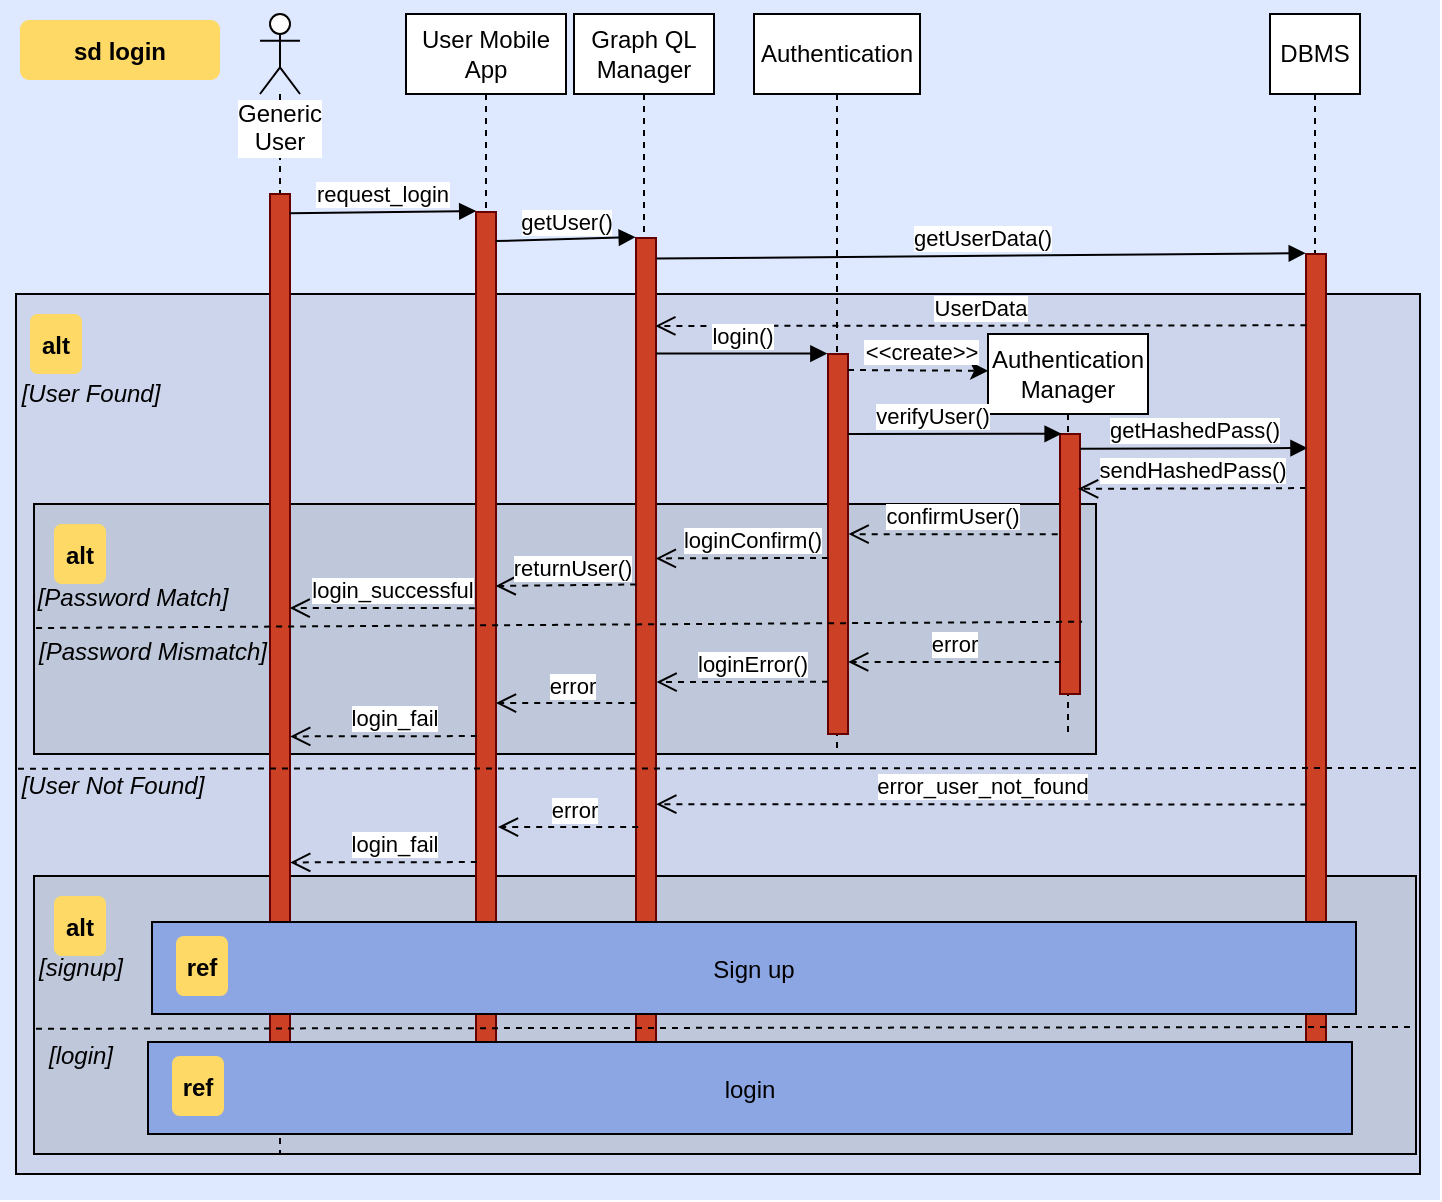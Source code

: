 <mxfile version="12.3.7" type="device" pages="7"><diagram id="CrXdhwiY6fPMYgEZ4Apq" name="login"><mxGraphModel dx="1323" dy="687" grid="1" gridSize="10" guides="1" tooltips="1" connect="1" arrows="1" fold="1" page="1" pageScale="1" pageWidth="827" pageHeight="1169" math="0" shadow="0"><root><mxCell id="m8WvlY5ds33EhGhAsJbo-0"/><mxCell id="m8WvlY5ds33EhGhAsJbo-1" parent="m8WvlY5ds33EhGhAsJbo-0"/><mxCell id="cWcx2hdA0i3huqCgfr5e-0" value="" style="fillColor=#DEE8FF;strokeColor=none" parent="m8WvlY5ds33EhGhAsJbo-1" vertex="1"><mxGeometry x="40" y="10" width="720" height="600" as="geometry"/></mxCell><mxCell id="5d_lEn73JPs7qOvAU7vH-6" value="" style="fillColor=#CCD5EB" parent="m8WvlY5ds33EhGhAsJbo-1" vertex="1"><mxGeometry x="48" y="157" width="702" height="440" as="geometry"/></mxCell><mxCell id="RdXguScPNb67AQccZpyT-11" value="" style="fillColor=#BFC8DB" parent="m8WvlY5ds33EhGhAsJbo-1" vertex="1"><mxGeometry x="57" y="448" width="691" height="139" as="geometry"/></mxCell><mxCell id="-cjpf5rh_ksnd2r_tMuV-2" value="" style="fillColor=#BFC8DB" parent="m8WvlY5ds33EhGhAsJbo-1" vertex="1"><mxGeometry x="57" y="262" width="531" height="125" as="geometry"/></mxCell><mxCell id="-cjpf5rh_ksnd2r_tMuV-3" value="alt" style="rounded=1;fontStyle=1;fillColor=#FFD966;strokeColor=none" parent="m8WvlY5ds33EhGhAsJbo-1" vertex="1"><mxGeometry x="67" y="272" width="26" height="30" as="geometry"/></mxCell><mxCell id="veP7kmMsRA5lVKRhLz1d-0" value="Generic User" style="shape=umlLifeline;participant=umlActor;perimeter=lifelinePerimeter;whiteSpace=wrap;html=1;container=1;collapsible=0;recursiveResize=0;verticalAlign=top;spacingTop=36;labelBackgroundColor=#ffffff;outlineConnect=0;" parent="m8WvlY5ds33EhGhAsJbo-1" vertex="1"><mxGeometry x="170" y="17" width="20" height="570" as="geometry"/></mxCell><mxCell id="veP7kmMsRA5lVKRhLz1d-1" value="" style="fillColor=#CC4125;strokeColor=#660000" parent="veP7kmMsRA5lVKRhLz1d-0" vertex="1"><mxGeometry x="5" y="90" width="10" height="460" as="geometry"/></mxCell><mxCell id="veP7kmMsRA5lVKRhLz1d-2" value="sd login" style="rounded=1;fontStyle=1;fillColor=#FFD966;strokeColor=none" parent="m8WvlY5ds33EhGhAsJbo-1" vertex="1"><mxGeometry x="50" y="20" width="100" height="30" as="geometry"/></mxCell><mxCell id="dgy7WA3dTHtIPP1z5cnq-1" value="request_login" style="html=1;verticalAlign=bottom;endArrow=block;exitX=0.976;exitY=0.021;exitDx=0;exitDy=0;exitPerimeter=0;entryX=0.011;entryY=-0.001;entryDx=0;entryDy=0;entryPerimeter=0;" parent="m8WvlY5ds33EhGhAsJbo-1" source="veP7kmMsRA5lVKRhLz1d-1" target="dgy7WA3dTHtIPP1z5cnq-3" edge="1"><mxGeometry width="80" relative="1" as="geometry"><mxPoint x="178" y="117" as="sourcePoint"/><mxPoint x="258" y="113" as="targetPoint"/></mxGeometry></mxCell><mxCell id="dgy7WA3dTHtIPP1z5cnq-2" value="User Mobile App" style="shape=umlLifeline;perimeter=lifelinePerimeter;whiteSpace=wrap;html=1;container=1;collapsible=0;recursiveResize=0;outlineConnect=0;" parent="m8WvlY5ds33EhGhAsJbo-1" vertex="1"><mxGeometry x="243" y="17" width="80" height="550" as="geometry"/></mxCell><mxCell id="dgy7WA3dTHtIPP1z5cnq-3" value="" style="fillColor=#CC4125;strokeColor=#660000" parent="dgy7WA3dTHtIPP1z5cnq-2" vertex="1"><mxGeometry x="35" y="99" width="10" height="441" as="geometry"/></mxCell><mxCell id="5d_lEn73JPs7qOvAU7vH-0" value="Graph QL Manager" style="shape=umlLifeline;perimeter=lifelinePerimeter;whiteSpace=wrap;html=1;container=1;collapsible=0;recursiveResize=0;outlineConnect=0;" parent="m8WvlY5ds33EhGhAsJbo-1" vertex="1"><mxGeometry x="327" y="17" width="70" height="550" as="geometry"/></mxCell><mxCell id="5d_lEn73JPs7qOvAU7vH-1" value="" style="fillColor=#CC4125;strokeColor=#660000" parent="5d_lEn73JPs7qOvAU7vH-0" vertex="1"><mxGeometry x="31" y="112" width="10" height="428" as="geometry"/></mxCell><mxCell id="5d_lEn73JPs7qOvAU7vH-2" value="getUser()" style="html=1;verticalAlign=bottom;endArrow=block;exitX=0.987;exitY=0.033;exitDx=0;exitDy=0;exitPerimeter=0;entryX=-0.013;entryY=-0.001;entryDx=0;entryDy=0;entryPerimeter=0;" parent="m8WvlY5ds33EhGhAsJbo-1" source="dgy7WA3dTHtIPP1z5cnq-3" target="5d_lEn73JPs7qOvAU7vH-1" edge="1"><mxGeometry width="80" relative="1" as="geometry"><mxPoint x="291" y="117" as="sourcePoint"/><mxPoint x="376" y="122" as="targetPoint"/></mxGeometry></mxCell><mxCell id="5d_lEn73JPs7qOvAU7vH-3" value="DBMS" style="shape=umlLifeline;perimeter=lifelinePerimeter;whiteSpace=wrap;html=1;container=1;collapsible=0;recursiveResize=0;outlineConnect=0;" parent="m8WvlY5ds33EhGhAsJbo-1" vertex="1"><mxGeometry x="675" y="17" width="45" height="560" as="geometry"/></mxCell><mxCell id="5d_lEn73JPs7qOvAU7vH-4" value="" style="fillColor=#CC4125;strokeColor=#660000" parent="5d_lEn73JPs7qOvAU7vH-3" vertex="1"><mxGeometry x="18" y="120" width="10" height="420" as="geometry"/></mxCell><mxCell id="5d_lEn73JPs7qOvAU7vH-5" value="getUserData()" style="html=1;verticalAlign=bottom;endArrow=block;exitX=1.023;exitY=0.024;exitDx=0;exitDy=0;exitPerimeter=0;entryX=-0.013;entryY=-0.001;entryDx=0;entryDy=0;entryPerimeter=0;" parent="m8WvlY5ds33EhGhAsJbo-1" source="5d_lEn73JPs7qOvAU7vH-1" target="5d_lEn73JPs7qOvAU7vH-4" edge="1"><mxGeometry width="80" relative="1" as="geometry"><mxPoint x="395.87" y="122.24" as="sourcePoint"/><mxPoint x="491" y="122" as="targetPoint"/></mxGeometry></mxCell><mxCell id="W8XbOxtOJMQ9NidgNxXh-0" value="alt" style="rounded=1;fontStyle=1;fillColor=#FFD966;strokeColor=none" parent="m8WvlY5ds33EhGhAsJbo-1" vertex="1"><mxGeometry x="55" y="167" width="26" height="30" as="geometry"/></mxCell><mxCell id="0dlTv407DP43QDfmRBpV-0" value="&lt;i&gt;[User Found]&lt;/i&gt;" style="text;html=1;align=center;verticalAlign=middle;resizable=0;points=[];;autosize=1;" parent="m8WvlY5ds33EhGhAsJbo-1" vertex="1"><mxGeometry x="45" y="197" width="80" height="20" as="geometry"/></mxCell><mxCell id="iRlcsJCLpTsYYFTqFkdU-0" value="UserData" style="html=1;verticalAlign=bottom;endArrow=open;dashed=1;endSize=8;exitX=0.02;exitY=0.107;exitDx=0;exitDy=0;exitPerimeter=0;entryX=0.966;entryY=0.124;entryDx=0;entryDy=0;entryPerimeter=0;" parent="m8WvlY5ds33EhGhAsJbo-1" edge="1"><mxGeometry relative="1" as="geometry"><mxPoint x="693.2" y="172.66" as="sourcePoint"/><mxPoint x="367.66" y="172.98" as="targetPoint"/></mxGeometry></mxCell><mxCell id="iRlcsJCLpTsYYFTqFkdU-3" value="Authentication" style="shape=umlLifeline;perimeter=lifelinePerimeter;whiteSpace=wrap;html=1;container=1;collapsible=0;recursiveResize=0;outlineConnect=0;" parent="m8WvlY5ds33EhGhAsJbo-1" vertex="1"><mxGeometry x="417" y="17" width="83" height="370" as="geometry"/></mxCell><mxCell id="iRlcsJCLpTsYYFTqFkdU-4" value="" style="fillColor=#CC4125;strokeColor=#660000" parent="iRlcsJCLpTsYYFTqFkdU-3" vertex="1"><mxGeometry x="37" y="170" width="10" height="190" as="geometry"/></mxCell><mxCell id="iRlcsJCLpTsYYFTqFkdU-5" value="login()" style="html=1;verticalAlign=bottom;endArrow=block;entryX=-0.032;entryY=-0.001;entryDx=0;entryDy=0;entryPerimeter=0;exitX=0.992;exitY=0.135;exitDx=0;exitDy=0;exitPerimeter=0;" parent="m8WvlY5ds33EhGhAsJbo-1" source="5d_lEn73JPs7qOvAU7vH-1" target="iRlcsJCLpTsYYFTqFkdU-4" edge="1"><mxGeometry width="80" relative="1" as="geometry"><mxPoint x="396" y="187" as="sourcePoint"/><mxPoint x="491.87" y="187.224" as="targetPoint"/></mxGeometry></mxCell><mxCell id="36Eif7DIhN0uK87QF9-h-0" value="&lt;&lt;create&gt;&gt;" style="edgeStyle=none;verticalLabelPosition=top;verticalAlign=bottom;dashed=1;entryX=0.001;entryY=0.092;entryDx=0;entryDy=0;entryPerimeter=0;" parent="m8WvlY5ds33EhGhAsJbo-1" target="5_LtlaGzabBt-1JFMkDX-0" edge="1"><mxGeometry x="-19" y="-43" width="100" height="100" as="geometry"><mxPoint x="464" y="195" as="sourcePoint"/><mxPoint x="531" y="191" as="targetPoint"/><mxPoint x="2" as="offset"/></mxGeometry></mxCell><mxCell id="5_LtlaGzabBt-1JFMkDX-0" value="Authentication Manager" style="shape=umlLifeline;perimeter=lifelinePerimeter;whiteSpace=wrap;html=1;container=1;collapsible=0;recursiveResize=0;outlineConnect=0;" parent="m8WvlY5ds33EhGhAsJbo-1" vertex="1"><mxGeometry x="534" y="177" width="80" height="200" as="geometry"/></mxCell><mxCell id="5_LtlaGzabBt-1JFMkDX-1" value="" style="fillColor=#CC4125;strokeColor=#660000" parent="m8WvlY5ds33EhGhAsJbo-1" vertex="1"><mxGeometry x="570" y="227" width="10" height="130" as="geometry"/></mxCell><mxCell id="5_LtlaGzabBt-1JFMkDX-2" value="verifyUser()" style="html=1;verticalAlign=bottom;endArrow=block;entryX=-0.019;entryY=-0.001;entryDx=0;entryDy=0;entryPerimeter=0;" parent="m8WvlY5ds33EhGhAsJbo-1" edge="1"><mxGeometry x="-0.203" width="80" relative="1" as="geometry"><mxPoint x="464" y="227" as="sourcePoint"/><mxPoint x="570.81" y="226.87" as="targetPoint"/><mxPoint as="offset"/></mxGeometry></mxCell><mxCell id="-cjpf5rh_ksnd2r_tMuV-0" value="getHashedPass()" style="html=1;verticalAlign=bottom;endArrow=block;exitX=1.007;exitY=0.057;exitDx=0;exitDy=0;exitPerimeter=0;entryX=0.074;entryY=0.231;entryDx=0;entryDy=0;entryPerimeter=0;" parent="m8WvlY5ds33EhGhAsJbo-1" source="5_LtlaGzabBt-1JFMkDX-1" target="5d_lEn73JPs7qOvAU7vH-4" edge="1"><mxGeometry width="80" relative="1" as="geometry"><mxPoint x="540.5" y="237" as="sourcePoint"/><mxPoint x="620.5" y="237" as="targetPoint"/></mxGeometry></mxCell><mxCell id="-cjpf5rh_ksnd2r_tMuV-4" value="sendHashedPass()" style="html=1;verticalAlign=bottom;endArrow=open;dashed=1;endSize=8;exitX=0.102;exitY=0.308;exitDx=0;exitDy=0;exitPerimeter=0;entryX=1.004;entryY=0.211;entryDx=0;entryDy=0;entryPerimeter=0;" parent="m8WvlY5ds33EhGhAsJbo-1" edge="1"><mxGeometry relative="1" as="geometry"><mxPoint x="693.02" y="254.04" as="sourcePoint"/><mxPoint x="579.04" y="254.43" as="targetPoint"/></mxGeometry></mxCell><mxCell id="BiIX_MKqUpJM135LR5Cr-1" value="&lt;i&gt;[Password Match]&lt;/i&gt;" style="text;html=1;align=center;verticalAlign=middle;resizable=0;points=[];;autosize=1;" parent="m8WvlY5ds33EhGhAsJbo-1" vertex="1"><mxGeometry x="51" y="298.5" width="110" height="20" as="geometry"/></mxCell><mxCell id="BiIX_MKqUpJM135LR5Cr-2" value="confirmUser()" style="html=1;verticalAlign=bottom;endArrow=open;dashed=1;endSize=8;exitX=-0.015;exitY=0.386;exitDx=0;exitDy=0;exitPerimeter=0;entryX=1.129;entryY=0.474;entryDx=0;entryDy=0;entryPerimeter=0;" parent="m8WvlY5ds33EhGhAsJbo-1" edge="1"><mxGeometry relative="1" as="geometry"><mxPoint x="568.85" y="277.18" as="sourcePoint"/><mxPoint x="464.29" y="277.06" as="targetPoint"/></mxGeometry></mxCell><mxCell id="BiIX_MKqUpJM135LR5Cr-3" value="loginConfirm()" style="html=1;verticalAlign=bottom;endArrow=open;dashed=1;endSize=8;exitX=0.001;exitY=0.442;exitDx=0;exitDy=0;exitPerimeter=0;entryX=0.99;entryY=0.36;entryDx=0;entryDy=0;entryPerimeter=0;" parent="m8WvlY5ds33EhGhAsJbo-1" edge="1"><mxGeometry x="-0.113" relative="1" as="geometry"><mxPoint x="454.01" y="288.98" as="sourcePoint"/><mxPoint x="367.9" y="289.2" as="targetPoint"/><mxPoint as="offset"/></mxGeometry></mxCell><mxCell id="BiIX_MKqUpJM135LR5Cr-4" value="returnUser()" style="html=1;verticalAlign=bottom;endArrow=open;dashed=1;endSize=8;exitX=0.01;exitY=0.636;exitDx=0;exitDy=0;exitPerimeter=0;entryX=0.982;entryY=0.424;entryDx=0;entryDy=0;entryPerimeter=0;" parent="m8WvlY5ds33EhGhAsJbo-1" target="dgy7WA3dTHtIPP1z5cnq-3" edge="1"><mxGeometry x="-0.084" relative="1" as="geometry"><mxPoint x="358.1" y="302.22" as="sourcePoint"/><mxPoint x="287.99" y="304.236" as="targetPoint"/><mxPoint as="offset"/></mxGeometry></mxCell><mxCell id="BiIX_MKqUpJM135LR5Cr-5" value="login_successful" style="html=1;verticalAlign=bottom;endArrow=open;dashed=1;endSize=8;exitX=0.04;exitY=0.718;exitDx=0;exitDy=0;exitPerimeter=0;entryX=0.985;entryY=0.45;entryDx=0;entryDy=0;entryPerimeter=0;" parent="m8WvlY5ds33EhGhAsJbo-1" target="veP7kmMsRA5lVKRhLz1d-1" edge="1"><mxGeometry x="-0.113" relative="1" as="geometry"><mxPoint x="277.4" y="314.072" as="sourcePoint"/><mxPoint x="184.1" y="318.4" as="targetPoint"/><mxPoint as="offset"/></mxGeometry></mxCell><mxCell id="RdXguScPNb67AQccZpyT-0" value="" style="endArrow=none;dashed=1;html=1;exitX=0.002;exitY=0.496;exitDx=0;exitDy=0;exitPerimeter=0;entryX=1.002;entryY=0.427;entryDx=0;entryDy=0;entryPerimeter=0;" parent="m8WvlY5ds33EhGhAsJbo-1" source="-cjpf5rh_ksnd2r_tMuV-2" edge="1"><mxGeometry width="50" height="50" relative="1" as="geometry"><mxPoint x="57" y="321.22" as="sourcePoint"/><mxPoint x="581.042" y="320.86" as="targetPoint"/></mxGeometry></mxCell><mxCell id="RdXguScPNb67AQccZpyT-1" value="&lt;i&gt;[Password Mismatch]&lt;/i&gt;" style="text;html=1;align=center;verticalAlign=middle;resizable=0;points=[];;autosize=1;" parent="m8WvlY5ds33EhGhAsJbo-1" vertex="1"><mxGeometry x="51" y="326" width="130" height="20" as="geometry"/></mxCell><mxCell id="RdXguScPNb67AQccZpyT-2" value="error" style="html=1;verticalAlign=bottom;endArrow=open;dashed=1;endSize=8;exitX=0.033;exitY=0.278;exitDx=0;exitDy=0;exitPerimeter=0;entryX=1.008;entryY=0.398;entryDx=0;entryDy=0;entryPerimeter=0;" parent="m8WvlY5ds33EhGhAsJbo-1" edge="1"><mxGeometry relative="1" as="geometry"><mxPoint x="570.33" y="341.04" as="sourcePoint"/><mxPoint x="464.08" y="340.948" as="targetPoint"/></mxGeometry></mxCell><mxCell id="RdXguScPNb67AQccZpyT-3" value="loginError()" style="html=1;verticalAlign=bottom;endArrow=open;dashed=1;endSize=8;exitX=0.001;exitY=0.442;exitDx=0;exitDy=0;exitPerimeter=0;entryX=1.029;entryY=0.598;entryDx=0;entryDy=0;entryPerimeter=0;" parent="m8WvlY5ds33EhGhAsJbo-1" edge="1"><mxGeometry x="-0.113" relative="1" as="geometry"><mxPoint x="454.01" y="350.892" as="sourcePoint"/><mxPoint x="368.29" y="351.048" as="targetPoint"/><mxPoint as="offset"/></mxGeometry></mxCell><mxCell id="RdXguScPNb67AQccZpyT-4" value="error" style="html=1;verticalAlign=bottom;endArrow=open;dashed=1;endSize=8;exitX=0.01;exitY=0.636;exitDx=0;exitDy=0;exitPerimeter=0;entryX=0.999;entryY=0.659;entryDx=0;entryDy=0;entryPerimeter=0;" parent="m8WvlY5ds33EhGhAsJbo-1" edge="1"><mxGeometry x="-0.084" relative="1" as="geometry"><mxPoint x="358.1" y="361.536" as="sourcePoint"/><mxPoint x="287.99" y="361.52" as="targetPoint"/><mxPoint as="offset"/></mxGeometry></mxCell><mxCell id="RdXguScPNb67AQccZpyT-5" value="login_fail" style="html=1;verticalAlign=bottom;endArrow=open;dashed=1;endSize=8;exitX=0.04;exitY=0.718;exitDx=0;exitDy=0;exitPerimeter=0;entryX=1.01;entryY=0.74;entryDx=0;entryDy=0;entryPerimeter=0;" parent="m8WvlY5ds33EhGhAsJbo-1" edge="1"><mxGeometry x="-0.113" relative="1" as="geometry"><mxPoint x="278.4" y="378.04" as="sourcePoint"/><mxPoint x="185.1" y="378.2" as="targetPoint"/><mxPoint as="offset"/></mxGeometry></mxCell><mxCell id="RdXguScPNb67AQccZpyT-6" value="" style="endArrow=none;dashed=1;html=1;exitX=0;exitY=0.719;exitDx=0;exitDy=0;exitPerimeter=0;" parent="m8WvlY5ds33EhGhAsJbo-1" edge="1"><mxGeometry width="50" height="50" relative="1" as="geometry"><mxPoint x="49" y="394.36" as="sourcePoint"/><mxPoint x="751" y="394" as="targetPoint"/></mxGeometry></mxCell><mxCell id="RdXguScPNb67AQccZpyT-7" value="&lt;i&gt;[User Not Found]&lt;/i&gt;" style="text;html=1;align=center;verticalAlign=middle;resizable=0;points=[];;autosize=1;" parent="m8WvlY5ds33EhGhAsJbo-1" vertex="1"><mxGeometry x="41" y="393" width="110" height="20" as="geometry"/></mxCell><mxCell id="RdXguScPNb67AQccZpyT-8" value="error_user_not_found" style="html=1;verticalAlign=bottom;endArrow=open;dashed=1;endSize=8;exitX=0.02;exitY=0.107;exitDx=0;exitDy=0;exitPerimeter=0;entryX=1.013;entryY=0.159;entryDx=0;entryDy=0;entryPerimeter=0;" parent="m8WvlY5ds33EhGhAsJbo-1" edge="1"><mxGeometry relative="1" as="geometry"><mxPoint x="693.2" y="412.31" as="sourcePoint"/><mxPoint x="368.13" y="412.085" as="targetPoint"/></mxGeometry></mxCell><mxCell id="RdXguScPNb67AQccZpyT-9" value="error" style="html=1;verticalAlign=bottom;endArrow=open;dashed=1;endSize=8;exitX=0.01;exitY=0.636;exitDx=0;exitDy=0;exitPerimeter=0;entryX=0.999;entryY=0.659;entryDx=0;entryDy=0;entryPerimeter=0;" parent="m8WvlY5ds33EhGhAsJbo-1" edge="1"><mxGeometry x="-0.084" relative="1" as="geometry"><mxPoint x="359.1" y="423.536" as="sourcePoint"/><mxPoint x="288.99" y="423.52" as="targetPoint"/><mxPoint as="offset"/></mxGeometry></mxCell><mxCell id="RdXguScPNb67AQccZpyT-10" value="login_fail" style="html=1;verticalAlign=bottom;endArrow=open;dashed=1;endSize=8;exitX=0.04;exitY=0.718;exitDx=0;exitDy=0;exitPerimeter=0;entryX=1.01;entryY=0.74;entryDx=0;entryDy=0;entryPerimeter=0;" parent="m8WvlY5ds33EhGhAsJbo-1" edge="1"><mxGeometry x="-0.113" relative="1" as="geometry"><mxPoint x="278.4" y="441.04" as="sourcePoint"/><mxPoint x="185.1" y="441.2" as="targetPoint"/><mxPoint as="offset"/></mxGeometry></mxCell><mxCell id="RdXguScPNb67AQccZpyT-12" value="alt" style="rounded=1;fontStyle=1;fillColor=#FFD966;strokeColor=none" parent="m8WvlY5ds33EhGhAsJbo-1" vertex="1"><mxGeometry x="67" y="458" width="26" height="30" as="geometry"/></mxCell><mxCell id="E3zWzNHRna5P-tVIfxmr-2" value="" style="endArrow=none;dashed=1;html=1;exitX=0;exitY=0.719;exitDx=0;exitDy=0;exitPerimeter=0;entryX=1;entryY=0.543;entryDx=0;entryDy=0;entryPerimeter=0;" parent="m8WvlY5ds33EhGhAsJbo-1" target="RdXguScPNb67AQccZpyT-11" edge="1"><mxGeometry width="50" height="50" relative="1" as="geometry"><mxPoint x="58" y="524.36" as="sourcePoint"/><mxPoint x="741" y="524" as="targetPoint"/></mxGeometry></mxCell><mxCell id="E3zWzNHRna5P-tVIfxmr-3" value="&lt;i&gt;[signup]&lt;/i&gt;" style="text;html=1;align=center;verticalAlign=middle;resizable=0;points=[];;autosize=1;" parent="m8WvlY5ds33EhGhAsJbo-1" vertex="1"><mxGeometry x="50" y="484" width="60" height="20" as="geometry"/></mxCell><mxCell id="E3zWzNHRna5P-tVIfxmr-4" value="&lt;i&gt;[login]&lt;/i&gt;" style="text;html=1;align=center;verticalAlign=middle;resizable=0;points=[];;autosize=1;" parent="m8WvlY5ds33EhGhAsJbo-1" vertex="1"><mxGeometry x="55" y="528" width="50" height="20" as="geometry"/></mxCell><mxCell id="vaKdM13NoSG1Im_sCrHN-0" value="Sign up" style="fillColor=#8CA5E3" parent="m8WvlY5ds33EhGhAsJbo-1" vertex="1"><mxGeometry x="116" y="471" width="602" height="46" as="geometry"/></mxCell><mxCell id="vaKdM13NoSG1Im_sCrHN-1" value="ref" style="rounded=1;fontStyle=1;fillColor=#FFD966;strokeColor=none" parent="m8WvlY5ds33EhGhAsJbo-1" vertex="1"><mxGeometry x="128" y="478" width="26" height="30" as="geometry"/></mxCell><mxCell id="E3zWzNHRna5P-tVIfxmr-0" value="login" style="fillColor=#8CA5E3" parent="m8WvlY5ds33EhGhAsJbo-1" vertex="1"><mxGeometry x="114" y="531" width="602" height="46" as="geometry"/></mxCell><mxCell id="E3zWzNHRna5P-tVIfxmr-1" value="ref" style="rounded=1;fontStyle=1;fillColor=#FFD966;strokeColor=none" parent="m8WvlY5ds33EhGhAsJbo-1" vertex="1"><mxGeometry x="126" y="538" width="26" height="30" as="geometry"/></mxCell></root></mxGraphModel></diagram><diagram id="mDGo9yNX5aML_PglhVuM" name="signup normal user"><mxGraphModel dx="1323" dy="687" grid="1" gridSize="10" guides="1" tooltips="1" connect="1" arrows="1" fold="1" page="1" pageScale="1" pageWidth="827" pageHeight="1169" math="0" shadow="0"><root><mxCell id="Kp0Ri7G3ceMFHAYilPDp-0"/><mxCell id="Kp0Ri7G3ceMFHAYilPDp-1" parent="Kp0Ri7G3ceMFHAYilPDp-0"/><mxCell id="851z6d8mwXLdcQOY2gGG-0" value="" style="fillColor=#DEE8FF;strokeColor=none" parent="Kp0Ri7G3ceMFHAYilPDp-1" vertex="1"><mxGeometry x="75" y="30" width="835" height="1090" as="geometry"/></mxCell><mxCell id="qkp8dZJEwCeKMfOnfgAK-4" value="" style="fillColor=#DBE0EA" parent="Kp0Ri7G3ceMFHAYilPDp-1" vertex="1"><mxGeometry x="81.5" y="174" width="818" height="935" as="geometry"/></mxCell><mxCell id="oYM_RRbZX77ootmhnvKp-0" value="" style="fillColor=#CCD5EB" parent="Kp0Ri7G3ceMFHAYilPDp-1" vertex="1"><mxGeometry x="141.5" y="238" width="730" height="620" as="geometry"/></mxCell><mxCell id="6TK-0K0USLwhjC_gF5Ja-5" value="" style="fillColor=#BFC8DB" parent="Kp0Ri7G3ceMFHAYilPDp-1" vertex="1"><mxGeometry x="171.5" y="602" width="630" height="246" as="geometry"/></mxCell><mxCell id="qkp8dZJEwCeKMfOnfgAK-5" value="alt" style="rounded=1;fontStyle=1;fillColor=#FFD966;strokeColor=none" parent="Kp0Ri7G3ceMFHAYilPDp-1" vertex="1"><mxGeometry x="87.5" y="187" width="26" height="30" as="geometry"/></mxCell><mxCell id="6jgj0DebbnSHKN6ac275-0" value="" style="fillColor=#BFC8DB" parent="Kp0Ri7G3ceMFHAYilPDp-1" vertex="1"><mxGeometry x="152.5" y="307" width="691" height="139" as="geometry"/></mxCell><mxCell id="851z6d8mwXLdcQOY2gGG-1" value="sd signup" style="rounded=1;fontStyle=1;fillColor=#FFD966;strokeColor=none" parent="Kp0Ri7G3ceMFHAYilPDp-1" vertex="1"><mxGeometry x="85" y="40" width="100" height="30" as="geometry"/></mxCell><mxCell id="s7r6R0QGaLuf4MTgU7x0-0" value="Normal User" style="shape=umlLifeline;participant=umlActor;perimeter=lifelinePerimeter;whiteSpace=wrap;html=1;container=1;collapsible=0;recursiveResize=0;verticalAlign=top;spacingTop=36;labelBackgroundColor=#ffffff;outlineConnect=0;" parent="Kp0Ri7G3ceMFHAYilPDp-1" vertex="1"><mxGeometry x="236.5" y="38" width="20" height="1060" as="geometry"/></mxCell><mxCell id="s7r6R0QGaLuf4MTgU7x0-1" value="" style="fillColor=#CC4125;strokeColor=#660000" parent="s7r6R0QGaLuf4MTgU7x0-0" vertex="1"><mxGeometry x="5" y="91" width="10" height="949" as="geometry"/></mxCell><mxCell id="zTtyGoJf1yHfslP5ia4j-0" value="request_signup" style="html=1;verticalAlign=bottom;endArrow=block;entryX=0.022;entryY=0;entryDx=0;entryDy=0;entryPerimeter=0;exitX=0.941;exitY=0.005;exitDx=0;exitDy=0;exitPerimeter=0;" parent="Kp0Ri7G3ceMFHAYilPDp-1" edge="1"><mxGeometry width="80" relative="1" as="geometry"><mxPoint x="250.91" y="133.495" as="sourcePoint"/><mxPoint x="341.72" y="134" as="targetPoint"/></mxGeometry></mxCell><mxCell id="Er8gNp_FQpRy_EwdIDF9-0" value="User Mobile App" style="shape=umlLifeline;perimeter=lifelinePerimeter;whiteSpace=wrap;html=1;container=1;collapsible=0;recursiveResize=0;outlineConnect=0;" parent="Kp0Ri7G3ceMFHAYilPDp-1" vertex="1"><mxGeometry x="306.5" y="38" width="80" height="1060" as="geometry"/></mxCell><mxCell id="Er8gNp_FQpRy_EwdIDF9-1" value="" style="fillColor=#CC4125;strokeColor=#660000" parent="Er8gNp_FQpRy_EwdIDF9-0" vertex="1"><mxGeometry x="35" y="96" width="10" height="944" as="geometry"/></mxCell><mxCell id="m_GFNoZ3g6uJfEdyiz3o-0" value="Graph QL Manager" style="shape=umlLifeline;perimeter=lifelinePerimeter;whiteSpace=wrap;html=1;container=1;collapsible=0;recursiveResize=0;outlineConnect=0;" parent="Kp0Ri7G3ceMFHAYilPDp-1" vertex="1"><mxGeometry x="395.5" y="39" width="70" height="1059" as="geometry"/></mxCell><mxCell id="m_GFNoZ3g6uJfEdyiz3o-1" value="" style="fillColor=#CC4125;strokeColor=#660000" parent="m_GFNoZ3g6uJfEdyiz3o-0" vertex="1"><mxGeometry x="31" y="184" width="10" height="856" as="geometry"/></mxCell><mxCell id="7oYyVQ-ZYd9LzaDAIXJH-0" value="getUser()" style="html=1;verticalAlign=bottom;endArrow=block;entryX=0.019;entryY=0;entryDx=0;entryDy=0;entryPerimeter=0;exitX=0.989;exitY=0.255;exitDx=0;exitDy=0;exitPerimeter=0;" parent="Kp0Ri7G3ceMFHAYilPDp-1" edge="1"><mxGeometry width="80" relative="1" as="geometry"><mxPoint x="351.39" y="223.02" as="sourcePoint"/><mxPoint x="426.69" y="223" as="targetPoint"/></mxGeometry></mxCell><mxCell id="oYM_RRbZX77ootmhnvKp-1" value="DBMS" style="shape=umlLifeline;perimeter=lifelinePerimeter;whiteSpace=wrap;html=1;container=1;collapsible=0;recursiveResize=0;outlineConnect=0;" parent="Kp0Ri7G3ceMFHAYilPDp-1" vertex="1"><mxGeometry x="761.5" y="39" width="45" height="1029" as="geometry"/></mxCell><mxCell id="oYM_RRbZX77ootmhnvKp-2" value="" style="fillColor=#CC4125;strokeColor=#660000" parent="oYM_RRbZX77ootmhnvKp-1" vertex="1"><mxGeometry x="18" y="189" width="10" height="811" as="geometry"/></mxCell><mxCell id="oYM_RRbZX77ootmhnvKp-3" value="getUserData()" style="html=1;verticalAlign=bottom;endArrow=block;exitX=1.02;exitY=0.008;exitDx=0;exitDy=0;exitPerimeter=0;entryX=-0.013;entryY=-0.001;entryDx=0;entryDy=0;entryPerimeter=0;" parent="Kp0Ri7G3ceMFHAYilPDp-1" source="m_GFNoZ3g6uJfEdyiz3o-1" target="oYM_RRbZX77ootmhnvKp-2" edge="1"><mxGeometry width="80" relative="1" as="geometry"><mxPoint x="458.73" y="155.98" as="sourcePoint"/><mxPoint x="581.5" y="139.5" as="targetPoint"/></mxGeometry></mxCell><mxCell id="oYM_RRbZX77ootmhnvKp-4" value="alt" style="rounded=1;fontStyle=1;fillColor=#FFD966;strokeColor=none" parent="Kp0Ri7G3ceMFHAYilPDp-1" vertex="1"><mxGeometry x="145.5" y="254.5" width="26" height="30" as="geometry"/></mxCell><mxCell id="oYM_RRbZX77ootmhnvKp-5" value="&lt;i&gt;[User Found]&lt;/i&gt;" style="text;html=1;align=center;verticalAlign=middle;resizable=0;points=[];;autosize=1;" parent="Kp0Ri7G3ceMFHAYilPDp-1" vertex="1"><mxGeometry x="135.5" y="284.5" width="80" height="20" as="geometry"/></mxCell><mxCell id="oYM_RRbZX77ootmhnvKp-6" value="userData" style="html=1;verticalAlign=bottom;endArrow=open;dashed=1;endSize=8;exitX=-0.008;exitY=0.085;exitDx=0;exitDy=0;exitPerimeter=0;entryX=1;entryY=0.115;entryDx=0;entryDy=0;entryPerimeter=0;" parent="Kp0Ri7G3ceMFHAYilPDp-1" edge="1"><mxGeometry relative="1" as="geometry"><mxPoint x="779.42" y="259.3" as="sourcePoint"/><mxPoint x="436.5" y="260.145" as="targetPoint"/></mxGeometry></mxCell><mxCell id="PYlREt906kuoquJRQLPY-0" value="raise_error" style="html=1;verticalAlign=bottom;endArrow=open;dashed=1;endSize=8;exitX=-0.015;exitY=0.092;exitDx=0;exitDy=0;exitPerimeter=0;entryX=0.999;entryY=0.659;entryDx=0;entryDy=0;entryPerimeter=0;" parent="Kp0Ri7G3ceMFHAYilPDp-1" edge="1"><mxGeometry x="-0.084" relative="1" as="geometry"><mxPoint x="426.35" y="272.312" as="sourcePoint"/><mxPoint x="351.49" y="272.52" as="targetPoint"/><mxPoint as="offset"/></mxGeometry></mxCell><mxCell id="0o4QtthcN3LA8J9I9OvI-0" value="signup_fail" style="html=1;verticalAlign=bottom;endArrow=open;dashed=1;endSize=8;exitX=0.04;exitY=0.718;exitDx=0;exitDy=0;exitPerimeter=0;entryX=1.087;entryY=0.237;entryDx=0;entryDy=0;entryPerimeter=0;" parent="Kp0Ri7G3ceMFHAYilPDp-1" edge="1"><mxGeometry x="-0.113" relative="1" as="geometry"><mxPoint x="340.9" y="285.54" as="sourcePoint"/><mxPoint x="252.37" y="285.183" as="targetPoint"/><mxPoint as="offset"/></mxGeometry></mxCell><mxCell id="P6bvdUmvOdZGgSROY1BM-0" value="" style="endArrow=none;dashed=1;html=1;exitX=0;exitY=0.719;exitDx=0;exitDy=0;exitPerimeter=0;entryX=0.999;entryY=0.718;entryDx=0;entryDy=0;entryPerimeter=0;" parent="Kp0Ri7G3ceMFHAYilPDp-1" edge="1"><mxGeometry width="50" height="50" relative="1" as="geometry"><mxPoint x="139" y="456.36" as="sourcePoint"/><mxPoint x="868.27" y="455.92" as="targetPoint"/></mxGeometry></mxCell><mxCell id="6jgj0DebbnSHKN6ac275-1" value="login" style="fillColor=#8CA5E3" parent="Kp0Ri7G3ceMFHAYilPDp-1" vertex="1"><mxGeometry x="209.5" y="390" width="602" height="46" as="geometry"/></mxCell><mxCell id="6jgj0DebbnSHKN6ac275-2" value="Sign up" style="fillColor=#8CA5E3" parent="Kp0Ri7G3ceMFHAYilPDp-1" vertex="1"><mxGeometry x="211.5" y="330" width="602" height="46" as="geometry"/></mxCell><mxCell id="6jgj0DebbnSHKN6ac275-3" value="ref" style="rounded=1;fontStyle=1;fillColor=#FFD966;strokeColor=none" parent="Kp0Ri7G3ceMFHAYilPDp-1" vertex="1"><mxGeometry x="223.5" y="337" width="26" height="30" as="geometry"/></mxCell><mxCell id="6jgj0DebbnSHKN6ac275-4" value="alt" style="rounded=1;fontStyle=1;fillColor=#FFD966;strokeColor=none" parent="Kp0Ri7G3ceMFHAYilPDp-1" vertex="1"><mxGeometry x="162.5" y="317" width="26" height="30" as="geometry"/></mxCell><mxCell id="6jgj0DebbnSHKN6ac275-5" value="ref" style="rounded=1;fontStyle=1;fillColor=#FFD966;strokeColor=none" parent="Kp0Ri7G3ceMFHAYilPDp-1" vertex="1"><mxGeometry x="221.5" y="397" width="26" height="30" as="geometry"/></mxCell><mxCell id="6jgj0DebbnSHKN6ac275-6" value="" style="endArrow=none;dashed=1;html=1;exitX=0;exitY=0.719;exitDx=0;exitDy=0;exitPerimeter=0;entryX=1;entryY=0.543;entryDx=0;entryDy=0;entryPerimeter=0;" parent="Kp0Ri7G3ceMFHAYilPDp-1" target="6jgj0DebbnSHKN6ac275-0" edge="1"><mxGeometry width="50" height="50" relative="1" as="geometry"><mxPoint x="153.5" y="383.36" as="sourcePoint"/><mxPoint x="836.5" y="383" as="targetPoint"/></mxGeometry></mxCell><mxCell id="6jgj0DebbnSHKN6ac275-7" value="&lt;i&gt;[signup]&lt;/i&gt;" style="text;html=1;align=center;verticalAlign=middle;resizable=0;points=[];;autosize=1;" parent="Kp0Ri7G3ceMFHAYilPDp-1" vertex="1"><mxGeometry x="145.5" y="343" width="60" height="20" as="geometry"/></mxCell><mxCell id="6jgj0DebbnSHKN6ac275-8" value="&lt;i&gt;[login]&lt;/i&gt;" style="text;html=1;align=center;verticalAlign=middle;resizable=0;points=[];;autosize=1;" parent="Kp0Ri7G3ceMFHAYilPDp-1" vertex="1"><mxGeometry x="150.5" y="387" width="50" height="20" as="geometry"/></mxCell><mxCell id="PPoA97_29lQ3MZaZmE5D-0" value="user_not_found" style="html=1;verticalAlign=bottom;endArrow=open;dashed=1;endSize=8;exitX=0.041;exitY=0.671;exitDx=0;exitDy=0;exitPerimeter=0;entryX=0.976;entryY=0.744;entryDx=0;entryDy=0;entryPerimeter=0;" parent="Kp0Ri7G3ceMFHAYilPDp-1" edge="1"><mxGeometry relative="1" as="geometry"><mxPoint x="779.91" y="473.98" as="sourcePoint"/><mxPoint x="436.26" y="474.312" as="targetPoint"/></mxGeometry></mxCell><mxCell id="qkp8dZJEwCeKMfOnfgAK-0" value="&lt;i&gt;[User Not Found]&lt;/i&gt;" style="text;html=1;align=center;verticalAlign=middle;resizable=0;points=[];;autosize=1;" parent="Kp0Ri7G3ceMFHAYilPDp-1" vertex="1"><mxGeometry x="135.5" y="455.5" width="110" height="20" as="geometry"/></mxCell><mxCell id="qkp8dZJEwCeKMfOnfgAK-1" value="signup_types" style="html=1;verticalAlign=bottom;endArrow=open;dashed=1;endSize=8;exitX=0.029;exitY=0.043;exitDx=0;exitDy=0;exitPerimeter=0;entryX=0.987;entryY=0.05;entryDx=0;entryDy=0;entryPerimeter=0;" parent="Kp0Ri7G3ceMFHAYilPDp-1" edge="1"><mxGeometry relative="1" as="geometry"><mxPoint x="341.79" y="151.692" as="sourcePoint"/><mxPoint x="251.37" y="151.95" as="targetPoint"/></mxGeometry></mxCell><mxCell id="qkp8dZJEwCeKMfOnfgAK-3" value="select_type" style="html=1;verticalAlign=bottom;endArrow=block;entryX=0.007;entryY=0.084;entryDx=0;entryDy=0;entryPerimeter=0;" parent="Kp0Ri7G3ceMFHAYilPDp-1" edge="1"><mxGeometry width="80" relative="1" as="geometry"><mxPoint x="251.5" y="167" as="sourcePoint"/><mxPoint x="341.57" y="167.096" as="targetPoint"/></mxGeometry></mxCell><mxCell id="qkp8dZJEwCeKMfOnfgAK-6" value="[&lt;i&gt;Email]&lt;/i&gt;" style="text;html=1;align=center;verticalAlign=middle;resizable=0;points=[];;autosize=1;" parent="Kp0Ri7G3ceMFHAYilPDp-1" vertex="1"><mxGeometry x="81.5" y="214" width="50" height="20" as="geometry"/></mxCell><mxCell id="qkp8dZJEwCeKMfOnfgAK-7" value="email_selected" style="html=1;verticalAlign=bottom;endArrow=open;dashed=1;endSize=8;exitX=0.029;exitY=0.043;exitDx=0;exitDy=0;exitPerimeter=0;entryX=0.961;entryY=0.054;entryDx=0;entryDy=0;entryPerimeter=0;" parent="Kp0Ri7G3ceMFHAYilPDp-1" edge="1"><mxGeometry relative="1" as="geometry"><mxPoint x="341.79" y="191.372" as="sourcePoint"/><mxPoint x="251.11" y="191.14" as="targetPoint"/></mxGeometry></mxCell><mxCell id="qkp8dZJEwCeKMfOnfgAK-8" value="fill_form" style="html=1;verticalAlign=bottom;endArrow=block;exitX=1.025;exitY=0.095;exitDx=0;exitDy=0;exitPerimeter=0;entryX=0.007;entryY=0.084;entryDx=0;entryDy=0;entryPerimeter=0;" parent="Kp0Ri7G3ceMFHAYilPDp-1" edge="1"><mxGeometry width="80" relative="1" as="geometry"><mxPoint x="251.75" y="207.95" as="sourcePoint"/><mxPoint x="341.57" y="207.936" as="targetPoint"/></mxGeometry></mxCell><mxCell id="4L5eP36nDI02O5W-WhfC-5" value="Authentication" style="shape=umlLifeline;perimeter=lifelinePerimeter;whiteSpace=wrap;html=1;container=1;collapsible=0;recursiveResize=0;outlineConnect=0;" parent="Kp0Ri7G3ceMFHAYilPDp-1" vertex="1"><mxGeometry x="506.5" y="485" width="85" height="373" as="geometry"/></mxCell><mxCell id="iTPVTnjicLwOOJovJm-q-0" value="&lt;&lt;create&gt;&gt;" style="edgeStyle=none;verticalLabelPosition=top;verticalAlign=bottom;dashed=1;exitX=1.018;exitY=0.024;exitDx=0;exitDy=0;exitPerimeter=0;entryX=0.001;entryY=0.092;entryDx=0;entryDy=0;entryPerimeter=0;" parent="Kp0Ri7G3ceMFHAYilPDp-1" edge="1"><mxGeometry x="-46" y="265.5" width="100" height="100" as="geometry"><mxPoint x="437.18" y="504.38" as="sourcePoint"/><mxPoint x="507.08" y="503.9" as="targetPoint"/><mxPoint x="2" as="offset"/></mxGeometry></mxCell><mxCell id="iTPVTnjicLwOOJovJm-q-1" value="" style="fillColor=#CC4125;strokeColor=#660000" parent="Kp0Ri7G3ceMFHAYilPDp-1" vertex="1"><mxGeometry x="544.5" y="538" width="10" height="300" as="geometry"/></mxCell><mxCell id="6TK-0K0USLwhjC_gF5Ja-0" value="signup()" style="html=1;verticalAlign=bottom;endArrow=block;entryX=0.028;entryY=-0.002;entryDx=0;entryDy=0;entryPerimeter=0;exitX=0.989;exitY=0.255;exitDx=0;exitDy=0;exitPerimeter=0;" parent="Kp0Ri7G3ceMFHAYilPDp-1" target="iTPVTnjicLwOOJovJm-q-1" edge="1"><mxGeometry width="80" relative="1" as="geometry"><mxPoint x="437.39" y="537.52" as="sourcePoint"/><mxPoint x="512.69" y="537.5" as="targetPoint"/></mxGeometry></mxCell><mxCell id="6TK-0K0USLwhjC_gF5Ja-1" value="AU10TIX" style="shape=umlLifeline;perimeter=lifelinePerimeter;whiteSpace=wrap;html=1;container=1;collapsible=0;recursiveResize=0;outlineConnect=0;" parent="Kp0Ri7G3ceMFHAYilPDp-1" vertex="1"><mxGeometry x="631.5" y="538" width="50" height="180" as="geometry"/></mxCell><mxCell id="6TK-0K0USLwhjC_gF5Ja-3" value="" style="fillColor=#CC4125;strokeColor=#660000" parent="6TK-0K0USLwhjC_gF5Ja-1" vertex="1"><mxGeometry x="20" y="50" width="10" height="120" as="geometry"/></mxCell><mxCell id="6TK-0K0USLwhjC_gF5Ja-4" value="verifyUserDocs()" style="html=1;verticalAlign=bottom;endArrow=block;entryX=-0.003;entryY=0.001;entryDx=0;entryDy=0;entryPerimeter=0;" parent="Kp0Ri7G3ceMFHAYilPDp-1" target="6TK-0K0USLwhjC_gF5Ja-3" edge="1"><mxGeometry width="80" relative="1" as="geometry"><mxPoint x="555" y="588" as="sourcePoint"/><mxPoint x="628.28" y="588.48" as="targetPoint"/></mxGeometry></mxCell><mxCell id="6TK-0K0USLwhjC_gF5Ja-6" value="alt" style="rounded=1;fontStyle=1;fillColor=#FFD966;strokeColor=none" parent="Kp0Ri7G3ceMFHAYilPDp-1" vertex="1"><mxGeometry x="173.5" y="605" width="26" height="30" as="geometry"/></mxCell><mxCell id="6TK-0K0USLwhjC_gF5Ja-7" value="" style="endArrow=none;dashed=1;html=1;exitX=0;exitY=0.5;exitDx=0;exitDy=0;entryX=0.998;entryY=0.269;entryDx=0;entryDy=0;entryPerimeter=0;" parent="Kp0Ri7G3ceMFHAYilPDp-1" target="6TK-0K0USLwhjC_gF5Ja-5" edge="1"><mxGeometry width="50" height="50" relative="1" as="geometry"><mxPoint x="171.5" y="670.5" as="sourcePoint"/><mxPoint x="771.5" y="668" as="targetPoint"/></mxGeometry></mxCell><mxCell id="6TK-0K0USLwhjC_gF5Ja-8" value="&lt;i&gt;[Fail]&lt;/i&gt;" style="text;html=1;align=center;verticalAlign=middle;resizable=0;points=[];;autosize=1;" parent="Kp0Ri7G3ceMFHAYilPDp-1" vertex="1"><mxGeometry x="194.5" y="608" width="40" height="20" as="geometry"/></mxCell><mxCell id="6TK-0K0USLwhjC_gF5Ja-9" value="doc_mismatch" style="html=1;verticalAlign=bottom;endArrow=open;dashed=1;endSize=8;exitX=0.009;exitY=0.228;exitDx=0;exitDy=0;exitPerimeter=0;entryX=0.982;entryY=0.315;entryDx=0;entryDy=0;entryPerimeter=0;" parent="Kp0Ri7G3ceMFHAYilPDp-1" edge="1"><mxGeometry x="-0.084" relative="1" as="geometry"><mxPoint x="651.59" y="619.92" as="sourcePoint"/><mxPoint x="554.32" y="619.9" as="targetPoint"/><mxPoint as="offset"/></mxGeometry></mxCell><mxCell id="6TK-0K0USLwhjC_gF5Ja-11" value="docVerError()" style="html=1;verticalAlign=bottom;endArrow=open;dashed=1;endSize=8;exitX=0.009;exitY=0.228;exitDx=0;exitDy=0;exitPerimeter=0;entryX=0.942;entryY=0.765;entryDx=0;entryDy=0;entryPerimeter=0;" parent="Kp0Ri7G3ceMFHAYilPDp-1" edge="1"><mxGeometry x="-0.084" relative="1" as="geometry"><mxPoint x="544.59" y="631.42" as="sourcePoint"/><mxPoint x="435.92" y="632.04" as="targetPoint"/><mxPoint as="offset"/></mxGeometry></mxCell><mxCell id="IQMuss2bbG4WdZhwqm9f-0" value="error" style="html=1;verticalAlign=bottom;endArrow=open;dashed=1;endSize=8;exitX=0.009;exitY=0.228;exitDx=0;exitDy=0;exitPerimeter=0;" parent="Kp0Ri7G3ceMFHAYilPDp-1" edge="1"><mxGeometry x="-0.084" relative="1" as="geometry"><mxPoint x="425.59" y="642.42" as="sourcePoint"/><mxPoint x="351.5" y="643" as="targetPoint"/><mxPoint as="offset"/></mxGeometry></mxCell><mxCell id="NcDIHMDYPetjdMYm-1-R-0" value="signup_fail" style="html=1;verticalAlign=bottom;endArrow=open;dashed=1;endSize=8;exitX=0.04;exitY=0.718;exitDx=0;exitDy=0;exitPerimeter=0;entryX=1.087;entryY=0.237;entryDx=0;entryDy=0;entryPerimeter=0;" parent="Kp0Ri7G3ceMFHAYilPDp-1" edge="1"><mxGeometry x="-0.113" relative="1" as="geometry"><mxPoint x="340.9" y="662.54" as="sourcePoint"/><mxPoint x="252.37" y="662.183" as="targetPoint"/><mxPoint as="offset"/></mxGeometry></mxCell><mxCell id="NcDIHMDYPetjdMYm-1-R-1" value="&lt;i&gt;[Pass]&lt;/i&gt;" style="text;html=1;align=center;verticalAlign=middle;resizable=0;points=[];;autosize=1;" parent="Kp0Ri7G3ceMFHAYilPDp-1" vertex="1"><mxGeometry x="162.5" y="670" width="50" height="20" as="geometry"/></mxCell><mxCell id="NcDIHMDYPetjdMYm-1-R-2" value="doc_verified" style="html=1;verticalAlign=bottom;endArrow=open;dashed=1;endSize=8;exitX=0.009;exitY=0.228;exitDx=0;exitDy=0;exitPerimeter=0;entryX=0.982;entryY=0.315;entryDx=0;entryDy=0;entryPerimeter=0;" parent="Kp0Ri7G3ceMFHAYilPDp-1" edge="1"><mxGeometry x="-0.084" relative="1" as="geometry"><mxPoint x="652.59" y="692.92" as="sourcePoint"/><mxPoint x="555.32" y="692.9" as="targetPoint"/><mxPoint as="offset"/></mxGeometry></mxCell><mxCell id="NcDIHMDYPetjdMYm-1-R-3" value="registerUser()" style="html=1;verticalAlign=bottom;endArrow=block;entryX=-0.014;entryY=0;entryDx=0;entryDy=0;entryPerimeter=0;" parent="Kp0Ri7G3ceMFHAYilPDp-1" target="1mngqxmqb2tLwIjA6ums-2" edge="1"><mxGeometry width="80" relative="1" as="geometry"><mxPoint x="555" y="771" as="sourcePoint"/><mxPoint x="651.47" y="771.12" as="targetPoint"/></mxGeometry></mxCell><mxCell id="1mngqxmqb2tLwIjA6ums-0" value="&lt;&lt;create&gt;&gt;" style="edgeStyle=none;verticalLabelPosition=top;verticalAlign=bottom;dashed=1;exitX=1.018;exitY=0.024;exitDx=0;exitDy=0;exitPerimeter=0;entryX=0.01;entryY=0.116;entryDx=0;entryDy=0;entryPerimeter=0;" parent="Kp0Ri7G3ceMFHAYilPDp-1" edge="1"><mxGeometry x="72.5" y="500.5" width="100" height="100" as="geometry"><mxPoint x="555.68" y="739.38" as="sourcePoint"/><mxPoint x="633" y="739.88" as="targetPoint"/><mxPoint x="2" as="offset"/></mxGeometry></mxCell><mxCell id="1mngqxmqb2tLwIjA6ums-1" value="Authentication Manager" style="shape=umlLifeline;perimeter=lifelinePerimeter;whiteSpace=wrap;html=1;container=1;collapsible=0;recursiveResize=0;outlineConnect=0;" parent="Kp0Ri7G3ceMFHAYilPDp-1" vertex="1"><mxGeometry x="632.5" y="721" width="79" height="117" as="geometry"/></mxCell><mxCell id="1mngqxmqb2tLwIjA6ums-2" value="" style="fillColor=#CC4125;strokeColor=#660000" parent="1mngqxmqb2tLwIjA6ums-1" vertex="1"><mxGeometry x="34" y="50" width="10" height="50" as="geometry"/></mxCell><mxCell id="JhlekeQoNUmSlhtEdq-K-0" value="register()" style="html=1;verticalAlign=bottom;endArrow=block;entryX=0.101;entryY=0.976;entryDx=0;entryDy=0;entryPerimeter=0;" parent="Kp0Ri7G3ceMFHAYilPDp-1" edge="1"><mxGeometry width="80" relative="1" as="geometry"><mxPoint x="676.5" y="780" as="sourcePoint"/><mxPoint x="780.51" y="780.296" as="targetPoint"/></mxGeometry></mxCell><mxCell id="p-l0fTwjeGxIGmHxdX0w-0" value="userID" style="html=1;verticalAlign=bottom;endArrow=open;dashed=1;endSize=8;exitX=0.009;exitY=0.228;exitDx=0;exitDy=0;exitPerimeter=0;entryX=0.947;entryY=0.556;entryDx=0;entryDy=0;entryPerimeter=0;" parent="Kp0Ri7G3ceMFHAYilPDp-1" edge="1"><mxGeometry x="-0.084" relative="1" as="geometry"><mxPoint x="776.59" y="796.92" as="sourcePoint"/><mxPoint x="675.97" y="796.8" as="targetPoint"/><mxPoint as="offset"/></mxGeometry></mxCell><mxCell id="TzLKq7o0F2BsdQ_FMEyl-0" value="confirmRegistration()" style="html=1;verticalAlign=bottom;endArrow=open;dashed=1;endSize=8;exitX=0.009;exitY=0.228;exitDx=0;exitDy=0;exitPerimeter=0;entryX=0.891;entryY=0.896;entryDx=0;entryDy=0;entryPerimeter=0;" parent="Kp0Ri7G3ceMFHAYilPDp-1" target="iTPVTnjicLwOOJovJm-q-1" edge="1"><mxGeometry x="-0.084" relative="1" as="geometry"><mxPoint x="666.59" y="806.92" as="sourcePoint"/><mxPoint x="565.97" y="806.8" as="targetPoint"/><mxPoint as="offset"/></mxGeometry></mxCell><mxCell id="TzLKq7o0F2BsdQ_FMEyl-1" value="signupConfirm()" style="html=1;verticalAlign=bottom;endArrow=open;dashed=1;endSize=8;entryX=0.984;entryY=0.949;entryDx=0;entryDy=0;entryPerimeter=0;exitX=0.101;exitY=0.931;exitDx=0;exitDy=0;exitPerimeter=0;" parent="Kp0Ri7G3ceMFHAYilPDp-1" edge="1"><mxGeometry x="-0.084" relative="1" as="geometry"><mxPoint x="545.51" y="815.3" as="sourcePoint"/><mxPoint x="436.34" y="817.074" as="targetPoint"/><mxPoint as="offset"/></mxGeometry></mxCell><mxCell id="plQ_FYs-jYb9YB1eS2LA-0" value="returnUser()" style="html=1;verticalAlign=bottom;endArrow=open;dashed=1;endSize=8;entryX=0.953;entryY=0.772;entryDx=0;entryDy=0;entryPerimeter=0;" parent="Kp0Ri7G3ceMFHAYilPDp-1" edge="1"><mxGeometry x="-0.084" relative="1" as="geometry"><mxPoint x="426.5" y="825" as="sourcePoint"/><mxPoint x="351.03" y="824.168" as="targetPoint"/><mxPoint as="offset"/></mxGeometry></mxCell><mxCell id="RohV2or9H1ia97CuGKfx-0" value="signup_success" style="html=1;verticalAlign=bottom;endArrow=open;dashed=1;endSize=8;entryX=0.942;entryY=0.983;entryDx=0;entryDy=0;entryPerimeter=0;" parent="Kp0Ri7G3ceMFHAYilPDp-1" edge="1"><mxGeometry x="-0.084" relative="1" as="geometry"><mxPoint x="341.5" y="835" as="sourcePoint"/><mxPoint x="250.92" y="835.777" as="targetPoint"/><mxPoint as="offset"/></mxGeometry></mxCell><mxCell id="RohV2or9H1ia97CuGKfx-2" value="" style="endArrow=none;dashed=1;html=1;exitX=0.001;exitY=0.743;exitDx=0;exitDy=0;exitPerimeter=0;entryX=0.999;entryY=0.718;entryDx=0;entryDy=0;entryPerimeter=0;" parent="Kp0Ri7G3ceMFHAYilPDp-1" source="qkp8dZJEwCeKMfOnfgAK-4" edge="1"><mxGeometry width="50" height="50" relative="1" as="geometry"><mxPoint x="171.5" y="868.36" as="sourcePoint"/><mxPoint x="900.77" y="867.92" as="targetPoint"/></mxGeometry></mxCell><mxCell id="RohV2or9H1ia97CuGKfx-3" value="[&lt;i&gt;SPID]&lt;/i&gt;" style="text;html=1;align=center;verticalAlign=middle;resizable=0;points=[];;autosize=1;" parent="Kp0Ri7G3ceMFHAYilPDp-1" vertex="1"><mxGeometry x="77.5" y="868" width="50" height="20" as="geometry"/></mxCell><mxCell id="RohV2or9H1ia97CuGKfx-4" value="SPID_selected" style="html=1;verticalAlign=bottom;endArrow=open;dashed=1;endSize=8;exitX=0.029;exitY=0.043;exitDx=0;exitDy=0;exitPerimeter=0;entryX=0.961;entryY=0.054;entryDx=0;entryDy=0;entryPerimeter=0;" parent="Kp0Ri7G3ceMFHAYilPDp-1" edge="1"><mxGeometry relative="1" as="geometry"><mxPoint x="341.79" y="892.372" as="sourcePoint"/><mxPoint x="251.11" y="892.14" as="targetPoint"/></mxGeometry></mxCell><mxCell id="RohV2or9H1ia97CuGKfx-5" value="login" style="html=1;verticalAlign=bottom;endArrow=block;exitX=0.981;exitY=0.872;exitDx=0;exitDy=0;exitPerimeter=0;entryX=0.007;entryY=0.084;entryDx=0;entryDy=0;entryPerimeter=0;" parent="Kp0Ri7G3ceMFHAYilPDp-1" edge="1"><mxGeometry width="80" relative="1" as="geometry"><mxPoint x="251.31" y="908.928" as="sourcePoint"/><mxPoint x="342.07" y="909.096" as="targetPoint"/></mxGeometry></mxCell><mxCell id="RohV2or9H1ia97CuGKfx-6" value="getSPID()" style="html=1;verticalAlign=bottom;endArrow=block;entryX=0.007;entryY=0.084;entryDx=0;entryDy=0;entryPerimeter=0;" parent="Kp0Ri7G3ceMFHAYilPDp-1" edge="1"><mxGeometry width="80" relative="1" as="geometry"><mxPoint x="351.5" y="919" as="sourcePoint"/><mxPoint x="427.07" y="919.096" as="targetPoint"/></mxGeometry></mxCell><mxCell id="RohV2or9H1ia97CuGKfx-7" value="&lt;&lt;create&gt;&gt;" style="edgeStyle=none;verticalLabelPosition=top;verticalAlign=bottom;dashed=1;exitX=1.018;exitY=0.024;exitDx=0;exitDy=0;exitPerimeter=0;entryX=0.001;entryY=0.092;entryDx=0;entryDy=0;entryPerimeter=0;" parent="Kp0Ri7G3ceMFHAYilPDp-1" edge="1"><mxGeometry x="-46.5" y="689.5" width="100" height="100" as="geometry"><mxPoint x="436.68" y="928.38" as="sourcePoint"/><mxPoint x="506.58" y="927.9" as="targetPoint"/><mxPoint x="2" as="offset"/></mxGeometry></mxCell><mxCell id="RohV2or9H1ia97CuGKfx-8" value="SPID" style="shape=umlLifeline;perimeter=lifelinePerimeter;whiteSpace=wrap;html=1;container=1;collapsible=0;recursiveResize=0;outlineConnect=0;" parent="Kp0Ri7G3ceMFHAYilPDp-1" vertex="1"><mxGeometry x="506.5" y="908" width="35" height="90" as="geometry"/></mxCell><mxCell id="RohV2or9H1ia97CuGKfx-9" value="" style="fillColor=#CC4125;strokeColor=#660000" parent="RohV2or9H1ia97CuGKfx-8" vertex="1"><mxGeometry x="13" y="50" width="10" height="30" as="geometry"/></mxCell><mxCell id="RohV2or9H1ia97CuGKfx-10" value="getSPID()" style="html=1;verticalAlign=bottom;endArrow=block;entryX=0.007;entryY=0.084;entryDx=0;entryDy=0;entryPerimeter=0;exitX=0.882;exitY=0.912;exitDx=0;exitDy=0;exitPerimeter=0;" parent="Kp0Ri7G3ceMFHAYilPDp-1" edge="1"><mxGeometry width="80" relative="1" as="geometry"><mxPoint x="436.32" y="958.072" as="sourcePoint"/><mxPoint x="520.07" y="958.096" as="targetPoint"/></mxGeometry></mxCell><mxCell id="RohV2or9H1ia97CuGKfx-11" value="userID" style="html=1;verticalAlign=bottom;endArrow=open;dashed=1;endSize=8;entryX=0.969;entryY=0.934;entryDx=0;entryDy=0;entryPerimeter=0;" parent="Kp0Ri7G3ceMFHAYilPDp-1" edge="1"><mxGeometry x="-0.084" relative="1" as="geometry"><mxPoint x="518.5" y="976" as="sourcePoint"/><mxPoint x="436.19" y="975.804" as="targetPoint"/><mxPoint as="offset"/></mxGeometry></mxCell><mxCell id="RohV2or9H1ia97CuGKfx-12" value="returnUser()" style="html=1;verticalAlign=bottom;endArrow=open;dashed=1;endSize=8;entryX=0.953;entryY=0.961;entryDx=0;entryDy=0;entryPerimeter=0;" parent="Kp0Ri7G3ceMFHAYilPDp-1" edge="1"><mxGeometry x="-0.084" relative="1" as="geometry"><mxPoint x="426.5" y="1040" as="sourcePoint"/><mxPoint x="351.03" y="1040.134" as="targetPoint"/><mxPoint as="offset"/></mxGeometry></mxCell><mxCell id="RohV2or9H1ia97CuGKfx-13" value="register()" style="html=1;verticalAlign=bottom;endArrow=block;exitX=0.901;exitY=0.974;exitDx=0;exitDy=0;exitPerimeter=0;entryX=-0.013;entryY=-0.001;entryDx=0;entryDy=0;entryPerimeter=0;" parent="Kp0Ri7G3ceMFHAYilPDp-1" edge="1"><mxGeometry width="80" relative="1" as="geometry"><mxPoint x="435.51" y="1004.044" as="sourcePoint"/><mxPoint x="781.87" y="1003.929" as="targetPoint"/></mxGeometry></mxCell><mxCell id="rdciRwC_sNpacKlf7o9--0" value="userID" style="html=1;verticalAlign=bottom;endArrow=open;dashed=1;endSize=8;exitX=-0.008;exitY=0.085;exitDx=0;exitDy=0;exitPerimeter=0;entryX=1;entryY=0.115;entryDx=0;entryDy=0;entryPerimeter=0;" parent="Kp0Ri7G3ceMFHAYilPDp-1" edge="1"><mxGeometry relative="1" as="geometry"><mxPoint x="779.42" y="1024.3" as="sourcePoint"/><mxPoint x="436.5" y="1025.145" as="targetPoint"/></mxGeometry></mxCell><mxCell id="rdciRwC_sNpacKlf7o9--1" value="signup_success" style="html=1;verticalAlign=bottom;endArrow=open;dashed=1;endSize=8;entryX=0.942;entryY=0.983;entryDx=0;entryDy=0;entryPerimeter=0;" parent="Kp0Ri7G3ceMFHAYilPDp-1" edge="1"><mxGeometry x="-0.084" relative="1" as="geometry"><mxPoint x="342.5" y="1059" as="sourcePoint"/><mxPoint x="251.92" y="1059.777" as="targetPoint"/><mxPoint as="offset"/></mxGeometry></mxCell></root></mxGraphModel></diagram><diagram id="ssgni6c3xe4LHvZwTOuv" name="signin authority"><mxGraphModel dx="1556" dy="886" grid="1" gridSize="10" guides="1" tooltips="1" connect="1" arrows="1" fold="1" page="1" pageScale="1" pageWidth="827" pageHeight="1169" math="0" shadow="0"><root><mxCell id="4-JA0x-Bw01mrHthHpuK-0"/><mxCell id="4-JA0x-Bw01mrHthHpuK-1" parent="4-JA0x-Bw01mrHthHpuK-0"/><mxCell id="S96qj7qoRWT-c49NfcXg-0" value="" style="fillColor=#DEE8FF;strokeColor=none" parent="4-JA0x-Bw01mrHthHpuK-1" vertex="1"><mxGeometry x="120" y="30" width="720" height="600" as="geometry"/></mxCell><mxCell id="Kj8qI_8tSO2ECIOf9mJa-0" value="" style="fillColor=#DBE0EA" parent="4-JA0x-Bw01mrHthHpuK-1" vertex="1"><mxGeometry x="130" y="160" width="700" height="440" as="geometry"/></mxCell><mxCell id="wJMG0--funXN5Zw90GEq-0" value="" style="fillColor=#BFC8DB" parent="4-JA0x-Bw01mrHthHpuK-1" vertex="1"><mxGeometry x="140" y="376" width="660" height="217" as="geometry"/></mxCell><mxCell id="r9YZlOGw-edssxjoRMM2-0" value="" style="fillColor=#BFC8DB" parent="4-JA0x-Bw01mrHthHpuK-1" vertex="1"><mxGeometry x="153" y="219" width="668" height="61" as="geometry"/></mxCell><mxCell id="Kj8qI_8tSO2ECIOf9mJa-1" value="alt" style="rounded=1;fontStyle=1;fillColor=#FFD966;strokeColor=none" parent="4-JA0x-Bw01mrHthHpuK-1" vertex="1"><mxGeometry x="155.5" y="163" width="26" height="30" as="geometry"/></mxCell><mxCell id="Kj8qI_8tSO2ECIOf9mJa-2" value="" style="endArrow=none;dashed=1;html=1;exitX=-0.001;exitY=0.389;exitDx=0;exitDy=0;exitPerimeter=0;" parent="4-JA0x-Bw01mrHthHpuK-1" edge="1"><mxGeometry width="50" height="50" relative="1" as="geometry"><mxPoint x="130.3" y="290.84" as="sourcePoint"/><mxPoint x="831" y="290" as="targetPoint"/></mxGeometry></mxCell><mxCell id="yJhyX-7xTj_2QJyIAtHg-0" value="Authority" style="shape=umlLifeline;participant=umlActor;perimeter=lifelinePerimeter;whiteSpace=wrap;html=1;container=1;collapsible=0;recursiveResize=0;verticalAlign=top;spacingTop=36;labelBackgroundColor=#ffffff;outlineConnect=0;" parent="4-JA0x-Bw01mrHthHpuK-1" vertex="1"><mxGeometry x="237" y="38" width="20" height="582" as="geometry"/></mxCell><mxCell id="yJhyX-7xTj_2QJyIAtHg-1" value="" style="fillColor=#CC4125;strokeColor=#660000" parent="yJhyX-7xTj_2QJyIAtHg-0" vertex="1"><mxGeometry x="5" y="91" width="10" height="479" as="geometry"/></mxCell><mxCell id="yJhyX-7xTj_2QJyIAtHg-2" value="request_signin" style="html=1;verticalAlign=bottom;endArrow=block;entryX=0.022;entryY=0;entryDx=0;entryDy=0;entryPerimeter=0;exitX=0.941;exitY=0.005;exitDx=0;exitDy=0;exitPerimeter=0;" parent="4-JA0x-Bw01mrHthHpuK-1" edge="1"><mxGeometry width="80" relative="1" as="geometry"><mxPoint x="250.91" y="133.495" as="sourcePoint"/><mxPoint x="341.72" y="134" as="targetPoint"/></mxGeometry></mxCell><mxCell id="yJhyX-7xTj_2QJyIAtHg-3" value="Web App" style="shape=umlLifeline;perimeter=lifelinePerimeter;whiteSpace=wrap;html=1;container=1;collapsible=0;recursiveResize=0;outlineConnect=0;" parent="4-JA0x-Bw01mrHthHpuK-1" vertex="1"><mxGeometry x="329" y="38" width="33" height="582" as="geometry"/></mxCell><mxCell id="yJhyX-7xTj_2QJyIAtHg-4" value="" style="fillColor=#CC4125;strokeColor=#660000" parent="yJhyX-7xTj_2QJyIAtHg-3" vertex="1"><mxGeometry x="12" y="96" width="10" height="474" as="geometry"/></mxCell><mxCell id="4bUogGaYvAQdaHHhhPfl-0" value="Graph QL Manager" style="shape=umlLifeline;perimeter=lifelinePerimeter;whiteSpace=wrap;html=1;container=1;collapsible=0;recursiveResize=0;outlineConnect=0;" parent="4-JA0x-Bw01mrHthHpuK-1" vertex="1"><mxGeometry x="411" y="39" width="70" height="581" as="geometry"/></mxCell><mxCell id="4bUogGaYvAQdaHHhhPfl-1" value="" style="fillColor=#CC4125;strokeColor=#660000" parent="4bUogGaYvAQdaHHhhPfl-0" vertex="1"><mxGeometry x="31" y="106" width="10" height="464" as="geometry"/></mxCell><mxCell id="4bUogGaYvAQdaHHhhPfl-2" value="DBMS" style="shape=umlLifeline;perimeter=lifelinePerimeter;whiteSpace=wrap;html=1;container=1;collapsible=0;recursiveResize=0;outlineConnect=0;" parent="4-JA0x-Bw01mrHthHpuK-1" vertex="1"><mxGeometry x="762" y="39" width="45" height="581" as="geometry"/></mxCell><mxCell id="4bUogGaYvAQdaHHhhPfl-3" value="" style="fillColor=#CC4125;strokeColor=#660000" parent="4bUogGaYvAQdaHHhhPfl-2" vertex="1"><mxGeometry x="18" y="112" width="10" height="458" as="geometry"/></mxCell><mxCell id="Kj8qI_8tSO2ECIOf9mJa-3" value="getCertificate()" style="html=1;verticalAlign=bottom;endArrow=block;entryX=0.022;entryY=0;entryDx=0;entryDy=0;entryPerimeter=0;exitX=0.941;exitY=0.005;exitDx=0;exitDy=0;exitPerimeter=0;" parent="4-JA0x-Bw01mrHthHpuK-1" edge="1"><mxGeometry width="80" relative="1" as="geometry"><mxPoint x="351.91" y="143.495" as="sourcePoint"/><mxPoint x="442.72" y="144" as="targetPoint"/></mxGeometry></mxCell><mxCell id="Kj8qI_8tSO2ECIOf9mJa-4" value="getCertificate()" style="html=1;verticalAlign=bottom;endArrow=block;exitX=0.941;exitY=0.005;exitDx=0;exitDy=0;exitPerimeter=0;entryX=0.014;entryY=0.003;entryDx=0;entryDy=0;entryPerimeter=0;" parent="4-JA0x-Bw01mrHthHpuK-1" edge="1"><mxGeometry width="80" relative="1" as="geometry"><mxPoint x="451.91" y="153.495" as="sourcePoint"/><mxPoint x="779.64" y="153.433" as="targetPoint"/></mxGeometry></mxCell><mxCell id="EKQNzKYGEE7hq_mrX74g-0" value="certificateID" style="html=1;verticalAlign=bottom;endArrow=open;dashed=1;endSize=8;exitX=-0.008;exitY=0.085;exitDx=0;exitDy=0;exitPerimeter=0;" parent="4-JA0x-Bw01mrHthHpuK-1" edge="1"><mxGeometry relative="1" as="geometry"><mxPoint x="779.42" y="178.3" as="sourcePoint"/><mxPoint x="450" y="179" as="targetPoint"/></mxGeometry></mxCell><mxCell id="EKQNzKYGEE7hq_mrX74g-1" value="&lt;i&gt;[Found]&lt;/i&gt;" style="text;html=1;align=center;verticalAlign=middle;resizable=0;points=[];;autosize=1;" parent="4-JA0x-Bw01mrHthHpuK-1" vertex="1"><mxGeometry x="179.5" y="163" width="60" height="20" as="geometry"/></mxCell><mxCell id="r9YZlOGw-edssxjoRMM2-1" value="raise_error" style="html=1;verticalAlign=bottom;endArrow=open;dashed=1;endSize=8;exitX=-0.015;exitY=0.092;exitDx=0;exitDy=0;exitPerimeter=0;entryX=1.022;entryY=0.065;entryDx=0;entryDy=0;entryPerimeter=0;" parent="4-JA0x-Bw01mrHthHpuK-1" edge="1"><mxGeometry x="-0.084" relative="1" as="geometry"><mxPoint x="440.35" y="195.312" as="sourcePoint"/><mxPoint x="351.22" y="195.36" as="targetPoint"/><mxPoint as="offset"/></mxGeometry></mxCell><mxCell id="r9YZlOGw-edssxjoRMM2-2" value="signin_fail" style="html=1;verticalAlign=bottom;endArrow=open;dashed=1;endSize=8;exitX=0.04;exitY=0.718;exitDx=0;exitDy=0;exitPerimeter=0;entryX=1.087;entryY=0.237;entryDx=0;entryDy=0;entryPerimeter=0;" parent="4-JA0x-Bw01mrHthHpuK-1" edge="1"><mxGeometry x="-0.113" relative="1" as="geometry"><mxPoint x="339.9" y="209.54" as="sourcePoint"/><mxPoint x="251.37" y="209.183" as="targetPoint"/><mxPoint as="offset"/></mxGeometry></mxCell><mxCell id="r9YZlOGw-edssxjoRMM2-6" value="opt" style="rounded=1;fontStyle=1;fillColor=#FFD966;strokeColor=none" parent="4-JA0x-Bw01mrHthHpuK-1" vertex="1"><mxGeometry x="165.5" y="229" width="26" height="30" as="geometry"/></mxCell><mxCell id="r9YZlOGw-edssxjoRMM2-9" value="&lt;i&gt;[signin]&lt;/i&gt;" style="text;html=1;align=center;verticalAlign=middle;resizable=0;points=[];;autosize=1;" parent="4-JA0x-Bw01mrHthHpuK-1" vertex="1"><mxGeometry x="153.5" y="255" width="50" height="20" as="geometry"/></mxCell><mxCell id="r9YZlOGw-edssxjoRMM2-11" value="&lt;i&gt;[Not Found]&lt;/i&gt;" style="text;html=1;align=center;verticalAlign=middle;resizable=0;points=[];;autosize=1;" parent="4-JA0x-Bw01mrHthHpuK-1" vertex="1"><mxGeometry x="128.5" y="293" width="80" height="20" as="geometry"/></mxCell><mxCell id="r9YZlOGw-edssxjoRMM2-12" value="certificate_not_found" style="html=1;verticalAlign=bottom;endArrow=open;dashed=1;endSize=8;exitX=-0.008;exitY=0.085;exitDx=0;exitDy=0;exitPerimeter=0;" parent="4-JA0x-Bw01mrHthHpuK-1" edge="1"><mxGeometry relative="1" as="geometry"><mxPoint x="780.42" y="307.3" as="sourcePoint"/><mxPoint x="451" y="308" as="targetPoint"/></mxGeometry></mxCell><mxCell id="ctTho4yimtT82_1FYX3I-0" value="Security Manager" style="shape=umlLifeline;perimeter=lifelinePerimeter;whiteSpace=wrap;html=1;container=1;collapsible=0;recursiveResize=0;outlineConnect=0;" parent="4-JA0x-Bw01mrHthHpuK-1" vertex="1"><mxGeometry x="532" y="40" width="50" height="580" as="geometry"/></mxCell><mxCell id="ctTho4yimtT82_1FYX3I-1" value="" style="fillColor=#CC4125;strokeColor=#660000" parent="ctTho4yimtT82_1FYX3I-0" vertex="1"><mxGeometry x="20" y="106" width="10" height="464" as="geometry"/></mxCell><mxCell id="r9YZlOGw-edssxjoRMM2-4" value="Sign up authority" style="fillColor=#8CA5E3" parent="4-JA0x-Bw01mrHthHpuK-1" vertex="1"><mxGeometry x="211.5" y="226" width="602" height="46" as="geometry"/></mxCell><mxCell id="ctTho4yimtT82_1FYX3I-2" value="verifyCertificate()" style="html=1;verticalAlign=bottom;endArrow=block;entryX=0.003;entryY=0.332;entryDx=0;entryDy=0;entryPerimeter=0;exitX=0.941;exitY=0.005;exitDx=0;exitDy=0;exitPerimeter=0;" parent="4-JA0x-Bw01mrHthHpuK-1" edge="1"><mxGeometry width="80" relative="1" as="geometry"><mxPoint x="452.41" y="328.995" as="sourcePoint"/><mxPoint x="552.03" y="329.192" as="targetPoint"/></mxGeometry></mxCell><mxCell id="PH0vxuDODkypal_g7vwp-0" value="Certificate Verifier" style="shape=umlLifeline;perimeter=lifelinePerimeter;whiteSpace=wrap;html=1;container=1;collapsible=0;recursiveResize=0;outlineConnect=0;" parent="4-JA0x-Bw01mrHthHpuK-1" vertex="1"><mxGeometry x="649" y="316" width="56" height="157" as="geometry"/></mxCell><mxCell id="PH0vxuDODkypal_g7vwp-1" value="" style="fillColor=#CC4125;strokeColor=#660000" parent="PH0vxuDODkypal_g7vwp-0" vertex="1"><mxGeometry x="23" y="55" width="10" height="95" as="geometry"/></mxCell><mxCell id="PH0vxuDODkypal_g7vwp-2" value="&lt;&lt;create&gt;&gt;" style="edgeStyle=none;verticalLabelPosition=top;verticalAlign=bottom;dashed=1;exitX=1.018;exitY=0.024;exitDx=0;exitDy=0;exitPerimeter=0;entryX=0.018;entryY=0.115;entryDx=0;entryDy=0;entryPerimeter=0;" parent="4-JA0x-Bw01mrHthHpuK-1" edge="1"><mxGeometry x="79" y="95" width="100" height="100" as="geometry"><mxPoint x="562.18" y="333.88" as="sourcePoint"/><mxPoint x="649.008" y="334.055" as="targetPoint"/><mxPoint x="2" as="offset"/></mxGeometry></mxCell><mxCell id="PH0vxuDODkypal_g7vwp-3" value="verifyCertificate()" style="html=1;verticalAlign=bottom;endArrow=block;entryX=-0.009;entryY=0.001;entryDx=0;entryDy=0;entryPerimeter=0;exitX=1.007;exitY=0.365;exitDx=0;exitDy=0;exitPerimeter=0;" parent="4-JA0x-Bw01mrHthHpuK-1" target="PH0vxuDODkypal_g7vwp-1" edge="1"><mxGeometry width="80" relative="1" as="geometry"><mxPoint x="562.07" y="371.44" as="sourcePoint"/><mxPoint x="657.03" y="371.192" as="targetPoint"/></mxGeometry></mxCell><mxCell id="wJMG0--funXN5Zw90GEq-1" value="alt" style="rounded=1;fontStyle=1;fillColor=#FFD966;strokeColor=none" parent="4-JA0x-Bw01mrHthHpuK-1" vertex="1"><mxGeometry x="145.5" y="380" width="26" height="30" as="geometry"/></mxCell><mxCell id="wJMG0--funXN5Zw90GEq-2" value="" style="endArrow=none;dashed=1;html=1;exitX=0.001;exitY=0.268;exitDx=0;exitDy=0;exitPerimeter=0;" parent="4-JA0x-Bw01mrHthHpuK-1" source="wJMG0--funXN5Zw90GEq-0" edge="1"><mxGeometry width="50" height="50" relative="1" as="geometry"><mxPoint x="137" y="434" as="sourcePoint"/><mxPoint x="800" y="434" as="targetPoint"/></mxGeometry></mxCell><mxCell id="wJMG0--funXN5Zw90GEq-3" value="&lt;i&gt;[Not Valid]&lt;/i&gt;" style="text;html=1;align=center;verticalAlign=middle;resizable=0;points=[];;autosize=1;" parent="4-JA0x-Bw01mrHthHpuK-1" vertex="1"><mxGeometry x="168.5" y="380" width="70" height="20" as="geometry"/></mxCell><mxCell id="wJMG0--funXN5Zw90GEq-4" value="&lt;i&gt;[Valid]&lt;/i&gt;" style="text;html=1;align=center;verticalAlign=middle;resizable=0;points=[];;autosize=1;" parent="4-JA0x-Bw01mrHthHpuK-1" vertex="1"><mxGeometry x="136.5" y="433" width="50" height="20" as="geometry"/></mxCell><mxCell id="wJMG0--funXN5Zw90GEq-7" value="certificate_not_valid" style="html=1;verticalAlign=bottom;endArrow=open;dashed=1;endSize=8;exitX=-0.013;exitY=0.063;exitDx=0;exitDy=0;exitPerimeter=0;entryX=1.001;entryY=0.393;entryDx=0;entryDy=0;entryPerimeter=0;" parent="4-JA0x-Bw01mrHthHpuK-1" edge="1"><mxGeometry x="-0.084" relative="1" as="geometry"><mxPoint x="671.87" y="391.735" as="sourcePoint"/><mxPoint x="562.01" y="392.408" as="targetPoint"/><mxPoint as="offset"/></mxGeometry></mxCell><mxCell id="wJMG0--funXN5Zw90GEq-8" value="certificate_error" style="html=1;verticalAlign=bottom;endArrow=open;dashed=1;endSize=8;entryX=1.001;entryY=0.393;entryDx=0;entryDy=0;entryPerimeter=0;" parent="4-JA0x-Bw01mrHthHpuK-1" edge="1"><mxGeometry x="-0.084" relative="1" as="geometry"><mxPoint x="550" y="402" as="sourcePoint"/><mxPoint x="452.01" y="402.408" as="targetPoint"/><mxPoint as="offset"/></mxGeometry></mxCell><mxCell id="wJMG0--funXN5Zw90GEq-9" value="raise_error" style="html=1;verticalAlign=bottom;endArrow=open;dashed=1;endSize=8;exitX=-0.015;exitY=0.092;exitDx=0;exitDy=0;exitPerimeter=0;entryX=1.022;entryY=0.065;entryDx=0;entryDy=0;entryPerimeter=0;" parent="4-JA0x-Bw01mrHthHpuK-1" edge="1"><mxGeometry x="-0.084" relative="1" as="geometry"><mxPoint x="439.35" y="414.312" as="sourcePoint"/><mxPoint x="351.22" y="414.36" as="targetPoint"/><mxPoint as="offset"/></mxGeometry></mxCell><mxCell id="wJMG0--funXN5Zw90GEq-10" value="signup_fail" style="html=1;verticalAlign=bottom;endArrow=open;dashed=1;endSize=8;exitX=0.04;exitY=0.718;exitDx=0;exitDy=0;exitPerimeter=0;entryX=1.087;entryY=0.237;entryDx=0;entryDy=0;entryPerimeter=0;" parent="4-JA0x-Bw01mrHthHpuK-1" edge="1"><mxGeometry x="-0.113" relative="1" as="geometry"><mxPoint x="338.9" y="428.54" as="sourcePoint"/><mxPoint x="250.37" y="428.183" as="targetPoint"/><mxPoint as="offset"/></mxGeometry></mxCell><mxCell id="wJMG0--funXN5Zw90GEq-11" value="certificate_valid" style="html=1;verticalAlign=bottom;endArrow=open;dashed=1;endSize=8;exitX=-0.013;exitY=0.063;exitDx=0;exitDy=0;exitPerimeter=0;entryX=1.001;entryY=0.393;entryDx=0;entryDy=0;entryPerimeter=0;" parent="4-JA0x-Bw01mrHthHpuK-1" edge="1"><mxGeometry x="-0.084" relative="1" as="geometry"><mxPoint x="671.87" y="450.735" as="sourcePoint"/><mxPoint x="562.01" y="451.408" as="targetPoint"/><mxPoint as="offset"/></mxGeometry></mxCell><mxCell id="wJMG0--funXN5Zw90GEq-13" value="certificate_pass" style="html=1;verticalAlign=bottom;endArrow=open;dashed=1;endSize=8;entryX=1.001;entryY=0.393;entryDx=0;entryDy=0;entryPerimeter=0;" parent="4-JA0x-Bw01mrHthHpuK-1" edge="1"><mxGeometry x="-0.084" relative="1" as="geometry"><mxPoint x="550" y="461" as="sourcePoint"/><mxPoint x="452.01" y="461.408" as="targetPoint"/><mxPoint as="offset"/></mxGeometry></mxCell><mxCell id="wJMG0--funXN5Zw90GEq-15" value="certificateID" style="html=1;verticalAlign=bottom;endArrow=open;dashed=1;endSize=8;exitX=-0.015;exitY=0.092;exitDx=0;exitDy=0;exitPerimeter=0;entryX=1.022;entryY=0.065;entryDx=0;entryDy=0;entryPerimeter=0;" parent="4-JA0x-Bw01mrHthHpuK-1" edge="1"><mxGeometry x="-0.084" relative="1" as="geometry"><mxPoint x="439.35" y="471.312" as="sourcePoint"/><mxPoint x="351.22" y="471.36" as="targetPoint"/><mxPoint as="offset"/></mxGeometry></mxCell><mxCell id="wJMG0--funXN5Zw90GEq-16" value="getCredentials()" style="html=1;verticalAlign=bottom;endArrow=block;entryX=0.022;entryY=0;entryDx=0;entryDy=0;entryPerimeter=0;" parent="4-JA0x-Bw01mrHthHpuK-1" edge="1"><mxGeometry width="80" relative="1" as="geometry"><mxPoint x="352" y="493" as="sourcePoint"/><mxPoint x="442.72" y="493" as="targetPoint"/></mxGeometry></mxCell><mxCell id="wJMG0--funXN5Zw90GEq-18" value="genCredentials()" style="html=1;verticalAlign=bottom;endArrow=block;entryX=0.003;entryY=0.332;entryDx=0;entryDy=0;entryPerimeter=0;exitX=0.941;exitY=0.005;exitDx=0;exitDy=0;exitPerimeter=0;" parent="4-JA0x-Bw01mrHthHpuK-1" edge="1"><mxGeometry width="80" relative="1" as="geometry"><mxPoint x="452.41" y="501.995" as="sourcePoint"/><mxPoint x="552.03" y="502.192" as="targetPoint"/></mxGeometry></mxCell><mxCell id="wJMG0--funXN5Zw90GEq-24" value="PRBS Manager" style="shape=umlLifeline;perimeter=lifelinePerimeter;whiteSpace=wrap;html=1;container=1;collapsible=0;recursiveResize=0;outlineConnect=0;" parent="4-JA0x-Bw01mrHthHpuK-1" vertex="1"><mxGeometry x="649" y="477" width="51" height="86" as="geometry"/></mxCell><mxCell id="wJMG0--funXN5Zw90GEq-25" value="" style="fillColor=#CC4125;strokeColor=#660000" parent="wJMG0--funXN5Zw90GEq-24" vertex="1"><mxGeometry x="21" y="55" width="10" height="25" as="geometry"/></mxCell><mxCell id="wJMG0--funXN5Zw90GEq-26" value="&lt;&lt;create&gt;&gt;" style="edgeStyle=none;verticalLabelPosition=top;verticalAlign=bottom;dashed=1;exitX=1.018;exitY=0.024;exitDx=0;exitDy=0;exitPerimeter=0;entryX=0.018;entryY=0.115;entryDx=0;entryDy=0;entryPerimeter=0;" parent="4-JA0x-Bw01mrHthHpuK-1" edge="1"><mxGeometry x="79" y="270" width="100" height="100" as="geometry"><mxPoint x="562.18" y="508.88" as="sourcePoint"/><mxPoint x="649.008" y="509.055" as="targetPoint"/><mxPoint x="2" as="offset"/></mxGeometry></mxCell><mxCell id="wJMG0--funXN5Zw90GEq-28" value="generate()" style="html=1;verticalAlign=bottom;endArrow=block;entryX=0.003;entryY=0.332;entryDx=0;entryDy=0;entryPerimeter=0;exitX=0.997;exitY=0.553;exitDx=0;exitDy=0;exitPerimeter=0;" parent="4-JA0x-Bw01mrHthHpuK-1" edge="1"><mxGeometry width="80" relative="1" as="geometry"><mxPoint x="561.97" y="532.368" as="sourcePoint"/><mxPoint x="670.03" y="532.192" as="targetPoint"/></mxGeometry></mxCell><mxCell id="wJMG0--funXN5Zw90GEq-29" value="PRBS" style="html=1;verticalAlign=bottom;endArrow=open;dashed=1;endSize=8;entryX=0.992;entryY=0.572;entryDx=0;entryDy=0;entryPerimeter=0;" parent="4-JA0x-Bw01mrHthHpuK-1" edge="1"><mxGeometry x="-0.084" relative="1" as="geometry"><mxPoint x="668" y="548" as="sourcePoint"/><mxPoint x="561.92" y="548.632" as="targetPoint"/><mxPoint as="offset"/></mxGeometry></mxCell><mxCell id="wJMG0--funXN5Zw90GEq-30" value="credentials" style="html=1;verticalAlign=bottom;endArrow=open;dashed=1;endSize=8;entryX=1.001;entryY=0.393;entryDx=0;entryDy=0;entryPerimeter=0;" parent="4-JA0x-Bw01mrHthHpuK-1" edge="1"><mxGeometry x="-0.084" relative="1" as="geometry"><mxPoint x="550" y="560" as="sourcePoint"/><mxPoint x="452.01" y="560.408" as="targetPoint"/><mxPoint as="offset"/></mxGeometry></mxCell><mxCell id="wJMG0--funXN5Zw90GEq-31" value="credentials" style="html=1;verticalAlign=bottom;endArrow=open;dashed=1;endSize=8;exitX=-0.015;exitY=0.092;exitDx=0;exitDy=0;exitPerimeter=0;entryX=1.022;entryY=0.065;entryDx=0;entryDy=0;entryPerimeter=0;" parent="4-JA0x-Bw01mrHthHpuK-1" edge="1"><mxGeometry x="-0.084" relative="1" as="geometry"><mxPoint x="439.35" y="571.312" as="sourcePoint"/><mxPoint x="351.22" y="571.36" as="targetPoint"/><mxPoint as="offset"/></mxGeometry></mxCell><mxCell id="A4LW1oTWArOoj1Ue5-SU-0" value="signup_success" style="html=1;verticalAlign=bottom;endArrow=open;dashed=1;endSize=8;exitX=0.04;exitY=0.718;exitDx=0;exitDy=0;exitPerimeter=0;entryX=1.087;entryY=0.237;entryDx=0;entryDy=0;entryPerimeter=0;" parent="4-JA0x-Bw01mrHthHpuK-1" edge="1"><mxGeometry x="-0.113" relative="1" as="geometry"><mxPoint x="338.9" y="585.54" as="sourcePoint"/><mxPoint x="250.37" y="585.183" as="targetPoint"/><mxPoint as="offset"/></mxGeometry></mxCell><mxCell id="fBLw9Iy85RECf5TF1cSR-0" value="sd signin authority" style="rounded=1;fontStyle=1;fillColor=#FFD966;strokeColor=none" parent="4-JA0x-Bw01mrHthHpuK-1" vertex="1"><mxGeometry x="124" y="36" width="115" height="30" as="geometry"/></mxCell><mxCell id="aDJdcK_cSWfr2fTGQuvA-0" value="ref" style="rounded=1;fontStyle=1;fillColor=#FFD966;strokeColor=none" vertex="1" parent="4-JA0x-Bw01mrHthHpuK-1"><mxGeometry x="217.5" y="231" width="26" height="30" as="geometry"/></mxCell></root></mxGraphModel></diagram><diagram id="z6e6sKPXB2Zi9o1t5TpN" name="map visualizer"><mxGraphModel dx="1556" dy="808" grid="1" gridSize="10" guides="1" tooltips="1" connect="1" arrows="1" fold="1" page="1" pageScale="1" pageWidth="827" pageHeight="1169" math="0" shadow="0"><root><mxCell id="VtqLkfdawKcAZD5nSwkw-0"/><mxCell id="VtqLkfdawKcAZD5nSwkw-1" parent="VtqLkfdawKcAZD5nSwkw-0"/><mxCell id="IZ1F5q320mElKOmxaf9N-0" value="" style="fillColor=#DEE8FF;strokeColor=none" parent="VtqLkfdawKcAZD5nSwkw-1" vertex="1"><mxGeometry x="10" y="20" width="833" height="1010" as="geometry"/></mxCell><mxCell id="qsyM5NbKtu63O9lhX66b-0" value="" style="fillColor=#DBE0EA" parent="VtqLkfdawKcAZD5nSwkw-1" vertex="1"><mxGeometry x="33" y="219" width="800" height="801" as="geometry"/></mxCell><mxCell id="qKcw8-wdUO1lBKf7SVwr-0" value="" style="fillColor=#CCD5EB" parent="VtqLkfdawKcAZD5nSwkw-1" vertex="1"><mxGeometry x="53" y="311" width="763" height="399" as="geometry"/></mxCell><mxCell id="BvMoYmpwoqt9QYRlooxG-2" value="" style="fillColor=#CCD5EB" parent="VtqLkfdawKcAZD5nSwkw-1" vertex="1"><mxGeometry x="43" y="420" width="782" height="275" as="geometry"/></mxCell><mxCell id="IZ1F5q320mElKOmxaf9N-1" value="sd mapvisualizer" style="rounded=1;fontStyle=1;fillColor=#FFD966;strokeColor=none" parent="VtqLkfdawKcAZD5nSwkw-1" vertex="1"><mxGeometry x="20" y="30" width="100" height="30" as="geometry"/></mxCell><mxCell id="8vYKOBM_lJxEV3cFovkU-27" value="" style="fillColor=#CCD5EB" parent="VtqLkfdawKcAZD5nSwkw-1" vertex="1"><mxGeometry x="42" y="802" width="774" height="150" as="geometry"/></mxCell><mxCell id="8vYKOBM_lJxEV3cFovkU-0" value="" style="fillColor=#B7C5E9" parent="VtqLkfdawKcAZD5nSwkw-1" vertex="1"><mxGeometry x="63" y="488" width="750" height="200" as="geometry"/></mxCell><mxCell id="qsyM5NbKtu63O9lhX66b-1" value="par" style="rounded=1;fontStyle=1;fillColor=#FFD966;strokeColor=none" parent="VtqLkfdawKcAZD5nSwkw-1" vertex="1"><mxGeometry x="40" y="225.5" width="26" height="30" as="geometry"/></mxCell><mxCell id="NcjI6UX1rQ2FyUvMADd_-0" value="Generic User" style="shape=umlLifeline;participant=umlActor;perimeter=lifelinePerimeter;whiteSpace=wrap;html=1;container=1;collapsible=0;recursiveResize=0;verticalAlign=top;spacingTop=36;labelBackgroundColor=#ffffff;outlineConnect=0;" parent="VtqLkfdawKcAZD5nSwkw-1" vertex="1"><mxGeometry x="123" y="30" width="20" height="980" as="geometry"/></mxCell><mxCell id="NcjI6UX1rQ2FyUvMADd_-1" value="" style="fillColor=#CC4125;strokeColor=#660000" parent="NcjI6UX1rQ2FyUvMADd_-0" vertex="1"><mxGeometry x="5" y="90" width="10" height="880" as="geometry"/></mxCell><mxCell id="NcjI6UX1rQ2FyUvMADd_-2" value="request_safeness_map" style="html=1;verticalAlign=bottom;endArrow=block;exitX=0.976;exitY=0.021;exitDx=0;exitDy=0;exitPerimeter=0;entryX=0.011;entryY=-0.001;entryDx=0;entryDy=0;entryPerimeter=0;" parent="VtqLkfdawKcAZD5nSwkw-1" edge="1"><mxGeometry x="0.001" y="1" width="80" relative="1" as="geometry"><mxPoint x="137.76" y="129.66" as="sourcePoint"/><mxPoint x="268.11" y="128.349" as="targetPoint"/><mxPoint as="offset"/></mxGeometry></mxCell><mxCell id="NcjI6UX1rQ2FyUvMADd_-3" value="User Mobile App" style="shape=umlLifeline;perimeter=lifelinePerimeter;whiteSpace=wrap;html=1;container=1;collapsible=0;recursiveResize=0;outlineConnect=0;" parent="VtqLkfdawKcAZD5nSwkw-1" vertex="1"><mxGeometry x="233" y="30" width="80" height="980" as="geometry"/></mxCell><mxCell id="NcjI6UX1rQ2FyUvMADd_-4" value="" style="fillColor=#CC4125;strokeColor=#660000" parent="NcjI6UX1rQ2FyUvMADd_-3" vertex="1"><mxGeometry x="35" y="99" width="10" height="871" as="geometry"/></mxCell><mxCell id="oOYmaKUtGAuP9CU94mB0-0" value="Graph QL Manager" style="shape=umlLifeline;perimeter=lifelinePerimeter;whiteSpace=wrap;html=1;container=1;collapsible=0;recursiveResize=0;outlineConnect=0;" parent="VtqLkfdawKcAZD5nSwkw-1" vertex="1"><mxGeometry x="318" y="30" width="70" height="970" as="geometry"/></mxCell><mxCell id="oOYmaKUtGAuP9CU94mB0-1" value="" style="fillColor=#CC4125;strokeColor=#660000" parent="oOYmaKUtGAuP9CU94mB0-0" vertex="1"><mxGeometry x="30" y="108" width="10" height="842" as="geometry"/></mxCell><mxCell id="oOYmaKUtGAuP9CU94mB0-2" value="getUser()" style="html=1;verticalAlign=bottom;endArrow=block;exitX=0.976;exitY=0.021;exitDx=0;exitDy=0;exitPerimeter=0;entryX=0.001;entryY=0;entryDx=0;entryDy=0;entryPerimeter=0;" parent="VtqLkfdawKcAZD5nSwkw-1" target="oOYmaKUtGAuP9CU94mB0-1" edge="1"><mxGeometry width="80" relative="1" as="geometry"><mxPoint x="278.76" y="138.66" as="sourcePoint"/><mxPoint x="342" y="138" as="targetPoint"/></mxGeometry></mxCell><mxCell id="kKiC0XqOlX41I4q7GgLk-0" value="DBMS" style="shape=umlLifeline;perimeter=lifelinePerimeter;whiteSpace=wrap;html=1;container=1;collapsible=0;recursiveResize=0;outlineConnect=0;" parent="VtqLkfdawKcAZD5nSwkw-1" vertex="1"><mxGeometry x="783" y="30" width="45" height="760" as="geometry"/></mxCell><mxCell id="kKiC0XqOlX41I4q7GgLk-1" value="" style="fillColor=#CC4125;strokeColor=#660000" parent="kKiC0XqOlX41I4q7GgLk-0" vertex="1"><mxGeometry x="18" y="120" width="10" height="630" as="geometry"/></mxCell><mxCell id="0f3QXFc_ZfTn_TDq9TzI-0" value="getUserData()" style="html=1;verticalAlign=bottom;endArrow=block;entryX=-0.013;entryY=-0.001;entryDx=0;entryDy=0;entryPerimeter=0;exitX=0.972;exitY=0.028;exitDx=0;exitDy=0;exitPerimeter=0;" parent="VtqLkfdawKcAZD5nSwkw-1" edge="1"><mxGeometry width="80" relative="1" as="geometry"><mxPoint x="357.72" y="149.984" as="sourcePoint"/><mxPoint x="801.87" y="150.189" as="targetPoint"/></mxGeometry></mxCell><mxCell id="0f3QXFc_ZfTn_TDq9TzI-1" value="user_type" style="html=1;verticalAlign=bottom;endArrow=open;dashed=1;endSize=8;exitX=0;exitY=0.047;exitDx=0;exitDy=0;exitPerimeter=0;entryX=0.938;entryY=0.073;entryDx=0;entryDy=0;entryPerimeter=0;" parent="VtqLkfdawKcAZD5nSwkw-1" edge="1"><mxGeometry relative="1" as="geometry"><mxPoint x="801" y="169.74" as="sourcePoint"/><mxPoint x="357.38" y="169.244" as="targetPoint"/></mxGeometry></mxCell><mxCell id="qKcw8-wdUO1lBKf7SVwr-1" value="alt" style="rounded=1;fontStyle=1;fillColor=#FFD966;strokeColor=none" parent="VtqLkfdawKcAZD5nSwkw-1" vertex="1"><mxGeometry x="62.5" y="314" width="26" height="30" as="geometry"/></mxCell><mxCell id="qKcw8-wdUO1lBKf7SVwr-2" value="" style="endArrow=none;dashed=1;html=1;exitX=0.124;exitY=0.083;exitDx=0;exitDy=0;exitPerimeter=0;entryX=1;entryY=0.129;entryDx=0;entryDy=0;entryPerimeter=0;" parent="VtqLkfdawKcAZD5nSwkw-1" source="6QI3E6PsFFv03o-ZrEBI-3" edge="1"><mxGeometry width="50" height="50" relative="1" as="geometry"><mxPoint x="42" y="382.47" as="sourcePoint"/><mxPoint x="816.0" y="382.051" as="targetPoint"/></mxGeometry></mxCell><mxCell id="qKcw8-wdUO1lBKf7SVwr-3" value="&lt;i&gt;[Normal User]&lt;/i&gt;" style="text;html=1;align=center;verticalAlign=middle;resizable=0;points=[];;autosize=1;" parent="VtqLkfdawKcAZD5nSwkw-1" vertex="1"><mxGeometry x="44" y="341" width="90" height="20" as="geometry"/></mxCell><mxCell id="6QI3E6PsFFv03o-ZrEBI-0" value="Map Visualizer Manager" style="shape=umlLifeline;perimeter=lifelinePerimeter;whiteSpace=wrap;html=1;container=1;collapsible=0;recursiveResize=0;outlineConnect=0;" parent="VtqLkfdawKcAZD5nSwkw-1" vertex="1"><mxGeometry x="460" y="30" width="90" height="910" as="geometry"/></mxCell><mxCell id="6QI3E6PsFFv03o-ZrEBI-2" value="" style="fillColor=#CC4125;strokeColor=#660000" parent="6QI3E6PsFFv03o-ZrEBI-0" vertex="1"><mxGeometry x="40" y="208" width="10" height="692" as="geometry"/></mxCell><mxCell id="6QI3E6PsFFv03o-ZrEBI-3" value="&lt;i&gt;[Authority]&lt;/i&gt;" style="text;html=1;align=center;verticalAlign=middle;resizable=0;points=[];;autosize=1;" parent="VtqLkfdawKcAZD5nSwkw-1" vertex="1"><mxGeometry x="45" y="379" width="70" height="20" as="geometry"/></mxCell><mxCell id="6QI3E6PsFFv03o-ZrEBI-4" value="Authorization Manager" style="shape=umlLifeline;perimeter=lifelinePerimeter;whiteSpace=wrap;html=1;container=1;collapsible=0;recursiveResize=0;outlineConnect=0;" parent="VtqLkfdawKcAZD5nSwkw-1" vertex="1"><mxGeometry x="583" y="426" width="80" height="186" as="geometry"/></mxCell><mxCell id="5mtxnwq9hMV0D8Xn521h-1" value="" style="fillColor=#CC4125;strokeColor=#660000" parent="6QI3E6PsFFv03o-ZrEBI-4" vertex="1"><mxGeometry x="35" y="54" width="10" height="116" as="geometry"/></mxCell><mxCell id="5mtxnwq9hMV0D8Xn521h-0" value="&lt;&lt;create&gt;&gt;" style="edgeStyle=none;verticalLabelPosition=top;verticalAlign=bottom;dashed=1;exitX=1.018;exitY=0.024;exitDx=0;exitDy=0;exitPerimeter=0;" parent="VtqLkfdawKcAZD5nSwkw-1" edge="1"><mxGeometry x="29" y="205" width="100" height="100" as="geometry"><mxPoint x="512.18" y="443.88" as="sourcePoint"/><mxPoint x="583" y="444" as="targetPoint"/><mxPoint x="2" as="offset"/></mxGeometry></mxCell><mxCell id="5mtxnwq9hMV0D8Xn521h-4" value="getPartialViolationData()" style="html=1;verticalAlign=bottom;endArrow=block;exitX=0.972;exitY=0.028;exitDx=0;exitDy=0;exitPerimeter=0;entryX=0.02;entryY=0.188;entryDx=0;entryDy=0;entryPerimeter=0;" parent="VtqLkfdawKcAZD5nSwkw-1" edge="1"><mxGeometry width="80" relative="1" as="geometry"><mxPoint x="357.72" y="330.984" as="sourcePoint"/><mxPoint x="500.2" y="330.684" as="targetPoint"/></mxGeometry></mxCell><mxCell id="5mtxnwq9hMV0D8Xn521h-5" value="partial_violation_data" style="html=1;verticalAlign=bottom;endArrow=open;dashed=1;endSize=8;exitX=0;exitY=0.047;exitDx=0;exitDy=0;exitPerimeter=0;entryX=1.003;entryY=0.249;entryDx=0;entryDy=0;entryPerimeter=0;" parent="VtqLkfdawKcAZD5nSwkw-1" edge="1"><mxGeometry relative="1" as="geometry"><mxPoint x="801" y="361.74" as="sourcePoint"/><mxPoint x="510.03" y="360.757" as="targetPoint"/></mxGeometry></mxCell><mxCell id="A_OZh6x8JawTyOxckbUZ-0" value="user_type" style="html=1;verticalAlign=bottom;endArrow=open;dashed=1;endSize=8;exitX=0.01;exitY=0.636;exitDx=0;exitDy=0;exitPerimeter=0;entryX=0.982;entryY=0.424;entryDx=0;entryDy=0;entryPerimeter=0;" parent="VtqLkfdawKcAZD5nSwkw-1" edge="1"><mxGeometry x="-0.084" relative="1" as="geometry"><mxPoint x="348.1" y="180.22" as="sourcePoint"/><mxPoint x="277.82" y="180.984" as="targetPoint"/><mxPoint as="offset"/></mxGeometry></mxCell><mxCell id="A_OZh6x8JawTyOxckbUZ-1" value="Maps API" style="shape=umlLifeline;perimeter=lifelinePerimeter;whiteSpace=wrap;html=1;container=1;collapsible=0;recursiveResize=0;outlineConnect=0;" parent="VtqLkfdawKcAZD5nSwkw-1" vertex="1"><mxGeometry x="395" y="30" width="40" height="270" as="geometry"/></mxCell><mxCell id="A_OZh6x8JawTyOxckbUZ-2" value="" style="fillColor=#CC4125;strokeColor=#660000" parent="A_OZh6x8JawTyOxckbUZ-1" vertex="1"><mxGeometry x="15" y="219" width="10" height="32" as="geometry"/></mxCell><mxCell id="A_OZh6x8JawTyOxckbUZ-6" value="request_map_instance" style="html=1;verticalAlign=bottom;endArrow=block;exitX=1.167;exitY=0.139;exitDx=0;exitDy=0;exitPerimeter=0;entryX=0.008;entryY=0.001;entryDx=0;entryDy=0;entryPerimeter=0;" parent="VtqLkfdawKcAZD5nSwkw-1" edge="1" target="A_OZh6x8JawTyOxckbUZ-2" source="NcjI6UX1rQ2FyUvMADd_-4"><mxGeometry width="80" relative="1" as="geometry"><mxPoint x="510.76" y="250.16" as="sourcePoint"/><mxPoint x="636" y="249" as="targetPoint"/></mxGeometry></mxCell><mxCell id="A_OZh6x8JawTyOxckbUZ-7" value="map_service_response" style="html=1;verticalAlign=bottom;endArrow=open;dashed=1;endSize=8;entryX=1.167;entryY=0.16;entryDx=0;entryDy=0;entryPerimeter=0;exitX=0.057;exitY=0.656;exitDx=0;exitDy=0;exitPerimeter=0;" parent="VtqLkfdawKcAZD5nSwkw-1" edge="1" target="NcjI6UX1rQ2FyUvMADd_-4" source="A_OZh6x8JawTyOxckbUZ-2"><mxGeometry x="-0.084" relative="1" as="geometry"><mxPoint x="634.93" y="270.008" as="sourcePoint"/><mxPoint x="509.84" y="270.031" as="targetPoint"/><mxPoint as="offset"/></mxGeometry></mxCell><mxCell id="A_OZh6x8JawTyOxckbUZ-8" value="getMap()" style="html=1;verticalAlign=bottom;endArrow=block;exitX=0.976;exitY=0.021;exitDx=0;exitDy=0;exitPerimeter=0;entryX=0.001;entryY=0;entryDx=0;entryDy=0;entryPerimeter=0;" parent="VtqLkfdawKcAZD5nSwkw-1" edge="1"><mxGeometry width="80" relative="1" as="geometry"><mxPoint x="278.76" y="201.66" as="sourcePoint"/><mxPoint x="348.01" y="201" as="targetPoint"/></mxGeometry></mxCell><mxCell id="A_OZh6x8JawTyOxckbUZ-11" value="" style="endArrow=none;dashed=1;html=1;entryX=1.005;entryY=0.089;entryDx=0;entryDy=0;entryPerimeter=0;" parent="VtqLkfdawKcAZD5nSwkw-1" target="qsyM5NbKtu63O9lhX66b-0" edge="1"><mxGeometry width="50" height="50" relative="1" as="geometry"><mxPoint x="33" y="290" as="sourcePoint"/><mxPoint x="811" y="291.051" as="targetPoint"/></mxGeometry></mxCell><mxCell id="A_OZh6x8JawTyOxckbUZ-12" value="verifyCertificate()" style="html=1;verticalAlign=bottom;endArrow=block;exitX=0.942;exitY=0.391;exitDx=0;exitDy=0;exitPerimeter=0;entryX=0.022;entryY=0.01;entryDx=0;entryDy=0;entryPerimeter=0;" parent="VtqLkfdawKcAZD5nSwkw-1" edge="1"><mxGeometry width="80" relative="1" as="geometry"><mxPoint x="510.42" y="479.763" as="sourcePoint"/><mxPoint x="618.22" y="479.96" as="targetPoint"/></mxGeometry></mxCell><mxCell id="8vYKOBM_lJxEV3cFovkU-1" value="alt" style="rounded=1;fontStyle=1;fillColor=#FFD966;strokeColor=none" parent="VtqLkfdawKcAZD5nSwkw-1" vertex="1"><mxGeometry x="68" y="492" width="26" height="30" as="geometry"/></mxCell><mxCell id="8vYKOBM_lJxEV3cFovkU-2" value="&lt;i&gt;[Valid]&lt;/i&gt;" style="text;html=1;align=center;verticalAlign=middle;resizable=0;points=[];;autosize=1;" parent="VtqLkfdawKcAZD5nSwkw-1" vertex="1"><mxGeometry x="58.5" y="520.5" width="50" height="20" as="geometry"/></mxCell><mxCell id="8vYKOBM_lJxEV3cFovkU-3" value="valid" style="html=1;verticalAlign=bottom;endArrow=open;dashed=1;endSize=8;exitX=0.01;exitY=0.636;exitDx=0;exitDy=0;exitPerimeter=0;entryX=0.98;entryY=0.444;entryDx=0;entryDy=0;entryPerimeter=0;" parent="VtqLkfdawKcAZD5nSwkw-1" edge="1"><mxGeometry x="-0.084" relative="1" as="geometry"><mxPoint x="618.1" y="504.22" as="sourcePoint"/><mxPoint x="509.8" y="503.892" as="targetPoint"/><mxPoint as="offset"/></mxGeometry></mxCell><mxCell id="8vYKOBM_lJxEV3cFovkU-4" value="getTotalViolationData()" style="html=1;verticalAlign=bottom;endArrow=block;exitX=0.972;exitY=0.028;exitDx=0;exitDy=0;exitPerimeter=0;entryX=0.02;entryY=0.296;entryDx=0;entryDy=0;entryPerimeter=0;" parent="VtqLkfdawKcAZD5nSwkw-1" edge="1"><mxGeometry width="80" relative="1" as="geometry"><mxPoint x="357.72" y="399.984" as="sourcePoint"/><mxPoint x="500.2" y="399.928" as="targetPoint"/></mxGeometry></mxCell><mxCell id="8vYKOBM_lJxEV3cFovkU-5" value="queryPartialViolationData()" style="html=1;verticalAlign=bottom;endArrow=block;exitX=0.972;exitY=0.028;exitDx=0;exitDy=0;exitPerimeter=0;entryX=0.055;entryY=0.457;entryDx=0;entryDy=0;entryPerimeter=0;" parent="VtqLkfdawKcAZD5nSwkw-1" edge="1"><mxGeometry width="80" relative="1" as="geometry"><mxPoint x="509.72" y="340.984" as="sourcePoint"/><mxPoint x="802.55" y="341.94" as="targetPoint"/></mxGeometry></mxCell><mxCell id="8vYKOBM_lJxEV3cFovkU-6" value="partial_violation_data" style="html=1;verticalAlign=bottom;endArrow=open;dashed=1;endSize=8;entryX=0.961;entryY=0.332;entryDx=0;entryDy=0;entryPerimeter=0;exitX=-0.007;exitY=0.524;exitDx=0;exitDy=0;exitPerimeter=0;" parent="VtqLkfdawKcAZD5nSwkw-1" edge="1"><mxGeometry x="-0.084" relative="1" as="geometry"><mxPoint x="498.93" y="372.008" as="sourcePoint"/><mxPoint x="357.61" y="372.096" as="targetPoint"/><mxPoint as="offset"/></mxGeometry></mxCell><mxCell id="8vYKOBM_lJxEV3cFovkU-7" value="queryTotalViolationData()" style="html=1;verticalAlign=bottom;endArrow=block;exitX=0.972;exitY=0.028;exitDx=0;exitDy=0;exitPerimeter=0;entryX=0.055;entryY=0.457;entryDx=0;entryDy=0;entryPerimeter=0;" parent="VtqLkfdawKcAZD5nSwkw-1" edge="1"><mxGeometry x="0.382" width="80" relative="1" as="geometry"><mxPoint x="510.72" y="522.984" as="sourcePoint"/><mxPoint x="803.55" y="523.94" as="targetPoint"/><mxPoint as="offset"/></mxGeometry></mxCell><mxCell id="8vYKOBM_lJxEV3cFovkU-8" value="total_violation_data" style="html=1;verticalAlign=bottom;endArrow=open;dashed=1;endSize=8;exitX=0;exitY=0.047;exitDx=0;exitDy=0;exitPerimeter=0;entryX=1.003;entryY=0.249;entryDx=0;entryDy=0;entryPerimeter=0;" parent="VtqLkfdawKcAZD5nSwkw-1" edge="1"><mxGeometry x="-0.395" y="-1" relative="1" as="geometry"><mxPoint x="801" y="540.74" as="sourcePoint"/><mxPoint x="510.03" y="539.757" as="targetPoint"/><mxPoint as="offset"/></mxGeometry></mxCell><mxCell id="8vYKOBM_lJxEV3cFovkU-9" value="" style="endArrow=none;dashed=1;html=1;exitX=0;exitY=0.34;exitDx=0;exitDy=0;exitPerimeter=0;entryX=1;entryY=0.129;entryDx=0;entryDy=0;entryPerimeter=0;" parent="VtqLkfdawKcAZD5nSwkw-1" source="8vYKOBM_lJxEV3cFovkU-0" edge="1"><mxGeometry width="50" height="50" relative="1" as="geometry"><mxPoint x="41.0" y="563.47" as="sourcePoint"/><mxPoint x="815.0" y="563.051" as="targetPoint"/></mxGeometry></mxCell><mxCell id="8vYKOBM_lJxEV3cFovkU-10" value="total_violation_data" style="html=1;verticalAlign=bottom;endArrow=open;dashed=1;endSize=8;entryX=0.961;entryY=0.332;entryDx=0;entryDy=0;entryPerimeter=0;exitX=-0.007;exitY=0.524;exitDx=0;exitDy=0;exitPerimeter=0;" parent="VtqLkfdawKcAZD5nSwkw-1" edge="1"><mxGeometry x="-0.084" relative="1" as="geometry"><mxPoint x="498.93" y="552.008" as="sourcePoint"/><mxPoint x="357.61" y="552.096" as="targetPoint"/><mxPoint as="offset"/></mxGeometry></mxCell><mxCell id="8vYKOBM_lJxEV3cFovkU-11" value="&lt;i&gt;[Not Valid]&lt;/i&gt;" style="text;html=1;align=center;verticalAlign=middle;resizable=0;points=[];;autosize=1;" parent="VtqLkfdawKcAZD5nSwkw-1" vertex="1"><mxGeometry x="57.5" y="563.5" width="70" height="20" as="geometry"/></mxCell><mxCell id="8vYKOBM_lJxEV3cFovkU-12" value="not_valid" style="html=1;verticalAlign=bottom;endArrow=open;dashed=1;endSize=8;exitX=0.01;exitY=0.636;exitDx=0;exitDy=0;exitPerimeter=0;entryX=0.98;entryY=0.444;entryDx=0;entryDy=0;entryPerimeter=0;" parent="VtqLkfdawKcAZD5nSwkw-1" edge="1"><mxGeometry x="-0.084" relative="1" as="geometry"><mxPoint x="618.1" y="581.22" as="sourcePoint"/><mxPoint x="509.8" y="580.892" as="targetPoint"/><mxPoint as="offset"/></mxGeometry></mxCell><mxCell id="8vYKOBM_lJxEV3cFovkU-16" value="error" style="html=1;verticalAlign=bottom;endArrow=open;dashed=1;endSize=8;exitX=0.01;exitY=0.636;exitDx=0;exitDy=0;exitPerimeter=0;entryX=0.982;entryY=0.424;entryDx=0;entryDy=0;entryPerimeter=0;" parent="VtqLkfdawKcAZD5nSwkw-1" edge="1"><mxGeometry x="-0.084" relative="1" as="geometry"><mxPoint x="349.1" y="604.22" as="sourcePoint"/><mxPoint x="278.82" y="604.984" as="targetPoint"/><mxPoint as="offset"/></mxGeometry></mxCell><mxCell id="8vYKOBM_lJxEV3cFovkU-17" value="certificate_error" style="html=1;verticalAlign=bottom;endArrow=open;dashed=1;endSize=8;entryX=0.961;entryY=0.332;entryDx=0;entryDy=0;entryPerimeter=0;exitX=-0.007;exitY=0.524;exitDx=0;exitDy=0;exitPerimeter=0;" parent="VtqLkfdawKcAZD5nSwkw-1" edge="1"><mxGeometry x="-0.084" relative="1" as="geometry"><mxPoint x="499.93" y="593.008" as="sourcePoint"/><mxPoint x="358.61" y="593.096" as="targetPoint"/><mxPoint as="offset"/></mxGeometry></mxCell><mxCell id="8vYKOBM_lJxEV3cFovkU-18" value="certificate_not_valid" style="html=1;verticalAlign=bottom;endArrow=open;dashed=1;endSize=8;exitX=-0.007;exitY=0.524;exitDx=0;exitDy=0;exitPerimeter=0;entryX=0.993;entryY=0.725;entryDx=0;entryDy=0;entryPerimeter=0;" parent="VtqLkfdawKcAZD5nSwkw-1" edge="1"><mxGeometry x="-0.084" relative="1" as="geometry"><mxPoint x="267.93" y="619.008" as="sourcePoint"/><mxPoint x="137.93" y="619.25" as="targetPoint"/><mxPoint as="offset"/></mxGeometry></mxCell><mxCell id="8vYKOBM_lJxEV3cFovkU-19" value="Sign in Authority" style="fillColor=#8CA5E3" parent="VtqLkfdawKcAZD5nSwkw-1" vertex="1"><mxGeometry x="102" y="630" width="715" height="49" as="geometry"/></mxCell><mxCell id="8vYKOBM_lJxEV3cFovkU-20" value="ref" style="rounded=1;fontStyle=1;fillColor=#FFD966;strokeColor=none" parent="VtqLkfdawKcAZD5nSwkw-1" vertex="1"><mxGeometry x="107" y="636" width="26" height="30" as="geometry"/></mxCell><mxCell id="8vYKOBM_lJxEV3cFovkU-21" value="" style="endArrow=none;dashed=1;html=1;entryX=1.005;entryY=0.63;entryDx=0;entryDy=0;entryPerimeter=0;" parent="VtqLkfdawKcAZD5nSwkw-1" target="qsyM5NbKtu63O9lhX66b-0" edge="1"><mxGeometry width="50" height="50" relative="1" as="geometry"><mxPoint x="33" y="724" as="sourcePoint"/><mxPoint x="813.0" y="724.051" as="targetPoint"/></mxGeometry></mxCell><mxCell id="8vYKOBM_lJxEV3cFovkU-22" value="runStatisticsOnData()" style="html=1;verticalAlign=bottom;endArrow=block;exitX=0.972;exitY=0.028;exitDx=0;exitDy=0;exitPerimeter=0;entryX=0.02;entryY=0.296;entryDx=0;entryDy=0;entryPerimeter=0;" parent="VtqLkfdawKcAZD5nSwkw-1" edge="1"><mxGeometry width="80" relative="1" as="geometry"><mxPoint x="358.72" y="742.984" as="sourcePoint"/><mxPoint x="501.2" y="742.928" as="targetPoint"/></mxGeometry></mxCell><mxCell id="8vYKOBM_lJxEV3cFovkU-23" value="Statistics Manager" style="shape=umlLifeline;perimeter=lifelinePerimeter;whiteSpace=wrap;html=1;container=1;collapsible=0;recursiveResize=0;outlineConnect=0;" parent="VtqLkfdawKcAZD5nSwkw-1" vertex="1"><mxGeometry x="583" y="738" width="60" height="186" as="geometry"/></mxCell><mxCell id="8vYKOBM_lJxEV3cFovkU-24" value="" style="fillColor=#CC4125;strokeColor=#660000" parent="8vYKOBM_lJxEV3cFovkU-23" vertex="1"><mxGeometry x="25" y="55" width="10" height="116" as="geometry"/></mxCell><mxCell id="8vYKOBM_lJxEV3cFovkU-25" value="&lt;&lt;create&gt;&gt;" style="edgeStyle=none;verticalLabelPosition=top;verticalAlign=bottom;dashed=1;exitX=1.018;exitY=0.024;exitDx=0;exitDy=0;exitPerimeter=0;" parent="VtqLkfdawKcAZD5nSwkw-1" edge="1"><mxGeometry x="29" y="517" width="100" height="100" as="geometry"><mxPoint x="512.18" y="755.88" as="sourcePoint"/><mxPoint x="583" y="756.0" as="targetPoint"/><mxPoint x="2" as="offset"/></mxGeometry></mxCell><mxCell id="8vYKOBM_lJxEV3cFovkU-26" value="dataControl()" style="html=1;verticalAlign=bottom;endArrow=block;exitX=0.976;exitY=0.875;exitDx=0;exitDy=0;exitPerimeter=0;" parent="VtqLkfdawKcAZD5nSwkw-1" edge="1"><mxGeometry width="80" relative="1" as="geometry"><mxPoint x="509.76" y="793.25" as="sourcePoint"/><mxPoint x="609" y="793" as="targetPoint"/></mxGeometry></mxCell><mxCell id="8vYKOBM_lJxEV3cFovkU-28" value="alt" style="rounded=1;fontStyle=1;fillColor=#FFD966;strokeColor=none" parent="VtqLkfdawKcAZD5nSwkw-1" vertex="1"><mxGeometry x="47.5" y="805" width="26" height="30" as="geometry"/></mxCell><mxCell id="8vYKOBM_lJxEV3cFovkU-29" value="" style="endArrow=none;dashed=1;html=1;exitX=0;exitY=0.13;exitDx=0;exitDy=0;exitPerimeter=0;entryX=1;entryY=0.129;entryDx=0;entryDy=0;entryPerimeter=0;" parent="VtqLkfdawKcAZD5nSwkw-1" edge="1"><mxGeometry width="50" height="50" relative="1" as="geometry"><mxPoint x="42" y="889.47" as="sourcePoint"/><mxPoint x="816.0" y="889.051" as="targetPoint"/></mxGeometry></mxCell><mxCell id="8vYKOBM_lJxEV3cFovkU-30" value="&lt;i&gt;[Available]&lt;/i&gt;" style="text;html=1;align=center;verticalAlign=middle;resizable=0;points=[];;autosize=1;" parent="VtqLkfdawKcAZD5nSwkw-1" vertex="1"><mxGeometry x="38" y="831" width="70" height="20" as="geometry"/></mxCell><mxCell id="8vYKOBM_lJxEV3cFovkU-31" value="&lt;i&gt;[Not Available]&lt;/i&gt;" style="text;html=1;align=center;verticalAlign=middle;resizable=0;points=[];;autosize=1;" parent="VtqLkfdawKcAZD5nSwkw-1" vertex="1"><mxGeometry x="37" y="888" width="90" height="20" as="geometry"/></mxCell><mxCell id="8vYKOBM_lJxEV3cFovkU-32" value="data_available" style="html=1;verticalAlign=bottom;endArrow=open;dashed=1;endSize=8;exitX=0.044;exitY=0.226;exitDx=0;exitDy=0;exitPerimeter=0;entryX=0.98;entryY=0.444;entryDx=0;entryDy=0;entryPerimeter=0;" parent="VtqLkfdawKcAZD5nSwkw-1" edge="1"><mxGeometry x="-0.084" relative="1" as="geometry"><mxPoint x="608.44" y="819.216" as="sourcePoint"/><mxPoint x="510.8" y="818.892" as="targetPoint"/><mxPoint as="offset"/></mxGeometry></mxCell><mxCell id="8vYKOBM_lJxEV3cFovkU-33" value="data_not_available" style="html=1;verticalAlign=bottom;endArrow=open;dashed=1;endSize=8;exitX=0.044;exitY=0.226;exitDx=0;exitDy=0;exitPerimeter=0;entryX=0.98;entryY=0.444;entryDx=0;entryDy=0;entryPerimeter=0;" parent="VtqLkfdawKcAZD5nSwkw-1" edge="1"><mxGeometry x="-0.084" relative="1" as="geometry"><mxPoint x="608.44" y="907.216" as="sourcePoint"/><mxPoint x="510.8" y="906.892" as="targetPoint"/><mxPoint as="offset"/></mxGeometry></mxCell><mxCell id="8vYKOBM_lJxEV3cFovkU-34" value="data_absence_error" style="html=1;verticalAlign=bottom;endArrow=open;dashed=1;endSize=8;entryX=0.961;entryY=0.332;entryDx=0;entryDy=0;entryPerimeter=0;exitX=-0.007;exitY=0.524;exitDx=0;exitDy=0;exitPerimeter=0;" parent="VtqLkfdawKcAZD5nSwkw-1" edge="1"><mxGeometry x="-0.084" relative="1" as="geometry"><mxPoint x="499.93" y="918.008" as="sourcePoint"/><mxPoint x="358.61" y="918.096" as="targetPoint"/><mxPoint as="offset"/></mxGeometry></mxCell><mxCell id="8vYKOBM_lJxEV3cFovkU-35" value="error" style="html=1;verticalAlign=bottom;endArrow=open;dashed=1;endSize=8;exitX=0.01;exitY=0.636;exitDx=0;exitDy=0;exitPerimeter=0;entryX=0.982;entryY=0.424;entryDx=0;entryDy=0;entryPerimeter=0;" parent="VtqLkfdawKcAZD5nSwkw-1" edge="1"><mxGeometry x="-0.084" relative="1" as="geometry"><mxPoint x="349.1" y="929.22" as="sourcePoint"/><mxPoint x="278.82" y="929.984" as="targetPoint"/><mxPoint as="offset"/></mxGeometry></mxCell><mxCell id="8vYKOBM_lJxEV3cFovkU-36" value="data_absence" style="html=1;verticalAlign=bottom;endArrow=open;dashed=1;endSize=8;exitX=-0.007;exitY=0.524;exitDx=0;exitDy=0;exitPerimeter=0;entryX=0.993;entryY=0.725;entryDx=0;entryDy=0;entryPerimeter=0;" parent="VtqLkfdawKcAZD5nSwkw-1" edge="1"><mxGeometry x="-0.084" relative="1" as="geometry"><mxPoint x="267.93" y="944.008" as="sourcePoint"/><mxPoint x="137.93" y="944.25" as="targetPoint"/><mxPoint as="offset"/></mxGeometry></mxCell><mxCell id="8vYKOBM_lJxEV3cFovkU-37" value="statistics_data" style="html=1;verticalAlign=bottom;endArrow=open;dashed=1;endSize=8;entryX=0.961;entryY=0.332;entryDx=0;entryDy=0;entryPerimeter=0;exitX=-0.007;exitY=0.524;exitDx=0;exitDy=0;exitPerimeter=0;" parent="VtqLkfdawKcAZD5nSwkw-1" edge="1"><mxGeometry x="-0.084" relative="1" as="geometry"><mxPoint x="499.93" y="884.008" as="sourcePoint"/><mxPoint x="358.61" y="884.096" as="targetPoint"/><mxPoint as="offset"/></mxGeometry></mxCell><mxCell id="8vYKOBM_lJxEV3cFovkU-39" value="displayMap()" style="html=1;verticalAlign=bottom;endArrow=open;dashed=1;endSize=8;exitX=0.01;exitY=0.636;exitDx=0;exitDy=0;exitPerimeter=0;entryX=0.982;entryY=0.424;entryDx=0;entryDy=0;entryPerimeter=0;" parent="VtqLkfdawKcAZD5nSwkw-1" edge="1"><mxGeometry x="-0.084" relative="1" as="geometry"><mxPoint x="349.1" y="973.22" as="sourcePoint"/><mxPoint x="278.82" y="973.984" as="targetPoint"/><mxPoint as="offset"/></mxGeometry></mxCell><mxCell id="8vYKOBM_lJxEV3cFovkU-40" value="safeness_map" style="html=1;verticalAlign=bottom;endArrow=open;dashed=1;endSize=8;exitX=-0.007;exitY=0.524;exitDx=0;exitDy=0;exitPerimeter=0;entryX=0.993;entryY=0.725;entryDx=0;entryDy=0;entryPerimeter=0;" parent="VtqLkfdawKcAZD5nSwkw-1" edge="1"><mxGeometry x="-0.084" relative="1" as="geometry"><mxPoint x="267.93" y="989.008" as="sourcePoint"/><mxPoint x="137.93" y="989.25" as="targetPoint"/><mxPoint as="offset"/></mxGeometry></mxCell><mxCell id="Ro7KaSXf-O-OnjlEwftR-1" value="AWS Manager" style="shape=umlLifeline;perimeter=lifelinePerimeter;whiteSpace=wrap;html=1;container=1;collapsible=0;recursiveResize=0;outlineConnect=0;" parent="VtqLkfdawKcAZD5nSwkw-1" vertex="1"><mxGeometry x="691" y="805" width="60" height="80" as="geometry"/></mxCell><mxCell id="Ro7KaSXf-O-OnjlEwftR-2" value="" style="fillColor=#CC4125;strokeColor=#660000" parent="Ro7KaSXf-O-OnjlEwftR-1" vertex="1"><mxGeometry x="25" y="48" width="10" height="22" as="geometry"/></mxCell><mxCell id="Ro7KaSXf-O-OnjlEwftR-4" value="&lt;&lt;create&gt;&gt;" style="edgeStyle=none;verticalLabelPosition=top;verticalAlign=bottom;dashed=1;exitX=1.018;exitY=0.024;exitDx=0;exitDy=0;exitPerimeter=0;" parent="VtqLkfdawKcAZD5nSwkw-1" edge="1"><mxGeometry x="137" y="581" width="100" height="100" as="geometry"><mxPoint x="620.18" y="819.88" as="sourcePoint"/><mxPoint x="691" y="820.0" as="targetPoint"/><mxPoint x="2" as="offset"/></mxGeometry></mxCell><mxCell id="Ro7KaSXf-O-OnjlEwftR-5" value="run()" style="html=1;verticalAlign=bottom;endArrow=block;exitX=0.976;exitY=0.875;exitDx=0;exitDy=0;exitPerimeter=0;" parent="VtqLkfdawKcAZD5nSwkw-1" edge="1"><mxGeometry x="-0.088" width="80" relative="1" as="geometry"><mxPoint x="617.76" y="853.25" as="sourcePoint"/><mxPoint x="717" y="853" as="targetPoint"/><mxPoint as="offset"/></mxGeometry></mxCell><mxCell id="Ro7KaSXf-O-OnjlEwftR-6" value="result" style="html=1;verticalAlign=bottom;endArrow=open;dashed=1;endSize=8;exitX=-0.007;exitY=0.127;exitDx=0;exitDy=0;exitPerimeter=0;entryX=0.987;entryY=0.645;entryDx=0;entryDy=0;entryPerimeter=0;" parent="VtqLkfdawKcAZD5nSwkw-1" edge="1"><mxGeometry x="-0.084" relative="1" as="geometry"><mxPoint x="715.93" y="867.732" as="sourcePoint"/><mxPoint x="617.87" y="867.82" as="targetPoint"/><mxPoint as="offset"/></mxGeometry></mxCell><mxCell id="Ro7KaSXf-O-OnjlEwftR-7" value="runStatistics()" style="html=1;verticalAlign=bottom;endArrow=block;exitX=0.976;exitY=0.875;exitDx=0;exitDy=0;exitPerimeter=0;" parent="VtqLkfdawKcAZD5nSwkw-1" edge="1"><mxGeometry width="80" relative="1" as="geometry"><mxPoint x="509.76" y="837.25" as="sourcePoint"/><mxPoint x="609" y="837" as="targetPoint"/></mxGeometry></mxCell><mxCell id="Ro7KaSXf-O-OnjlEwftR-8" value="statistics_result" style="html=1;verticalAlign=bottom;endArrow=open;dashed=1;endSize=8;exitX=-0.007;exitY=0.127;exitDx=0;exitDy=0;exitPerimeter=0;entryX=0.987;entryY=0.645;entryDx=0;entryDy=0;entryPerimeter=0;" parent="VtqLkfdawKcAZD5nSwkw-1" edge="1"><mxGeometry x="-0.084" relative="1" as="geometry"><mxPoint x="607.93" y="877.732" as="sourcePoint"/><mxPoint x="509.87" y="877.82" as="targetPoint"/><mxPoint as="offset"/></mxGeometry></mxCell><mxCell id="BvMoYmpwoqt9QYRlooxG-5" value="sd certificatiecontrol" style="rounded=1;fontStyle=1;fillColor=#FFD966;strokeColor=none" parent="VtqLkfdawKcAZD5nSwkw-1" vertex="1"><mxGeometry x="143" y="426" width="121" height="30" as="geometry"/></mxCell></root></mxGraphModel></diagram><diagram id="2vCL8neoF6Oo_PaRlyYe" name="Violations"><mxGraphModel dx="3032" dy="1255" grid="1" gridSize="10" guides="1" tooltips="1" connect="1" arrows="1" fold="1" page="1" pageScale="1" pageWidth="827" pageHeight="1169" math="0" shadow="0"><root><mxCell id="IaChH_vhF9SG2tnp7AKt-0"/><mxCell id="IaChH_vhF9SG2tnp7AKt-1" parent="IaChH_vhF9SG2tnp7AKt-0"/><mxCell id="KEn9E6iJjQE3N3khDnEr-0" value="" style="fillColor=#DEE8FF;strokeColor=none" parent="IaChH_vhF9SG2tnp7AKt-1" vertex="1"><mxGeometry x="-60" y="10" width="741" height="890" as="geometry"/></mxCell><mxCell id="KEn9E6iJjQE3N3khDnEr-1" value="sd violation" style="rounded=1;fontStyle=1;fillColor=#FFD966;strokeColor=none" parent="IaChH_vhF9SG2tnp7AKt-1" vertex="1"><mxGeometry x="-58.5" y="17" width="85" height="23" as="geometry"/></mxCell><mxCell id="usSbTPnWB_d7UtqBnuKy-0" value="" style="fillColor=#DBE0EA;rotation=0;" parent="IaChH_vhF9SG2tnp7AKt-1" vertex="1"><mxGeometry x="-46" y="200" width="716" height="690" as="geometry"/></mxCell><mxCell id="_iUaL6b1clLS3mqFmHT_-0" value="" style="fillColor=#CCD5EB" parent="IaChH_vhF9SG2tnp7AKt-1" vertex="1"><mxGeometry x="-43" y="361" width="703" height="519" as="geometry"/></mxCell><mxCell id="6-rG9F6QAHhPOYiEM-kS-0" value="" style="fillColor=#B7C5E9" parent="IaChH_vhF9SG2tnp7AKt-1" vertex="1"><mxGeometry x="-40" y="510" width="690" height="360" as="geometry"/></mxCell><mxCell id="usSbTPnWB_d7UtqBnuKy-1" value="" style="endArrow=none;dashed=1;html=1;exitX=0.073;exitY=1.154;exitDx=0;exitDy=0;exitPerimeter=0;entryX=1;entryY=0.093;entryDx=0;entryDy=0;entryPerimeter=0;" parent="IaChH_vhF9SG2tnp7AKt-1" edge="1"><mxGeometry width="50" height="50" relative="1" as="geometry"><mxPoint x="-46.89" y="255.08" as="sourcePoint"/><mxPoint x="670" y="254.87" as="targetPoint"/></mxGeometry></mxCell><mxCell id="-_O0wLwewZW_foSjxICN-0" value="Generic User" style="shape=umlLifeline;participant=umlActor;perimeter=lifelinePerimeter;whiteSpace=wrap;html=1;container=1;collapsible=0;recursiveResize=0;verticalAlign=top;spacingTop=36;labelBackgroundColor=#ffffff;outlineConnect=0;" parent="IaChH_vhF9SG2tnp7AKt-1" vertex="1"><mxGeometry x="30" y="20" width="20" height="850" as="geometry"/></mxCell><mxCell id="-_O0wLwewZW_foSjxICN-1" value="" style="fillColor=#CC4125;strokeColor=#660000" parent="-_O0wLwewZW_foSjxICN-0" vertex="1"><mxGeometry x="5" y="90" width="10" height="750" as="geometry"/></mxCell><mxCell id="-_O0wLwewZW_foSjxICN-2" value="report_violation" style="html=1;verticalAlign=bottom;endArrow=block;exitX=0.976;exitY=0.021;exitDx=0;exitDy=0;exitPerimeter=0;entryX=-0.037;entryY=0;entryDx=0;entryDy=0;entryPerimeter=0;" parent="IaChH_vhF9SG2tnp7AKt-1" target="-_O0wLwewZW_foSjxICN-4" edge="1"><mxGeometry x="0.001" y="1" width="80" relative="1" as="geometry"><mxPoint x="44.76" y="119.66" as="sourcePoint"/><mxPoint x="175.11" y="118.349" as="targetPoint"/><mxPoint as="offset"/></mxGeometry></mxCell><mxCell id="-_O0wLwewZW_foSjxICN-3" value="User Mobile App" style="shape=umlLifeline;perimeter=lifelinePerimeter;whiteSpace=wrap;html=1;container=1;collapsible=0;recursiveResize=0;outlineConnect=0;" parent="IaChH_vhF9SG2tnp7AKt-1" vertex="1"><mxGeometry x="103" y="20" width="80" height="850" as="geometry"/></mxCell><mxCell id="-_O0wLwewZW_foSjxICN-4" value="" style="fillColor=#CC4125;strokeColor=#660000" parent="-_O0wLwewZW_foSjxICN-3" vertex="1"><mxGeometry x="35" y="99" width="10" height="741" as="geometry"/></mxCell><mxCell id="-_O0wLwewZW_foSjxICN-5" value="Graph QL Manager" style="shape=umlLifeline;perimeter=lifelinePerimeter;whiteSpace=wrap;html=1;container=1;collapsible=0;recursiveResize=0;outlineConnect=0;" parent="IaChH_vhF9SG2tnp7AKt-1" vertex="1"><mxGeometry x="208" y="20" width="70" height="840" as="geometry"/></mxCell><mxCell id="-_O0wLwewZW_foSjxICN-6" value="" style="fillColor=#CC4125;strokeColor=#660000" parent="-_O0wLwewZW_foSjxICN-5" vertex="1"><mxGeometry x="30" y="108" width="10" height="722" as="geometry"/></mxCell><mxCell id="-_O0wLwewZW_foSjxICN-7" value="controlReport()" style="html=1;verticalAlign=bottom;endArrow=block;exitX=0.976;exitY=0.021;exitDx=0;exitDy=0;exitPerimeter=0;entryX=0.001;entryY=0;entryDx=0;entryDy=0;entryPerimeter=0;" parent="IaChH_vhF9SG2tnp7AKt-1" edge="1"><mxGeometry width="80" relative="1" as="geometry"><mxPoint x="148.76" y="128.66" as="sourcePoint"/><mxPoint x="238.01" y="128" as="targetPoint"/></mxGeometry></mxCell><mxCell id="aKkZ3i8s7a75D77nGeXG-0" value="Violation Manager" style="shape=umlLifeline;perimeter=lifelinePerimeter;whiteSpace=wrap;html=1;container=1;collapsible=0;recursiveResize=0;outlineConnect=0;" parent="IaChH_vhF9SG2tnp7AKt-1" vertex="1"><mxGeometry x="334" y="20" width="53" height="590" as="geometry"/></mxCell><mxCell id="aKkZ3i8s7a75D77nGeXG-1" value="" style="fillColor=#CC4125;strokeColor=#660000" parent="aKkZ3i8s7a75D77nGeXG-0" vertex="1"><mxGeometry x="22" y="123" width="10" height="457" as="geometry"/></mxCell><mxCell id="xYWME2Ql4dJmBIW-NBRJ-0" value="instantiateControl()" style="html=1;verticalAlign=bottom;endArrow=block;entryX=0;entryY=0.001;entryDx=0;entryDy=0;entryPerimeter=0;" parent="IaChH_vhF9SG2tnp7AKt-1" target="aKkZ3i8s7a75D77nGeXG-1" edge="1"><mxGeometry width="80" relative="1" as="geometry"><mxPoint x="248" y="144" as="sourcePoint"/><mxPoint x="343" y="144" as="targetPoint"/></mxGeometry></mxCell><mxCell id="v7omINWEiWNItFlK1Bco-0" value="CNN Controller" style="shape=umlLifeline;perimeter=lifelinePerimeter;whiteSpace=wrap;html=1;container=1;collapsible=0;recursiveResize=0;outlineConnect=0;" parent="IaChH_vhF9SG2tnp7AKt-1" vertex="1"><mxGeometry x="441" y="140" width="59" height="150" as="geometry"/></mxCell><mxCell id="v7omINWEiWNItFlK1Bco-1" value="" style="fillColor=#CC4125;strokeColor=#660000" parent="v7omINWEiWNItFlK1Bco-0" vertex="1"><mxGeometry x="25" y="56" width="10" height="84" as="geometry"/></mxCell><mxCell id="v7omINWEiWNItFlK1Bco-2" value="&lt;&lt;create&gt;&gt;" style="edgeStyle=none;verticalLabelPosition=top;verticalAlign=bottom;dashed=1;exitX=1.018;exitY=0.024;exitDx=0;exitDy=0;exitPerimeter=0;" parent="IaChH_vhF9SG2tnp7AKt-1" edge="1"><mxGeometry x="-113" y="-81" width="100" height="100" as="geometry"><mxPoint x="370.18" y="157.88" as="sourcePoint"/><mxPoint x="441" y="158" as="targetPoint"/><mxPoint x="2" as="offset"/></mxGeometry></mxCell><mxCell id="nu8_dFg6PJoBL4_T_5tg-0" value="analyzeImage()" style="html=1;verticalAlign=bottom;endArrow=block;entryX=0.022;entryY=0.01;entryDx=0;entryDy=0;entryPerimeter=0;exitX=1.002;exitY=0.072;exitDx=0;exitDy=0;exitPerimeter=0;" parent="IaChH_vhF9SG2tnp7AKt-1" edge="1"><mxGeometry width="80" relative="1" as="geometry"><mxPoint x="367.02" y="195.944" as="sourcePoint"/><mxPoint x="465.72" y="195.96" as="targetPoint"/></mxGeometry></mxCell><mxCell id="t5gEKqUVUlhF9lvhF0v7-0" value="alt" style="rounded=1;fontStyle=1;fillColor=#FFD966;strokeColor=none" parent="IaChH_vhF9SG2tnp7AKt-1" vertex="1"><mxGeometry x="-42" y="206.5" width="26" height="30" as="geometry"/></mxCell><mxCell id="t5gEKqUVUlhF9lvhF0v7-1" value="image_not_valid" style="html=1;verticalAlign=bottom;endArrow=open;dashed=1;endSize=8;exitX=0.01;exitY=0.636;exitDx=0;exitDy=0;exitPerimeter=0;entryX=1.016;entryY=0.115;entryDx=0;entryDy=0;entryPerimeter=0;" parent="IaChH_vhF9SG2tnp7AKt-1" edge="1"><mxGeometry x="-0.084" relative="1" as="geometry"><mxPoint x="466.1" y="218.22" as="sourcePoint"/><mxPoint x="366.16" y="217.98" as="targetPoint"/><mxPoint as="offset"/></mxGeometry></mxCell><mxCell id="t5gEKqUVUlhF9lvhF0v7-2" value="&lt;i&gt;[Not Valid]&lt;/i&gt;" style="text;html=1;align=center;verticalAlign=middle;resizable=0;points=[];;autosize=1;" parent="IaChH_vhF9SG2tnp7AKt-1" vertex="1"><mxGeometry x="-52" y="232" width="70" height="20" as="geometry"/></mxCell><mxCell id="t5gEKqUVUlhF9lvhF0v7-3" value="control_fail" style="html=1;verticalAlign=bottom;endArrow=open;dashed=1;endSize=8;exitX=0.024;exitY=0.129;exitDx=0;exitDy=0;exitPerimeter=0;entryX=1.041;entryY=0.124;entryDx=0;entryDy=0;entryPerimeter=0;" parent="IaChH_vhF9SG2tnp7AKt-1" edge="1"><mxGeometry x="-0.084" relative="1" as="geometry"><mxPoint x="356.24" y="227.108" as="sourcePoint"/><mxPoint x="248.41" y="227.448" as="targetPoint"/><mxPoint as="offset"/></mxGeometry></mxCell><mxCell id="t5gEKqUVUlhF9lvhF0v7-4" value="image_error" style="html=1;verticalAlign=bottom;endArrow=open;dashed=1;endSize=8;entryX=1.016;entryY=0.115;entryDx=0;entryDy=0;entryPerimeter=0;exitX=-0.199;exitY=0.138;exitDx=0;exitDy=0;exitPerimeter=0;" parent="IaChH_vhF9SG2tnp7AKt-1" edge="1"><mxGeometry x="-0.084" relative="1" as="geometry"><mxPoint x="236.01" y="238.676" as="sourcePoint"/><mxPoint x="148.16" y="238.98" as="targetPoint"/><mxPoint as="offset"/></mxGeometry></mxCell><mxCell id="t5gEKqUVUlhF9lvhF0v7-5" value="image_not_valid" style="html=1;verticalAlign=bottom;endArrow=open;dashed=1;endSize=8;entryX=1.029;entryY=0.167;entryDx=0;entryDy=0;entryPerimeter=0;exitX=-0.199;exitY=0.138;exitDx=0;exitDy=0;exitPerimeter=0;" parent="IaChH_vhF9SG2tnp7AKt-1" edge="1"><mxGeometry x="-0.084" relative="1" as="geometry"><mxPoint x="138.01" y="248.676" as="sourcePoint"/><mxPoint x="45.29" y="248.61" as="targetPoint"/><mxPoint as="offset"/></mxGeometry></mxCell><mxCell id="t5gEKqUVUlhF9lvhF0v7-7" value="&lt;i&gt;[Valid]&lt;/i&gt;" style="text;html=1;align=center;verticalAlign=middle;resizable=0;points=[];;autosize=1;" parent="IaChH_vhF9SG2tnp7AKt-1" vertex="1"><mxGeometry x="-52" y="256" width="50" height="20" as="geometry"/></mxCell><mxCell id="t5gEKqUVUlhF9lvhF0v7-8" value="image_valid" style="html=1;verticalAlign=bottom;endArrow=open;dashed=1;endSize=8;exitX=0.01;exitY=0.636;exitDx=0;exitDy=0;exitPerimeter=0;entryX=1.016;entryY=0.115;entryDx=0;entryDy=0;entryPerimeter=0;" parent="IaChH_vhF9SG2tnp7AKt-1" edge="1"><mxGeometry x="-0.084" relative="1" as="geometry"><mxPoint x="466.1" y="276.22" as="sourcePoint"/><mxPoint x="367.16" y="275.98" as="targetPoint"/><mxPoint as="offset"/></mxGeometry></mxCell><mxCell id="t5gEKqUVUlhF9lvhF0v7-9" value="OCR Controller" style="shape=umlLifeline;perimeter=lifelinePerimeter;whiteSpace=wrap;html=1;container=1;collapsible=0;recursiveResize=0;outlineConnect=0;" parent="IaChH_vhF9SG2tnp7AKt-1" vertex="1"><mxGeometry x="441" y="295" width="59" height="150" as="geometry"/></mxCell><mxCell id="t5gEKqUVUlhF9lvhF0v7-10" value="" style="fillColor=#CC4125;strokeColor=#660000" parent="t5gEKqUVUlhF9lvhF0v7-9" vertex="1"><mxGeometry x="25" y="56" width="10" height="84" as="geometry"/></mxCell><mxCell id="t5gEKqUVUlhF9lvhF0v7-11" value="&lt;&lt;create&gt;&gt;" style="edgeStyle=none;verticalLabelPosition=top;verticalAlign=bottom;dashed=1;exitX=1.018;exitY=0.024;exitDx=0;exitDy=0;exitPerimeter=0;" parent="IaChH_vhF9SG2tnp7AKt-1" edge="1"><mxGeometry x="-113" y="74" width="100" height="100" as="geometry"><mxPoint x="370.18" y="312.88" as="sourcePoint"/><mxPoint x="441" y="313" as="targetPoint"/><mxPoint x="2" as="offset"/></mxGeometry></mxCell><mxCell id="t5gEKqUVUlhF9lvhF0v7-12" value="analyzeText()" style="html=1;verticalAlign=bottom;endArrow=block;entryX=0.022;entryY=0.01;entryDx=0;entryDy=0;entryPerimeter=0;exitX=1.002;exitY=0.072;exitDx=0;exitDy=0;exitPerimeter=0;" parent="IaChH_vhF9SG2tnp7AKt-1" edge="1"><mxGeometry width="80" relative="1" as="geometry"><mxPoint x="367.02" y="350.944" as="sourcePoint"/><mxPoint x="465.72" y="350.96" as="targetPoint"/></mxGeometry></mxCell><mxCell id="t5gEKqUVUlhF9lvhF0v7-13" value="text" style="html=1;verticalAlign=bottom;endArrow=open;dashed=1;endSize=8;exitX=0.01;exitY=0.636;exitDx=0;exitDy=0;exitPerimeter=0;entryX=1.016;entryY=0.115;entryDx=0;entryDy=0;entryPerimeter=0;" parent="IaChH_vhF9SG2tnp7AKt-1" edge="1"><mxGeometry x="-0.084" relative="1" as="geometry"><mxPoint x="466.1" y="378.22" as="sourcePoint"/><mxPoint x="367.16" y="377.98" as="targetPoint"/><mxPoint as="offset"/></mxGeometry></mxCell><mxCell id="_iUaL6b1clLS3mqFmHT_-1" value="alt" style="rounded=1;fontStyle=1;fillColor=#FFD966;strokeColor=none" parent="IaChH_vhF9SG2tnp7AKt-1" vertex="1"><mxGeometry x="-35.5" y="363" width="26" height="30" as="geometry"/></mxCell><mxCell id="_iUaL6b1clLS3mqFmHT_-2" value="" style="endArrow=none;dashed=1;html=1;exitX=-0.001;exitY=0.271;exitDx=0;exitDy=0;exitPerimeter=0;entryX=1.002;entryY=0.122;entryDx=0;entryDy=0;entryPerimeter=0;" parent="IaChH_vhF9SG2tnp7AKt-1" edge="1"><mxGeometry width="50" height="50" relative="1" as="geometry"><mxPoint x="-41.54" y="412.2" as="sourcePoint"/><mxPoint x="661.406" y="410.118" as="targetPoint"/></mxGeometry></mxCell><mxCell id="_iUaL6b1clLS3mqFmHT_-3" value="&lt;i&gt;[Identified]&lt;/i&gt;" style="text;html=1;align=center;verticalAlign=middle;resizable=0;points=[];;autosize=1;" parent="IaChH_vhF9SG2tnp7AKt-1" vertex="1"><mxGeometry x="-49" y="390" width="70" height="20" as="geometry"/></mxCell><mxCell id="_iUaL6b1clLS3mqFmHT_-4" value="text_unidentifiable" style="html=1;verticalAlign=bottom;endArrow=open;dashed=1;endSize=8;exitX=0.01;exitY=0.636;exitDx=0;exitDy=0;exitPerimeter=0;entryX=1.016;entryY=0.115;entryDx=0;entryDy=0;entryPerimeter=0;" parent="IaChH_vhF9SG2tnp7AKt-1" edge="1"><mxGeometry x="-0.084" relative="1" as="geometry"><mxPoint x="466.1" y="430.22" as="sourcePoint"/><mxPoint x="367.16" y="429.98" as="targetPoint"/><mxPoint as="offset"/></mxGeometry></mxCell><mxCell id="_iUaL6b1clLS3mqFmHT_-5" value="&lt;i&gt;[Not Identified]&lt;/i&gt;" style="text;html=1;align=center;verticalAlign=middle;resizable=0;points=[];;autosize=1;" parent="IaChH_vhF9SG2tnp7AKt-1" vertex="1"><mxGeometry x="-50" y="411" width="90" height="20" as="geometry"/></mxCell><mxCell id="_iUaL6b1clLS3mqFmHT_-6" value="text_unidentifiable" style="html=1;verticalAlign=bottom;endArrow=open;dashed=1;endSize=8;exitX=-0.016;exitY=0.457;exitDx=0;exitDy=0;exitPerimeter=0;entryX=1.009;entryY=0.39;entryDx=0;entryDy=0;entryPerimeter=0;" parent="IaChH_vhF9SG2tnp7AKt-1" edge="1"><mxGeometry x="-0.084" relative="1" as="geometry"><mxPoint x="355.84" y="440.964" as="sourcePoint"/><mxPoint x="248.09" y="440.78" as="targetPoint"/><mxPoint as="offset"/></mxGeometry></mxCell><mxCell id="_iUaL6b1clLS3mqFmHT_-7" value="text_error" style="html=1;verticalAlign=bottom;endArrow=open;dashed=1;endSize=8;entryX=1.016;entryY=0.115;entryDx=0;entryDy=0;entryPerimeter=0;exitX=-0.199;exitY=0.138;exitDx=0;exitDy=0;exitPerimeter=0;" parent="IaChH_vhF9SG2tnp7AKt-1" edge="1"><mxGeometry x="-0.084" relative="1" as="geometry"><mxPoint x="236.01" y="449.676" as="sourcePoint"/><mxPoint x="148.16" y="449.98" as="targetPoint"/><mxPoint as="offset"/></mxGeometry></mxCell><mxCell id="_iUaL6b1clLS3mqFmHT_-8" value="text_missing" style="html=1;verticalAlign=bottom;endArrow=open;dashed=1;endSize=8;entryX=1.029;entryY=0.167;entryDx=0;entryDy=0;entryPerimeter=0;exitX=-0.199;exitY=0.138;exitDx=0;exitDy=0;exitPerimeter=0;" parent="IaChH_vhF9SG2tnp7AKt-1" edge="1"><mxGeometry x="-0.084" relative="1" as="geometry"><mxPoint x="138.01" y="462.676" as="sourcePoint"/><mxPoint x="45.29" y="462.61" as="targetPoint"/><mxPoint as="offset"/></mxGeometry></mxCell><mxCell id="_iUaL6b1clLS3mqFmHT_-9" value="insert_text" style="html=1;verticalAlign=bottom;endArrow=block;exitX=0.976;exitY=0.021;exitDx=0;exitDy=0;exitPerimeter=0;entryX=-0.037;entryY=0;entryDx=0;entryDy=0;entryPerimeter=0;" parent="IaChH_vhF9SG2tnp7AKt-1" edge="1"><mxGeometry x="0.001" y="1" width="80" relative="1" as="geometry"><mxPoint x="45.76" y="480.66" as="sourcePoint"/><mxPoint x="138.63" y="480" as="targetPoint"/><mxPoint as="offset"/></mxGeometry></mxCell><mxCell id="_iUaL6b1clLS3mqFmHT_-10" value="controlText()" style="html=1;verticalAlign=bottom;endArrow=block;exitX=0.981;exitY=0.452;exitDx=0;exitDy=0;exitPerimeter=0;entryX=0.001;entryY=0;entryDx=0;entryDy=0;entryPerimeter=0;" parent="IaChH_vhF9SG2tnp7AKt-1" edge="1"><mxGeometry width="80" relative="1" as="geometry"><mxPoint x="147.81" y="490.092" as="sourcePoint"/><mxPoint x="239.01" y="490" as="targetPoint"/></mxGeometry></mxCell><mxCell id="_iUaL6b1clLS3mqFmHT_-12" value="controlTextFormat()" style="html=1;verticalAlign=bottom;endArrow=block;entryX=0;entryY=0.001;entryDx=0;entryDy=0;entryPerimeter=0;" parent="IaChH_vhF9SG2tnp7AKt-1" edge="1"><mxGeometry x="-0.037" width="80" relative="1" as="geometry"><mxPoint x="248" y="502" as="sourcePoint"/><mxPoint x="356" y="501.652" as="targetPoint"/><mxPoint as="offset"/></mxGeometry></mxCell><mxCell id="6-rG9F6QAHhPOYiEM-kS-1" value="alt" style="rounded=1;fontStyle=1;fillColor=#FFD966;strokeColor=none" parent="IaChH_vhF9SG2tnp7AKt-1" vertex="1"><mxGeometry x="-35" y="517" width="26" height="30" as="geometry"/></mxCell><mxCell id="6-rG9F6QAHhPOYiEM-kS-2" value="&lt;i&gt;[&lt;/i&gt;&lt;i&gt;Not Valid&lt;/i&gt;&lt;i&gt;]&lt;/i&gt;" style="text;html=1;align=center;verticalAlign=middle;resizable=0;points=[];;autosize=1;" parent="IaChH_vhF9SG2tnp7AKt-1" vertex="1"><mxGeometry x="-46" y="543" width="70" height="20" as="geometry"/></mxCell><mxCell id="6-rG9F6QAHhPOYiEM-kS-3" value="" style="endArrow=none;dashed=1;html=1;exitX=0;exitY=0.34;exitDx=0;exitDy=0;exitPerimeter=0;entryX=1;entryY=0.191;entryDx=0;entryDy=0;entryPerimeter=0;" parent="IaChH_vhF9SG2tnp7AKt-1" edge="1"><mxGeometry width="50" height="50" relative="1" as="geometry"><mxPoint x="-40" y="564" as="sourcePoint"/><mxPoint x="650" y="559.66" as="targetPoint"/></mxGeometry></mxCell><mxCell id="6-rG9F6QAHhPOYiEM-kS-4" value="&lt;i&gt;[Valid]&lt;/i&gt;" style="text;html=1;align=center;verticalAlign=middle;resizable=0;points=[];;autosize=1;" parent="IaChH_vhF9SG2tnp7AKt-1" vertex="1"><mxGeometry x="-47.5" y="561" width="50" height="20" as="geometry"/></mxCell><mxCell id="6-rG9F6QAHhPOYiEM-kS-7" value="text_format_error" style="html=1;verticalAlign=bottom;endArrow=open;dashed=1;endSize=8;exitX=-0.016;exitY=0.457;exitDx=0;exitDy=0;exitPerimeter=0;entryX=1.009;entryY=0.39;entryDx=0;entryDy=0;entryPerimeter=0;" parent="IaChH_vhF9SG2tnp7AKt-1" edge="1"><mxGeometry x="-0.084" relative="1" as="geometry"><mxPoint x="355.84" y="530.964" as="sourcePoint"/><mxPoint x="248.09" y="530.78" as="targetPoint"/><mxPoint as="offset"/></mxGeometry></mxCell><mxCell id="6-rG9F6QAHhPOYiEM-kS-8" value="text_error" style="html=1;verticalAlign=bottom;endArrow=open;dashed=1;endSize=8;entryX=1.016;entryY=0.115;entryDx=0;entryDy=0;entryPerimeter=0;exitX=-0.199;exitY=0.138;exitDx=0;exitDy=0;exitPerimeter=0;" parent="IaChH_vhF9SG2tnp7AKt-1" edge="1"><mxGeometry x="-0.084" relative="1" as="geometry"><mxPoint x="236.01" y="541.676" as="sourcePoint"/><mxPoint x="148.16" y="541.98" as="targetPoint"/><mxPoint as="offset"/></mxGeometry></mxCell><mxCell id="6-rG9F6QAHhPOYiEM-kS-9" value="invalid_text" style="html=1;verticalAlign=bottom;endArrow=open;dashed=1;endSize=8;entryX=1.029;entryY=0.167;entryDx=0;entryDy=0;entryPerimeter=0;exitX=-0.199;exitY=0.138;exitDx=0;exitDy=0;exitPerimeter=0;" parent="IaChH_vhF9SG2tnp7AKt-1" edge="1"><mxGeometry x="-0.084" relative="1" as="geometry"><mxPoint x="138.01" y="553.676" as="sourcePoint"/><mxPoint x="45.29" y="553.61" as="targetPoint"/><mxPoint as="offset"/></mxGeometry></mxCell><mxCell id="6-rG9F6QAHhPOYiEM-kS-10" value="text" style="html=1;verticalAlign=bottom;endArrow=open;dashed=1;endSize=8;exitX=-0.016;exitY=0.457;exitDx=0;exitDy=0;exitPerimeter=0;entryX=1.009;entryY=0.39;entryDx=0;entryDy=0;entryPerimeter=0;" parent="IaChH_vhF9SG2tnp7AKt-1" edge="1"><mxGeometry x="-0.084" relative="1" as="geometry"><mxPoint x="355.84" y="581.964" as="sourcePoint"/><mxPoint x="248.09" y="581.78" as="targetPoint"/><mxPoint as="offset"/></mxGeometry></mxCell><mxCell id="6-rG9F6QAHhPOYiEM-kS-11" value="text_pass" style="html=1;verticalAlign=bottom;endArrow=open;dashed=1;endSize=8;entryX=1.016;entryY=0.115;entryDx=0;entryDy=0;entryPerimeter=0;exitX=-0.199;exitY=0.138;exitDx=0;exitDy=0;exitPerimeter=0;" parent="IaChH_vhF9SG2tnp7AKt-1" edge="1"><mxGeometry x="-0.084" relative="1" as="geometry"><mxPoint x="236.01" y="593.676" as="sourcePoint"/><mxPoint x="148.16" y="593.98" as="targetPoint"/><mxPoint as="offset"/></mxGeometry></mxCell><mxCell id="6-rG9F6QAHhPOYiEM-kS-13" value="valid_report" style="html=1;verticalAlign=bottom;endArrow=open;dashed=1;endSize=8;entryX=1.029;entryY=0.167;entryDx=0;entryDy=0;entryPerimeter=0;exitX=-0.199;exitY=0.138;exitDx=0;exitDy=0;exitPerimeter=0;" parent="IaChH_vhF9SG2tnp7AKt-1" edge="1"><mxGeometry x="-0.084" relative="1" as="geometry"><mxPoint x="138.01" y="605.676" as="sourcePoint"/><mxPoint x="45.29" y="605.61" as="targetPoint"/><mxPoint as="offset"/></mxGeometry></mxCell><mxCell id="6-rG9F6QAHhPOYiEM-kS-14" value="send_report" style="html=1;verticalAlign=bottom;endArrow=block;exitX=0.976;exitY=0.021;exitDx=0;exitDy=0;exitPerimeter=0;entryX=-0.037;entryY=0;entryDx=0;entryDy=0;entryPerimeter=0;" parent="IaChH_vhF9SG2tnp7AKt-1" edge="1"><mxGeometry x="0.001" y="1" width="80" relative="1" as="geometry"><mxPoint x="45.76" y="624.66" as="sourcePoint"/><mxPoint x="138.63" y="624" as="targetPoint"/><mxPoint as="offset"/></mxGeometry></mxCell><mxCell id="6-rG9F6QAHhPOYiEM-kS-15" value="sendViolation()" style="html=1;verticalAlign=bottom;endArrow=block;exitX=0.981;exitY=0.452;exitDx=0;exitDy=0;exitPerimeter=0;entryX=0.001;entryY=0;entryDx=0;entryDy=0;entryPerimeter=0;" parent="IaChH_vhF9SG2tnp7AKt-1" edge="1"><mxGeometry width="80" relative="1" as="geometry"><mxPoint x="147.81" y="634.092" as="sourcePoint"/><mxPoint x="239.01" y="634" as="targetPoint"/></mxGeometry></mxCell><mxCell id="mElrkSpMiXVarT405g55-0" value="DBMS" style="shape=umlLifeline;perimeter=lifelinePerimeter;whiteSpace=wrap;html=1;container=1;collapsible=0;recursiveResize=0;outlineConnect=0;" parent="IaChH_vhF9SG2tnp7AKt-1" vertex="1"><mxGeometry x="488" y="20" width="45" height="660" as="geometry"/></mxCell><mxCell id="mElrkSpMiXVarT405g55-1" value="" style="fillColor=#CC4125;strokeColor=#660000" parent="mElrkSpMiXVarT405g55-0" vertex="1"><mxGeometry x="18" y="120" width="10" height="530" as="geometry"/></mxCell><mxCell id="ahzISe6WBsu_zhjVklab-0" value="registerViolation()" style="html=1;verticalAlign=bottom;endArrow=block;exitX=0.972;exitY=0.028;exitDx=0;exitDy=0;exitPerimeter=0;entryX=-0.005;entryY=0.797;entryDx=0;entryDy=0;entryPerimeter=0;" parent="IaChH_vhF9SG2tnp7AKt-1" edge="1"><mxGeometry width="80" relative="1" as="geometry"><mxPoint x="247.72" y="642.984" as="sourcePoint"/><mxPoint x="505.95" y="642.11" as="targetPoint"/></mxGeometry></mxCell><mxCell id="D1REnNSZStJo9E8tZCyn-0" value="violationID" style="html=1;verticalAlign=bottom;endArrow=open;dashed=1;endSize=8;exitX=0;exitY=0.047;exitDx=0;exitDy=0;exitPerimeter=0;entryX=1.026;entryY=0.666;entryDx=0;entryDy=0;entryPerimeter=0;" parent="IaChH_vhF9SG2tnp7AKt-1" edge="1"><mxGeometry relative="1" as="geometry"><mxPoint x="506" y="659.74" as="sourcePoint"/><mxPoint x="248.26" y="660.132" as="targetPoint"/></mxGeometry></mxCell><mxCell id="D1REnNSZStJo9E8tZCyn-1" value="Google Firebase" style="shape=umlLifeline;perimeter=lifelinePerimeter;whiteSpace=wrap;html=1;container=1;collapsible=0;recursiveResize=0;outlineConnect=0;" parent="IaChH_vhF9SG2tnp7AKt-1" vertex="1"><mxGeometry x="323" y="709" width="59" height="130" as="geometry"/></mxCell><mxCell id="D1REnNSZStJo9E8tZCyn-2" value="" style="fillColor=#CC4125;strokeColor=#660000" parent="D1REnNSZStJo9E8tZCyn-1" vertex="1"><mxGeometry x="25" y="56" width="10" height="64" as="geometry"/></mxCell><mxCell id="D1REnNSZStJo9E8tZCyn-4" value="forwardViolation()" style="html=1;verticalAlign=bottom;endArrow=block;entryX=0.01;entryY=-0.001;entryDx=0;entryDy=0;entryPerimeter=0;exitX=1.01;exitY=0.745;exitDx=0;exitDy=0;exitPerimeter=0;" parent="IaChH_vhF9SG2tnp7AKt-1" edge="1"><mxGeometry x="-0.052" width="80" relative="1" as="geometry"><mxPoint x="248.1" y="764.49" as="sourcePoint"/><mxPoint x="348.1" y="764.936" as="targetPoint"/><mxPoint as="offset"/></mxGeometry></mxCell><mxCell id="D1REnNSZStJo9E8tZCyn-7" value="Authority" style="shape=umlLifeline;participant=umlActor;perimeter=lifelinePerimeter;whiteSpace=wrap;html=1;container=1;collapsible=0;recursiveResize=0;verticalAlign=top;spacingTop=36;labelBackgroundColor=#ffffff;outlineConnect=0;" parent="IaChH_vhF9SG2tnp7AKt-1" vertex="1"><mxGeometry x="627" y="20" width="20" height="810" as="geometry"/></mxCell><mxCell id="D1REnNSZStJo9E8tZCyn-8" value="" style="fillColor=#CC4125;strokeColor=#660000" parent="D1REnNSZStJo9E8tZCyn-7" vertex="1"><mxGeometry x="5" y="90" width="10" height="700" as="geometry"/></mxCell><mxCell id="D1REnNSZStJo9E8tZCyn-9" value="Notification Manager" style="shape=umlLifeline;perimeter=lifelinePerimeter;whiteSpace=wrap;html=1;container=1;collapsible=0;recursiveResize=0;outlineConnect=0;" parent="IaChH_vhF9SG2tnp7AKt-1" vertex="1"><mxGeometry x="540" y="20" width="80" height="810" as="geometry"/></mxCell><mxCell id="D1REnNSZStJo9E8tZCyn-10" value="" style="fillColor=#CC4125;strokeColor=#660000" parent="D1REnNSZStJo9E8tZCyn-9" vertex="1"><mxGeometry x="35" y="99" width="10" height="701" as="geometry"/></mxCell><mxCell id="D1REnNSZStJo9E8tZCyn-11" value="forwardViolation()" style="html=1;verticalAlign=bottom;endArrow=block;entryX=-0.005;entryY=0.797;entryDx=0;entryDy=0;entryPerimeter=0;exitX=1;exitY=0.166;exitDx=0;exitDy=0;exitPerimeter=0;" parent="IaChH_vhF9SG2tnp7AKt-1" edge="1"><mxGeometry width="80" relative="1" as="geometry"><mxPoint x="358" y="778.944" as="sourcePoint"/><mxPoint x="574.95" y="779.11" as="targetPoint"/></mxGeometry></mxCell><mxCell id="D1REnNSZStJo9E8tZCyn-12" value="notify()" style="html=1;verticalAlign=bottom;endArrow=block;entryX=-0.037;entryY=0;entryDx=0;entryDy=0;entryPerimeter=0;exitX=0.949;exitY=0.768;exitDx=0;exitDy=0;exitPerimeter=0;" parent="IaChH_vhF9SG2tnp7AKt-1" edge="1"><mxGeometry x="0.001" y="1" width="80" relative="1" as="geometry"><mxPoint x="584.49" y="788.528" as="sourcePoint"/><mxPoint x="632.63" y="789" as="targetPoint"/><mxPoint as="offset"/></mxGeometry></mxCell><mxCell id="D1REnNSZStJo9E8tZCyn-13" value="confirm" style="html=1;verticalAlign=bottom;endArrow=open;dashed=1;endSize=8;entryX=1.037;entryY=0.785;entryDx=0;entryDy=0;entryPerimeter=0;exitX=-0.199;exitY=0.138;exitDx=0;exitDy=0;exitPerimeter=0;" parent="IaChH_vhF9SG2tnp7AKt-1" edge="1"><mxGeometry x="-0.084" relative="1" as="geometry"><mxPoint x="631.01" y="805.176" as="sourcePoint"/><mxPoint x="585.37" y="805.485" as="targetPoint"/><mxPoint as="offset"/></mxGeometry></mxCell><mxCell id="D1REnNSZStJo9E8tZCyn-15" value="violationID" style="html=1;verticalAlign=bottom;endArrow=open;dashed=1;endSize=8;exitX=0;exitY=0.047;exitDx=0;exitDy=0;exitPerimeter=0;entryX=0.991;entryY=0.985;entryDx=0;entryDy=0;entryPerimeter=0;" parent="IaChH_vhF9SG2tnp7AKt-1" edge="1"><mxGeometry relative="1" as="geometry"><mxPoint x="575" y="812.24" as="sourcePoint"/><mxPoint x="357.91" y="813.19" as="targetPoint"/></mxGeometry></mxCell><mxCell id="D1REnNSZStJo9E8tZCyn-16" value="confirmation" style="html=1;verticalAlign=bottom;endArrow=open;dashed=1;endSize=8;entryX=1.009;entryY=0.39;entryDx=0;entryDy=0;entryPerimeter=0;exitX=0.021;exitY=0.859;exitDx=0;exitDy=0;exitPerimeter=0;" parent="IaChH_vhF9SG2tnp7AKt-1" source="D1REnNSZStJo9E8tZCyn-2" edge="1"><mxGeometry x="-0.084" relative="1" as="geometry"><mxPoint x="350" y="820" as="sourcePoint"/><mxPoint x="248.09" y="819.78" as="targetPoint"/><mxPoint as="offset"/></mxGeometry></mxCell><mxCell id="D1REnNSZStJo9E8tZCyn-18" value="confirmation" style="html=1;verticalAlign=bottom;endArrow=open;dashed=1;endSize=8;entryX=1.016;entryY=0.115;entryDx=0;entryDy=0;entryPerimeter=0;exitX=-0.199;exitY=0.138;exitDx=0;exitDy=0;exitPerimeter=0;" parent="IaChH_vhF9SG2tnp7AKt-1" edge="1"><mxGeometry x="-0.084" relative="1" as="geometry"><mxPoint x="236.01" y="834.676" as="sourcePoint"/><mxPoint x="148.16" y="834.98" as="targetPoint"/><mxPoint as="offset"/></mxGeometry></mxCell><mxCell id="D1REnNSZStJo9E8tZCyn-19" value="confirmation" style="html=1;verticalAlign=bottom;endArrow=open;dashed=1;endSize=8;entryX=1.029;entryY=0.167;entryDx=0;entryDy=0;entryPerimeter=0;exitX=-0.199;exitY=0.138;exitDx=0;exitDy=0;exitPerimeter=0;" parent="IaChH_vhF9SG2tnp7AKt-1" edge="1"><mxGeometry x="-0.084" relative="1" as="geometry"><mxPoint x="138.01" y="848.676" as="sourcePoint"/><mxPoint x="45.29" y="848.61" as="targetPoint"/><mxPoint as="offset"/></mxGeometry></mxCell><mxCell id="jWMirTWNX4A_4X1obWza-0" value="getNearestAuthority()" style="html=1;verticalAlign=bottom;endArrow=block;exitX=0.972;exitY=0.028;exitDx=0;exitDy=0;exitPerimeter=0;entryX=0.014;entryY=0.819;entryDx=0;entryDy=0;entryPerimeter=0;" edge="1" parent="IaChH_vhF9SG2tnp7AKt-1"><mxGeometry width="80" relative="1" as="geometry"><mxPoint x="248.72" y="685.984" as="sourcePoint"/><mxPoint x="575.14" y="684.929" as="targetPoint"/></mxGeometry></mxCell><mxCell id="jWMirTWNX4A_4X1obWza-1" value="AuthorityID" style="html=1;verticalAlign=bottom;endArrow=open;dashed=1;endSize=8;exitX=-0.06;exitY=0.845;exitDx=0;exitDy=0;exitPerimeter=0;entryX=1.026;entryY=0.666;entryDx=0;entryDy=0;entryPerimeter=0;" edge="1" parent="IaChH_vhF9SG2tnp7AKt-1"><mxGeometry relative="1" as="geometry"><mxPoint x="574.4" y="702.895" as="sourcePoint"/><mxPoint x="248.26" y="704.132" as="targetPoint"/></mxGeometry></mxCell></root></mxGraphModel></diagram><diagram id="QSEKTQN_cooANAx51DYQ" name="notification access"><mxGraphModel dx="1890" dy="1076" grid="1" gridSize="10" guides="1" tooltips="1" connect="1" arrows="1" fold="1" page="1" pageScale="1" pageWidth="827" pageHeight="1169" math="0" shadow="0"><root><mxCell id="0Kv3-7405nv7MXT0OneC-0"/><mxCell id="0Kv3-7405nv7MXT0OneC-1" parent="0Kv3-7405nv7MXT0OneC-0"/><mxCell id="ghkRhsK4YGwLwVvPE_hS-19" value="" style="fillColor=#DEE8FF;strokeColor=none" vertex="1" parent="0Kv3-7405nv7MXT0OneC-1"><mxGeometry x="30" y="20" width="609" height="690" as="geometry"/></mxCell><mxCell id="6jQSLyLcwgzJqFa9ErfV-6" value="" style="fillColor=#CCD5EB" vertex="1" parent="0Kv3-7405nv7MXT0OneC-1"><mxGeometry x="38" y="243" width="501" height="54" as="geometry"/></mxCell><mxCell id="NhG79H2RhBHDKvBxpWb_-0" value="Authority" style="shape=umlLifeline;participant=umlActor;perimeter=lifelinePerimeter;whiteSpace=wrap;html=1;container=1;collapsible=0;recursiveResize=0;verticalAlign=top;spacingTop=36;labelBackgroundColor=#ffffff;outlineConnect=0;" vertex="1" parent="0Kv3-7405nv7MXT0OneC-1"><mxGeometry x="79" y="50" width="20" height="650" as="geometry"/></mxCell><mxCell id="NhG79H2RhBHDKvBxpWb_-1" value="" style="fillColor=#CC4125;strokeColor=#660000" vertex="1" parent="NhG79H2RhBHDKvBxpWb_-0"><mxGeometry x="5" y="72" width="10" height="558" as="geometry"/></mxCell><mxCell id="NhG79H2RhBHDKvBxpWb_-2" value="access_notification" style="html=1;verticalAlign=bottom;endArrow=block;exitX=0.976;exitY=0.021;exitDx=0;exitDy=0;exitPerimeter=0;entryX=-0.037;entryY=0;entryDx=0;entryDy=0;entryPerimeter=0;spacingLeft=0;spacingRight=10;" edge="1" parent="0Kv3-7405nv7MXT0OneC-1" target="NhG79H2RhBHDKvBxpWb_-4"><mxGeometry x="0.044" width="80" relative="1" as="geometry"><mxPoint x="93.76" y="131.66" as="sourcePoint"/><mxPoint x="224.11" y="130.349" as="targetPoint"/><mxPoint as="offset"/></mxGeometry></mxCell><mxCell id="NhG79H2RhBHDKvBxpWb_-3" value="User Mobile App" style="shape=umlLifeline;perimeter=lifelinePerimeter;whiteSpace=wrap;html=1;container=1;collapsible=0;recursiveResize=0;outlineConnect=0;" vertex="1" parent="0Kv3-7405nv7MXT0OneC-1"><mxGeometry x="165" y="50" width="80" height="650" as="geometry"/></mxCell><mxCell id="NhG79H2RhBHDKvBxpWb_-4" value="" style="fillColor=#CC4125;strokeColor=#660000" vertex="1" parent="NhG79H2RhBHDKvBxpWb_-3"><mxGeometry x="35" y="81" width="10" height="549" as="geometry"/></mxCell><mxCell id="snIXIIgRk9hZvJx94E0O-0" value="Graph QL Manager" style="shape=umlLifeline;perimeter=lifelinePerimeter;whiteSpace=wrap;html=1;container=1;collapsible=0;recursiveResize=0;outlineConnect=0;" vertex="1" parent="0Kv3-7405nv7MXT0OneC-1"><mxGeometry x="259" y="50" width="70" height="640" as="geometry"/></mxCell><mxCell id="snIXIIgRk9hZvJx94E0O-1" value="" style="fillColor=#CC4125;strokeColor=#660000" vertex="1" parent="snIXIIgRk9hZvJx94E0O-0"><mxGeometry x="30" y="90" width="10" height="530" as="geometry"/></mxCell><mxCell id="snIXIIgRk9hZvJx94E0O-2" value="getViolation()" style="html=1;verticalAlign=bottom;endArrow=block;exitX=0.976;exitY=0.021;exitDx=0;exitDy=0;exitPerimeter=0;spacingRight=4;" edge="1" parent="0Kv3-7405nv7MXT0OneC-1"><mxGeometry width="80" relative="1" as="geometry"><mxPoint x="209.76" y="140.66" as="sourcePoint"/><mxPoint x="289" y="140" as="targetPoint"/></mxGeometry></mxCell><mxCell id="O4rXigO6ZY_oNuAtacGL-0" value="Notification Manager" style="shape=umlLifeline;perimeter=lifelinePerimeter;whiteSpace=wrap;html=1;container=1;collapsible=0;recursiveResize=0;outlineConnect=0;" vertex="1" parent="0Kv3-7405nv7MXT0OneC-1"><mxGeometry x="352" y="51" width="60" height="579" as="geometry"/></mxCell><mxCell id="O4rXigO6ZY_oNuAtacGL-1" value="" style="fillColor=#CC4125;strokeColor=#660000" vertex="1" parent="O4rXigO6ZY_oNuAtacGL-0"><mxGeometry x="25" y="98" width="10" height="462" as="geometry"/></mxCell><mxCell id="O4rXigO6ZY_oNuAtacGL-2" value="getViolation()" style="html=1;verticalAlign=bottom;endArrow=block;exitX=0.976;exitY=0.021;exitDx=0;exitDy=0;exitPerimeter=0;spacingRight=4;entryX=-0.036;entryY=0.001;entryDx=0;entryDy=0;entryPerimeter=0;" edge="1" parent="0Kv3-7405nv7MXT0OneC-1"><mxGeometry width="80" relative="1" as="geometry"><mxPoint x="298.76" y="149.66" as="sourcePoint"/><mxPoint x="376.64" y="149.541" as="targetPoint"/></mxGeometry></mxCell><mxCell id="O4rXigO6ZY_oNuAtacGL-3" value="stolen_signal" style="html=1;verticalAlign=bottom;endArrow=open;dashed=1;endSize=8;exitX=0.055;exitY=0.854;exitDx=0;exitDy=0;exitPerimeter=0;spacingRight=0;spacingLeft=8;" edge="1" parent="0Kv3-7405nv7MXT0OneC-1"><mxGeometry relative="1" as="geometry"><mxPoint x="377.55" y="258.934" as="sourcePoint"/><mxPoint x="299" y="259" as="targetPoint"/></mxGeometry></mxCell><mxCell id="mNucIygzDqP-pTZyJ7CE-0" value="DBMS" style="shape=umlLifeline;perimeter=lifelinePerimeter;whiteSpace=wrap;html=1;container=1;collapsible=0;recursiveResize=0;outlineConnect=0;" vertex="1" parent="0Kv3-7405nv7MXT0OneC-1"><mxGeometry x="558" y="51" width="45" height="549" as="geometry"/></mxCell><mxCell id="mNucIygzDqP-pTZyJ7CE-1" value="" style="fillColor=#CC4125;strokeColor=#660000" vertex="1" parent="mNucIygzDqP-pTZyJ7CE-0"><mxGeometry x="18" y="107" width="10" height="433" as="geometry"/></mxCell><mxCell id="mNucIygzDqP-pTZyJ7CE-2" value="getViolationData()" style="html=1;verticalAlign=bottom;endArrow=block;spacingRight=4;entryX=-0.041;entryY=-0.005;entryDx=0;entryDy=0;entryPerimeter=0;exitX=0.98;exitY=0.02;exitDx=0;exitDy=0;exitPerimeter=0;" edge="1" parent="0Kv3-7405nv7MXT0OneC-1"><mxGeometry width="80" relative="1" as="geometry"><mxPoint x="386.8" y="159.82" as="sourcePoint"/><mxPoint x="575.59" y="157.895" as="targetPoint"/></mxGeometry></mxCell><mxCell id="mNucIygzDqP-pTZyJ7CE-3" value="violation_data" style="html=1;verticalAlign=bottom;endArrow=open;dashed=1;endSize=8;exitX=0.037;exitY=0.785;exitDx=0;exitDy=0;exitPerimeter=0;spacingRight=0;spacingLeft=8;" edge="1" parent="0Kv3-7405nv7MXT0OneC-1"><mxGeometry relative="1" as="geometry"><mxPoint x="576.37" y="174.485" as="sourcePoint"/><mxPoint x="387" y="176" as="targetPoint"/></mxGeometry></mxCell><mxCell id="YNXpiMbyQ3PtU9OWm9FJ-1" value="Certification Control" style="fillColor=#8CA5E3" vertex="1" parent="0Kv3-7405nv7MXT0OneC-1"><mxGeometry x="59" y="303" width="251" height="40" as="geometry"/></mxCell><mxCell id="5AUi4AbX6oc07fCCInEJ-0" value="ref" style="rounded=1;fontStyle=1;fillColor=#FFD966;strokeColor=none" vertex="1" parent="0Kv3-7405nv7MXT0OneC-1"><mxGeometry x="64" y="308" width="30" height="30" as="geometry"/></mxCell><mxCell id="5AUi4AbX6oc07fCCInEJ-1" value="Licence Manager" style="shape=umlLifeline;perimeter=lifelinePerimeter;whiteSpace=wrap;html=1;container=1;collapsible=0;recursiveResize=0;outlineConnect=0;" vertex="1" parent="0Kv3-7405nv7MXT0OneC-1"><mxGeometry x="405" y="343" width="52" height="107" as="geometry"/></mxCell><mxCell id="5AUi4AbX6oc07fCCInEJ-2" value="" style="fillColor=#CC4125;strokeColor=#660000" vertex="1" parent="5AUi4AbX6oc07fCCInEJ-1"><mxGeometry x="21" y="50" width="10" height="42" as="geometry"/></mxCell><mxCell id="6jQSLyLcwgzJqFa9ErfV-0" value="&lt;&lt;create&gt;&gt;" style="edgeStyle=none;verticalLabelPosition=top;verticalAlign=bottom;dashed=1;exitX=1.018;exitY=0.024;exitDx=0;exitDy=0;exitPerimeter=0;entryX=-0.019;entryY=0.187;entryDx=0;entryDy=0;entryPerimeter=0;" edge="1" parent="0Kv3-7405nv7MXT0OneC-1" target="5AUi4AbX6oc07fCCInEJ-1"><mxGeometry x="-184" y="124" width="100" height="100" as="geometry"><mxPoint x="299.18" y="362.88" as="sourcePoint"/><mxPoint x="359" y="363" as="targetPoint"/><mxPoint x="2" as="offset"/></mxGeometry></mxCell><mxCell id="6jQSLyLcwgzJqFa9ErfV-1" value="getLicence()" style="html=1;verticalAlign=bottom;endArrow=block;exitX=0.976;exitY=0.021;exitDx=0;exitDy=0;exitPerimeter=0;spacingRight=17;entryX=-0.004;entryY=-0.012;entryDx=0;entryDy=0;entryPerimeter=0;" edge="1" parent="0Kv3-7405nv7MXT0OneC-1" target="5AUi4AbX6oc07fCCInEJ-2"><mxGeometry width="80" relative="1" as="geometry"><mxPoint x="298.76" y="392.66" as="sourcePoint"/><mxPoint x="376.64" y="392.541" as="targetPoint"/></mxGeometry></mxCell><mxCell id="6jQSLyLcwgzJqFa9ErfV-2" value="Licence Verifier" style="shape=umlLifeline;perimeter=lifelinePerimeter;whiteSpace=wrap;html=1;container=1;collapsible=0;recursiveResize=0;outlineConnect=0;" vertex="1" parent="0Kv3-7405nv7MXT0OneC-1"><mxGeometry x="505" y="51" width="50" height="269" as="geometry"/></mxCell><mxCell id="6jQSLyLcwgzJqFa9ErfV-3" value="" style="fillColor=#CC4125;strokeColor=#660000" vertex="1" parent="6jQSLyLcwgzJqFa9ErfV-2"><mxGeometry x="20" y="147" width="10" height="99" as="geometry"/></mxCell><mxCell id="6jQSLyLcwgzJqFa9ErfV-4" value="verifyLicence()" style="html=1;verticalAlign=bottom;endArrow=block;spacingRight=4;exitX=0.98;exitY=0.02;exitDx=0;exitDy=0;exitPerimeter=0;entryX=0.015;entryY=0.001;entryDx=0;entryDy=0;entryPerimeter=0;" edge="1" parent="0Kv3-7405nv7MXT0OneC-1" target="6jQSLyLcwgzJqFa9ErfV-3"><mxGeometry width="80" relative="1" as="geometry"><mxPoint x="386.8" y="199.82" as="sourcePoint"/><mxPoint x="539" y="199" as="targetPoint"/></mxGeometry></mxCell><mxCell id="6jQSLyLcwgzJqFa9ErfV-7" value="opt" style="rounded=1;fontStyle=1;fillColor=#FFD966;strokeColor=none" vertex="1" parent="0Kv3-7405nv7MXT0OneC-1"><mxGeometry x="44" y="248" width="30" height="30" as="geometry"/></mxCell><mxCell id="6jQSLyLcwgzJqFa9ErfV-8" value="&lt;i&gt;[stolen]&lt;/i&gt;" style="text;html=1;align=center;verticalAlign=middle;resizable=0;points=[];;autosize=1;" vertex="1" parent="0Kv3-7405nv7MXT0OneC-1"><mxGeometry x="36" y="274" width="50" height="20" as="geometry"/></mxCell><mxCell id="6jQSLyLcwgzJqFa9ErfV-10" value="licence_verification_report" style="html=1;verticalAlign=bottom;endArrow=open;dashed=1;endSize=8;exitX=-0.005;exitY=0.179;exitDx=0;exitDy=0;spacingRight=0;spacingLeft=8;exitPerimeter=0;" edge="1" parent="0Kv3-7405nv7MXT0OneC-1" source="6jQSLyLcwgzJqFa9ErfV-3"><mxGeometry relative="1" as="geometry"><mxPoint x="539.11" y="216.681" as="sourcePoint"/><mxPoint x="387" y="217" as="targetPoint"/></mxGeometry></mxCell><mxCell id="6jQSLyLcwgzJqFa9ErfV-13" value="stolen_signal" style="html=1;verticalAlign=bottom;endArrow=open;dashed=1;endSize=8;exitX=0.055;exitY=0.854;exitDx=0;exitDy=0;exitPerimeter=0;spacingRight=0;spacingLeft=8;" edge="1" parent="0Kv3-7405nv7MXT0OneC-1"><mxGeometry relative="1" as="geometry"><mxPoint x="288.55" y="268.934" as="sourcePoint"/><mxPoint x="210" y="269" as="targetPoint"/></mxGeometry></mxCell><mxCell id="6jQSLyLcwgzJqFa9ErfV-14" value="stolen_signal" style="html=1;verticalAlign=bottom;endArrow=open;dashed=1;endSize=8;exitX=0.055;exitY=0.854;exitDx=0;exitDy=0;exitPerimeter=0;spacingRight=0;spacingLeft=8;entryX=0.895;entryY=0.186;entryDx=0;entryDy=0;entryPerimeter=0;" edge="1" parent="0Kv3-7405nv7MXT0OneC-1"><mxGeometry relative="1" as="geometry"><mxPoint x="200.55" y="278.934" as="sourcePoint"/><mxPoint x="92.95" y="278.5" as="targetPoint"/></mxGeometry></mxCell><mxCell id="6jQSLyLcwgzJqFa9ErfV-15" value="violation" style="html=1;verticalAlign=bottom;endArrow=open;dashed=1;endSize=8;exitX=0.055;exitY=0.854;exitDx=0;exitDy=0;exitPerimeter=0;spacingRight=0;spacingLeft=8;" edge="1" parent="0Kv3-7405nv7MXT0OneC-1"><mxGeometry relative="1" as="geometry"><mxPoint x="377.55" y="232.934" as="sourcePoint"/><mxPoint x="299.0" y="233" as="targetPoint"/></mxGeometry></mxCell><mxCell id="6jQSLyLcwgzJqFa9ErfV-16" value="Licence Engine" style="shape=umlLifeline;perimeter=lifelinePerimeter;whiteSpace=wrap;html=1;container=1;collapsible=0;recursiveResize=0;outlineConnect=0;" vertex="1" parent="0Kv3-7405nv7MXT0OneC-1"><mxGeometry x="514" y="343" width="44" height="97" as="geometry"/></mxCell><mxCell id="6jQSLyLcwgzJqFa9ErfV-17" value="" style="fillColor=#CC4125;strokeColor=#660000" vertex="1" parent="6jQSLyLcwgzJqFa9ErfV-16"><mxGeometry x="17" y="57" width="10" height="23" as="geometry"/></mxCell><mxCell id="6jQSLyLcwgzJqFa9ErfV-18" value="getLicenceData()" style="html=1;verticalAlign=bottom;endArrow=block;exitX=0.976;exitY=0.021;exitDx=0;exitDy=0;exitPerimeter=0;spacingRight=7;entryX=0.01;entryY=0.163;entryDx=0;entryDy=0;entryPerimeter=0;" edge="1" parent="0Kv3-7405nv7MXT0OneC-1"><mxGeometry width="80" relative="1" as="geometry"><mxPoint x="436.26" y="400.16" as="sourcePoint"/><mxPoint x="531.1" y="399.846" as="targetPoint"/></mxGeometry></mxCell><mxCell id="6jQSLyLcwgzJqFa9ErfV-19" value="licence_data" style="html=1;verticalAlign=bottom;endArrow=open;dashed=1;endSize=8;exitX=-0.122;exitY=0.543;exitDx=0;exitDy=0;exitPerimeter=0;spacingRight=0;spacingLeft=8;" edge="1" parent="0Kv3-7405nv7MXT0OneC-1"><mxGeometry relative="1" as="geometry"><mxPoint x="529.78" y="415.806" as="sourcePoint"/><mxPoint x="435.5" y="416" as="targetPoint"/></mxGeometry></mxCell><mxCell id="6jQSLyLcwgzJqFa9ErfV-21" value="licence_data" style="html=1;verticalAlign=bottom;endArrow=open;dashed=1;endSize=8;spacingRight=0;spacingLeft=8;exitX=0.014;exitY=0.762;exitDx=0;exitDy=0;exitPerimeter=0;" edge="1" parent="0Kv3-7405nv7MXT0OneC-1" source="5AUi4AbX6oc07fCCInEJ-2"><mxGeometry relative="1" as="geometry"><mxPoint x="391" y="425" as="sourcePoint"/><mxPoint x="298.5" y="425" as="targetPoint"/></mxGeometry></mxCell><mxCell id="ghkRhsK4YGwLwVvPE_hS-0" value="violation" style="html=1;verticalAlign=bottom;endArrow=open;dashed=1;endSize=8;exitX=0.055;exitY=0.854;exitDx=0;exitDy=0;exitPerimeter=0;spacingRight=0;spacingLeft=8;" edge="1" parent="0Kv3-7405nv7MXT0OneC-1"><mxGeometry relative="1" as="geometry"><mxPoint x="287.55" y="438.434" as="sourcePoint"/><mxPoint x="209.0" y="438.5" as="targetPoint"/></mxGeometry></mxCell><mxCell id="ghkRhsK4YGwLwVvPE_hS-1" value="violation" style="html=1;verticalAlign=bottom;endArrow=open;dashed=1;endSize=8;exitX=0.055;exitY=0.854;exitDx=0;exitDy=0;exitPerimeter=0;spacingRight=0;spacingLeft=8;entryX=0.895;entryY=0.186;entryDx=0;entryDy=0;entryPerimeter=0;" edge="1" parent="0Kv3-7405nv7MXT0OneC-1"><mxGeometry relative="1" as="geometry"><mxPoint x="200.55" y="456.934" as="sourcePoint"/><mxPoint x="92.95" y="456.5" as="targetPoint"/></mxGeometry></mxCell><mxCell id="ghkRhsK4YGwLwVvPE_hS-2" value="verify_report" style="html=1;verticalAlign=bottom;endArrow=block;exitX=0.976;exitY=0.021;exitDx=0;exitDy=0;exitPerimeter=0;entryX=-0.037;entryY=0;entryDx=0;entryDy=0;entryPerimeter=0;spacingLeft=0;spacingRight=10;" edge="1" parent="0Kv3-7405nv7MXT0OneC-1"><mxGeometry x="0.044" width="80" relative="1" as="geometry"><mxPoint x="93.76" y="475.66" as="sourcePoint"/><mxPoint x="199.63" y="475" as="targetPoint"/><mxPoint as="offset"/></mxGeometry></mxCell><mxCell id="ghkRhsK4YGwLwVvPE_hS-7" value="verifyReport()" style="html=1;verticalAlign=bottom;endArrow=block;exitX=0.976;exitY=0.021;exitDx=0;exitDy=0;exitPerimeter=0;spacingRight=4;" edge="1" parent="0Kv3-7405nv7MXT0OneC-1"><mxGeometry width="80" relative="1" as="geometry"><mxPoint x="209.76" y="488.66" as="sourcePoint"/><mxPoint x="289" y="488" as="targetPoint"/></mxGeometry></mxCell><mxCell id="ghkRhsK4YGwLwVvPE_hS-8" value="verifyReport()" style="html=1;verticalAlign=bottom;endArrow=block;exitX=0.976;exitY=0.021;exitDx=0;exitDy=0;exitPerimeter=0;spacingRight=4;" edge="1" parent="0Kv3-7405nv7MXT0OneC-1"><mxGeometry width="80" relative="1" as="geometry"><mxPoint x="298.76" y="498.66" as="sourcePoint"/><mxPoint x="378" y="498" as="targetPoint"/></mxGeometry></mxCell><mxCell id="ghkRhsK4YGwLwVvPE_hS-9" value="Violation Verifier" style="shape=umlLifeline;perimeter=lifelinePerimeter;whiteSpace=wrap;html=1;container=1;collapsible=0;recursiveResize=0;outlineConnect=0;" vertex="1" parent="0Kv3-7405nv7MXT0OneC-1"><mxGeometry x="462.5" y="491" width="52" height="107" as="geometry"/></mxCell><mxCell id="ghkRhsK4YGwLwVvPE_hS-10" value="" style="fillColor=#CC4125;strokeColor=#660000" vertex="1" parent="ghkRhsK4YGwLwVvPE_hS-9"><mxGeometry x="21" y="50" width="10" height="42" as="geometry"/></mxCell><mxCell id="ghkRhsK4YGwLwVvPE_hS-11" value="&lt;&lt;create&gt;&gt;" style="edgeStyle=none;verticalLabelPosition=top;verticalAlign=bottom;dashed=1;entryX=-0.019;entryY=0.187;entryDx=0;entryDy=0;entryPerimeter=0;" edge="1" parent="0Kv3-7405nv7MXT0OneC-1" target="ghkRhsK4YGwLwVvPE_hS-9"><mxGeometry x="-139" y="272" width="100" height="100" as="geometry"><mxPoint x="389" y="511" as="sourcePoint"/><mxPoint x="404" y="511" as="targetPoint"/><mxPoint x="2" as="offset"/></mxGeometry></mxCell><mxCell id="ghkRhsK4YGwLwVvPE_hS-12" value="updateScore()" style="html=1;verticalAlign=bottom;endArrow=block;exitX=0.976;exitY=0.021;exitDx=0;exitDy=0;exitPerimeter=0;spacingRight=15;entryX=0.018;entryY=0;entryDx=0;entryDy=0;entryPerimeter=0;" edge="1" parent="0Kv3-7405nv7MXT0OneC-1" target="ghkRhsK4YGwLwVvPE_hS-10"><mxGeometry width="80" relative="1" as="geometry"><mxPoint x="386.76" y="541.66" as="sourcePoint"/><mxPoint x="466" y="541" as="targetPoint"/></mxGeometry></mxCell><mxCell id="ghkRhsK4YGwLwVvPE_hS-13" value="update()" style="html=1;verticalAlign=bottom;endArrow=block;spacingRight=15;entryX=0.018;entryY=0;entryDx=0;entryDy=0;entryPerimeter=0;exitX=1.032;exitY=0.225;exitDx=0;exitDy=0;exitPerimeter=0;" edge="1" parent="0Kv3-7405nv7MXT0OneC-1" source="ghkRhsK4YGwLwVvPE_hS-10"><mxGeometry width="80" relative="1" as="geometry"><mxPoint x="499" y="550" as="sourcePoint"/><mxPoint x="575.68" y="550.0" as="targetPoint"/></mxGeometry></mxCell><mxCell id="ghkRhsK4YGwLwVvPE_hS-14" value="reliabilityScore" style="html=1;verticalAlign=bottom;endArrow=open;dashed=1;endSize=8;exitX=-0.122;exitY=0.543;exitDx=0;exitDy=0;exitPerimeter=0;spacingRight=0;spacingLeft=8;entryX=1.034;entryY=0.693;entryDx=0;entryDy=0;entryPerimeter=0;" edge="1" parent="0Kv3-7405nv7MXT0OneC-1" target="ghkRhsK4YGwLwVvPE_hS-10"><mxGeometry relative="1" as="geometry"><mxPoint x="574.28" y="569.806" as="sourcePoint"/><mxPoint x="480" y="570" as="targetPoint"/></mxGeometry></mxCell><mxCell id="ghkRhsK4YGwLwVvPE_hS-15" value="reliability_score" style="html=1;verticalAlign=bottom;endArrow=open;dashed=1;endSize=8;exitX=-0.122;exitY=0.543;exitDx=0;exitDy=0;exitPerimeter=0;spacingRight=0;spacingLeft=8;entryX=1.006;entryY=0.693;entryDx=0;entryDy=0;entryPerimeter=0;" edge="1" parent="0Kv3-7405nv7MXT0OneC-1"><mxGeometry relative="1" as="geometry"><mxPoint x="483.28" y="579.806" as="sourcePoint"/><mxPoint x="387.06" y="580.046" as="targetPoint"/></mxGeometry></mxCell><mxCell id="ghkRhsK4YGwLwVvPE_hS-16" value="verified" style="html=1;verticalAlign=bottom;endArrow=open;dashed=1;endSize=8;exitX=0.055;exitY=0.854;exitDx=0;exitDy=0;exitPerimeter=0;spacingRight=0;spacingLeft=8;" edge="1" parent="0Kv3-7405nv7MXT0OneC-1"><mxGeometry relative="1" as="geometry"><mxPoint x="377.55" y="590.934" as="sourcePoint"/><mxPoint x="299" y="591" as="targetPoint"/></mxGeometry></mxCell><mxCell id="ghkRhsK4YGwLwVvPE_hS-17" value="verified" style="html=1;verticalAlign=bottom;endArrow=open;dashed=1;endSize=8;exitX=0.055;exitY=0.854;exitDx=0;exitDy=0;exitPerimeter=0;spacingRight=0;spacingLeft=8;" edge="1" parent="0Kv3-7405nv7MXT0OneC-1"><mxGeometry relative="1" as="geometry"><mxPoint x="288.55" y="664.934" as="sourcePoint"/><mxPoint x="210" y="665" as="targetPoint"/></mxGeometry></mxCell><mxCell id="ghkRhsK4YGwLwVvPE_hS-18" value="verified" style="html=1;verticalAlign=bottom;endArrow=open;dashed=1;endSize=8;exitX=0.055;exitY=0.854;exitDx=0;exitDy=0;exitPerimeter=0;spacingRight=0;spacingLeft=8;entryX=0.895;entryY=0.186;entryDx=0;entryDy=0;entryPerimeter=0;" edge="1" parent="0Kv3-7405nv7MXT0OneC-1"><mxGeometry relative="1" as="geometry"><mxPoint x="200.55" y="677.934" as="sourcePoint"/><mxPoint x="92.95" y="677.5" as="targetPoint"/></mxGeometry></mxCell><mxCell id="ghkRhsK4YGwLwVvPE_hS-20" value="sd notification" style="rounded=1;fontStyle=1;fillColor=#FFD966;strokeColor=none" vertex="1" parent="0Kv3-7405nv7MXT0OneC-1"><mxGeometry x="36" y="24" width="90" height="22" as="geometry"/></mxCell><mxCell id="ghkRhsK4YGwLwVvPE_hS-21" value="User" style="shape=umlLifeline;participant=umlActor;perimeter=lifelinePerimeter;whiteSpace=wrap;html=1;container=1;collapsible=0;recursiveResize=0;verticalAlign=top;spacingTop=36;labelBackgroundColor=#ffffff;outlineConnect=0;" vertex="1" parent="0Kv3-7405nv7MXT0OneC-1"><mxGeometry x="610" y="51" width="20" height="610" as="geometry"/></mxCell><mxCell id="ghkRhsK4YGwLwVvPE_hS-22" value="" style="fillColor=#CC4125;strokeColor=#660000" vertex="1" parent="ghkRhsK4YGwLwVvPE_hS-21"><mxGeometry x="5" y="72" width="10" height="528" as="geometry"/></mxCell><mxCell id="ghkRhsK4YGwLwVvPE_hS-23" value="notifyReliabilityScoreUpdate()" style="html=1;verticalAlign=bottom;endArrow=block;spacingRight=4;entryX=0.011;entryY=0.958;entryDx=0;entryDy=0;entryPerimeter=0;exitX=1.019;exitY=0.928;exitDx=0;exitDy=0;exitPerimeter=0;" edge="1" parent="0Kv3-7405nv7MXT0OneC-1" source="snIXIIgRk9hZvJx94E0O-1" target="ghkRhsK4YGwLwVvPE_hS-22"><mxGeometry width="80" relative="1" as="geometry"><mxPoint x="419.8" y="630.82" as="sourcePoint"/><mxPoint x="608.59" y="628.895" as="targetPoint"/></mxGeometry></mxCell><mxCell id="ghkRhsK4YGwLwVvPE_hS-24" value="notification_received" style="html=1;verticalAlign=bottom;endArrow=open;dashed=1;endSize=8;exitX=0.037;exitY=0.785;exitDx=0;exitDy=0;exitPerimeter=0;spacingRight=0;spacingLeft=8;entryX=1.037;entryY=0.967;entryDx=0;entryDy=0;entryPerimeter=0;" edge="1" parent="0Kv3-7405nv7MXT0OneC-1" target="snIXIIgRk9hZvJx94E0O-1"><mxGeometry relative="1" as="geometry"><mxPoint x="614.87" y="649.485" as="sourcePoint"/><mxPoint x="425.5" y="651" as="targetPoint"/></mxGeometry></mxCell></root></mxGraphModel></diagram><diagram id="ILDS4rSXaVtK4C4bIONP" name="suggestions access"><mxGraphModel dx="1556" dy="886" grid="1" gridSize="10" guides="1" tooltips="1" connect="1" arrows="1" fold="1" page="1" pageScale="1" pageWidth="827" pageHeight="1169" math="0" shadow="0"><root><mxCell id="c38E2337lc7keH1Az7-4-0"/><mxCell id="c38E2337lc7keH1Az7-4-1" parent="c38E2337lc7keH1Az7-4-0"/><mxCell id="otzlujynZWI02CMcDsE1-0" value="" style="fillColor=#DEE8FF;strokeColor=none" vertex="1" parent="c38E2337lc7keH1Az7-4-1"><mxGeometry x="11" y="15" width="929" height="755" as="geometry"/></mxCell><mxCell id="otzlujynZWI02CMcDsE1-1" value="sd suggestions" style="rounded=1;fontStyle=1;fillColor=#FFD966;strokeColor=none" vertex="1" parent="c38E2337lc7keH1Az7-4-1"><mxGeometry x="17" y="19" width="94" height="22" as="geometry"/></mxCell><mxCell id="MFyfXjJWbTx3estfXTLm-0" value="" style="fillColor=#CCD5EB" vertex="1" parent="c38E2337lc7keH1Az7-4-1"><mxGeometry x="19" y="224" width="906" height="466" as="geometry"/></mxCell><mxCell id="zXrMCF9iuPUbDU01qA-6-0" value="Authority" style="shape=umlLifeline;participant=umlActor;perimeter=lifelinePerimeter;whiteSpace=wrap;html=1;container=1;collapsible=0;recursiveResize=0;verticalAlign=top;spacingTop=36;labelBackgroundColor=#ffffff;outlineConnect=0;" vertex="1" parent="c38E2337lc7keH1Az7-4-1"><mxGeometry x="79" y="50" width="20" height="710" as="geometry"/></mxCell><mxCell id="zXrMCF9iuPUbDU01qA-6-1" value="" style="fillColor=#CC4125;strokeColor=#660000" vertex="1" parent="zXrMCF9iuPUbDU01qA-6-0"><mxGeometry x="5" y="72" width="10" height="628" as="geometry"/></mxCell><mxCell id="zXrMCF9iuPUbDU01qA-6-2" value="access_suggestions" style="html=1;verticalAlign=bottom;endArrow=block;exitX=0.976;exitY=0.021;exitDx=0;exitDy=0;exitPerimeter=0;entryX=-0.037;entryY=0;entryDx=0;entryDy=0;entryPerimeter=0;spacingLeft=0;spacingRight=10;" edge="1" parent="c38E2337lc7keH1Az7-4-1" target="zXrMCF9iuPUbDU01qA-6-4"><mxGeometry x="0.044" width="80" relative="1" as="geometry"><mxPoint x="93.76" y="131.66" as="sourcePoint"/><mxPoint x="224.11" y="130.349" as="targetPoint"/><mxPoint as="offset"/></mxGeometry></mxCell><mxCell id="zXrMCF9iuPUbDU01qA-6-3" value="User Mobile App" style="shape=umlLifeline;perimeter=lifelinePerimeter;whiteSpace=wrap;html=1;container=1;collapsible=0;recursiveResize=0;outlineConnect=0;" vertex="1" parent="c38E2337lc7keH1Az7-4-1"><mxGeometry x="170" y="50" width="80" height="700" as="geometry"/></mxCell><mxCell id="zXrMCF9iuPUbDU01qA-6-4" value="" style="fillColor=#CC4125;strokeColor=#660000" vertex="1" parent="zXrMCF9iuPUbDU01qA-6-3"><mxGeometry x="35" y="81" width="10" height="609" as="geometry"/></mxCell><mxCell id="zXrMCF9iuPUbDU01qA-6-5" value="Graph QL Manager" style="shape=umlLifeline;perimeter=lifelinePerimeter;whiteSpace=wrap;html=1;container=1;collapsible=0;recursiveResize=0;outlineConnect=0;" vertex="1" parent="c38E2337lc7keH1Az7-4-1"><mxGeometry x="280" y="50" width="70" height="690" as="geometry"/></mxCell><mxCell id="zXrMCF9iuPUbDU01qA-6-6" value="" style="fillColor=#CC4125;strokeColor=#660000" vertex="1" parent="zXrMCF9iuPUbDU01qA-6-5"><mxGeometry x="30" y="90" width="10" height="590" as="geometry"/></mxCell><mxCell id="zXrMCF9iuPUbDU01qA-6-7" value="getSuggestions()" style="html=1;verticalAlign=bottom;endArrow=block;exitX=0.976;exitY=0.021;exitDx=0;exitDy=0;exitPerimeter=0;spacingRight=4;entryX=0.013;entryY=0;entryDx=0;entryDy=0;entryPerimeter=0;" edge="1" parent="c38E2337lc7keH1Az7-4-1"><mxGeometry width="80" relative="1" as="geometry"><mxPoint x="214.76" y="202.66" as="sourcePoint"/><mxPoint x="310.13" y="202" as="targetPoint"/></mxGeometry></mxCell><mxCell id="zXrMCF9iuPUbDU01qA-6-8" value="Certification Control" style="fillColor=#8CA5E3" vertex="1" parent="c38E2337lc7keH1Az7-4-1"><mxGeometry x="76" y="143" width="251" height="40" as="geometry"/></mxCell><mxCell id="zXrMCF9iuPUbDU01qA-6-9" value="ref" style="rounded=1;fontStyle=1;fillColor=#FFD966;strokeColor=none" vertex="1" parent="c38E2337lc7keH1Az7-4-1"><mxGeometry x="81" y="148" width="30" height="30" as="geometry"/></mxCell><mxCell id="pFazGEPhNUAhd2UFNMKN-0" value="Notification Manager" style="shape=umlLifeline;perimeter=lifelinePerimeter;whiteSpace=wrap;html=1;container=1;collapsible=0;recursiveResize=0;outlineConnect=0;" vertex="1" parent="c38E2337lc7keH1Az7-4-1"><mxGeometry x="390" y="50" width="60" height="680" as="geometry"/></mxCell><mxCell id="pFazGEPhNUAhd2UFNMKN-1" value="" style="fillColor=#CC4125;strokeColor=#660000" vertex="1" parent="pFazGEPhNUAhd2UFNMKN-0"><mxGeometry x="25" y="98" width="10" height="572" as="geometry"/></mxCell><mxCell id="pFazGEPhNUAhd2UFNMKN-2" value="getSuggestions()" style="html=1;verticalAlign=bottom;endArrow=block;exitX=0.976;exitY=0.021;exitDx=0;exitDy=0;exitPerimeter=0;spacingRight=4;entryX=0.013;entryY=0;entryDx=0;entryDy=0;entryPerimeter=0;" edge="1" parent="c38E2337lc7keH1Az7-4-1"><mxGeometry width="80" relative="1" as="geometry"><mxPoint x="319.76" y="212.66" as="sourcePoint"/><mxPoint x="415.13" y="212" as="targetPoint"/></mxGeometry></mxCell><mxCell id="5UTI5l5oen9Yuf6Do9vc-0" value="alt" style="rounded=1;fontStyle=1;fillColor=#FFD966;strokeColor=none" vertex="1" parent="c38E2337lc7keH1Az7-4-1"><mxGeometry x="25" y="226" width="30" height="30" as="geometry"/></mxCell><mxCell id="5UTI5l5oen9Yuf6Do9vc-1" value="&lt;i&gt;[cached]&lt;/i&gt;" style="text;html=1;align=center;verticalAlign=middle;resizable=0;points=[];;autosize=1;" vertex="1" parent="c38E2337lc7keH1Az7-4-1"><mxGeometry x="15" y="252" width="60" height="20" as="geometry"/></mxCell><mxCell id="I8r8zOzXj_aMbiS7FQyU-0" value="DBMS" style="shape=umlLifeline;perimeter=lifelinePerimeter;whiteSpace=wrap;html=1;container=1;collapsible=0;recursiveResize=0;outlineConnect=0;" vertex="1" parent="c38E2337lc7keH1Az7-4-1"><mxGeometry x="886" y="50" width="45" height="640" as="geometry"/></mxCell><mxCell id="I8r8zOzXj_aMbiS7FQyU-1" value="" style="fillColor=#CC4125;strokeColor=#660000" vertex="1" parent="I8r8zOzXj_aMbiS7FQyU-0"><mxGeometry x="18" y="107" width="10" height="523" as="geometry"/></mxCell><mxCell id="jBZgkgxXOAfp-_A0jS57-0" value="suggestions" style="html=1;verticalAlign=bottom;endArrow=open;dashed=1;endSize=8;exitX=-0.122;exitY=0.543;exitDx=0;exitDy=0;exitPerimeter=0;spacingRight=0;spacingLeft=8;entryX=1.006;entryY=0.693;entryDx=0;entryDy=0;entryPerimeter=0;" edge="1" parent="c38E2337lc7keH1Az7-4-1"><mxGeometry relative="1" as="geometry"><mxPoint x="415.28" y="706.806" as="sourcePoint"/><mxPoint x="319.06" y="707.046" as="targetPoint"/></mxGeometry></mxCell><mxCell id="jBZgkgxXOAfp-_A0jS57-1" value="suggestions" style="html=1;verticalAlign=bottom;endArrow=open;dashed=1;endSize=8;exitX=-0.122;exitY=0.543;exitDx=0;exitDy=0;exitPerimeter=0;spacingRight=0;spacingLeft=8;entryX=1.006;entryY=0.693;entryDx=0;entryDy=0;entryPerimeter=0;" edge="1" parent="c38E2337lc7keH1Az7-4-1"><mxGeometry relative="1" as="geometry"><mxPoint x="309.28" y="716.806" as="sourcePoint"/><mxPoint x="213.06" y="717.046" as="targetPoint"/></mxGeometry></mxCell><mxCell id="jBZgkgxXOAfp-_A0jS57-2" value="suggestions" style="html=1;verticalAlign=bottom;endArrow=open;dashed=1;endSize=8;exitX=-0.122;exitY=0.543;exitDx=0;exitDy=0;exitPerimeter=0;spacingRight=0;spacingLeft=8;entryX=1.03;entryY=0.305;entryDx=0;entryDy=0;entryPerimeter=0;" edge="1" parent="c38E2337lc7keH1Az7-4-1"><mxGeometry relative="1" as="geometry"><mxPoint x="204.28" y="726.806" as="sourcePoint"/><mxPoint x="94.3" y="727.19" as="targetPoint"/></mxGeometry></mxCell><mxCell id="ySn1_2K0sYEcBguuQuBW-1" value="&lt;i&gt;[otherwise]&lt;/i&gt;" style="text;html=1;align=center;verticalAlign=middle;resizable=0;points=[];;autosize=1;" vertex="1" parent="c38E2337lc7keH1Az7-4-1"><mxGeometry x="17" y="268" width="70" height="20" as="geometry"/></mxCell><mxCell id="ySn1_2K0sYEcBguuQuBW-2" value="Suggestions Manager" style="shape=umlLifeline;perimeter=lifelinePerimeter;whiteSpace=wrap;html=1;container=1;collapsible=0;recursiveResize=0;outlineConnect=0;" vertex="1" parent="c38E2337lc7keH1Az7-4-1"><mxGeometry x="514" y="274" width="70" height="416" as="geometry"/></mxCell><mxCell id="ySn1_2K0sYEcBguuQuBW-3" value="" style="fillColor=#CC4125;strokeColor=#660000" vertex="1" parent="ySn1_2K0sYEcBguuQuBW-2"><mxGeometry x="30" y="55" width="10" height="345" as="geometry"/></mxCell><mxCell id="ySn1_2K0sYEcBguuQuBW-4" value="calculateSuggestions()" style="html=1;verticalAlign=bottom;endArrow=block;exitX=0.976;exitY=0.021;exitDx=0;exitDy=0;exitPerimeter=0;spacingRight=4;" edge="1" parent="c38E2337lc7keH1Az7-4-1"><mxGeometry width="80" relative="1" as="geometry"><mxPoint x="425.76" y="329.66" as="sourcePoint"/><mxPoint x="544.5" y="329.66" as="targetPoint"/></mxGeometry></mxCell><mxCell id="5UTI5l5oen9Yuf6Do9vc-2" value="querySuggestions()" style="html=1;verticalAlign=bottom;endArrow=block;exitX=0.981;exitY=0.199;exitDx=0;exitDy=0;exitPerimeter=0;spacingRight=4;entryX=0.006;entryY=0.191;entryDx=0;entryDy=0;entryPerimeter=0;" edge="1" parent="c38E2337lc7keH1Az7-4-1"><mxGeometry width="80" relative="1" as="geometry"><mxPoint x="424.81" y="239.938" as="sourcePoint"/><mxPoint x="904.06" y="239.703" as="targetPoint"/></mxGeometry></mxCell><mxCell id="KZl08uhLBGYUbcTFctIb-0" value="suggestions" style="html=1;verticalAlign=bottom;endArrow=open;dashed=1;endSize=8;exitX=0.027;exitY=0.232;exitDx=0;exitDy=0;exitPerimeter=0;spacingRight=0;spacingLeft=8;entryX=0.972;entryY=0.24;entryDx=0;entryDy=0;entryPerimeter=0;" edge="1" parent="c38E2337lc7keH1Az7-4-1"><mxGeometry relative="1" as="geometry"><mxPoint x="904.27" y="257.456" as="sourcePoint"/><mxPoint x="424.72" y="258.88" as="targetPoint"/></mxGeometry></mxCell><mxCell id="ySn1_2K0sYEcBguuQuBW-5" value="getViolationsOfMunicipalityArea()" style="html=1;verticalAlign=bottom;endArrow=block;exitX=0.976;exitY=0.021;exitDx=0;exitDy=0;exitPerimeter=0;spacingRight=4;entryX=0.008;entryY=0.418;entryDx=0;entryDy=0;entryPerimeter=0;" edge="1" parent="c38E2337lc7keH1Az7-4-1"><mxGeometry width="80" relative="1" as="geometry"><mxPoint x="553.76" y="339.16" as="sourcePoint"/><mxPoint x="904.08" y="337.994" as="targetPoint"/></mxGeometry></mxCell><mxCell id="ySn1_2K0sYEcBguuQuBW-6" value="violations_set" style="html=1;verticalAlign=bottom;endArrow=open;dashed=1;endSize=8;exitX=-0.015;exitY=0.458;exitDx=0;exitDy=0;exitPerimeter=0;spacingRight=0;spacingLeft=8;entryX=0.996;entryY=0.094;entryDx=0;entryDy=0;entryPerimeter=0;" edge="1" parent="c38E2337lc7keH1Az7-4-1"><mxGeometry relative="1" as="geometry"><mxPoint x="903.85" y="355.314" as="sourcePoint"/><mxPoint x="553.96" y="355.628" as="targetPoint"/></mxGeometry></mxCell><mxCell id="ySn1_2K0sYEcBguuQuBW-0" value="" style="endArrow=none;dashed=1;html=1;exitX=-0.001;exitY=0.271;exitDx=0;exitDy=0;exitPerimeter=0;" edge="1" parent="c38E2337lc7keH1Az7-4-1"><mxGeometry width="50" height="50" relative="1" as="geometry"><mxPoint x="16.96" y="270.2" as="sourcePoint"/><mxPoint x="926" y="268" as="targetPoint"/></mxGeometry></mxCell><mxCell id="RyP55JaY0hX4Jr15Vv3R-0" value="Suggestions Inferral Engine" style="shape=umlLifeline;perimeter=lifelinePerimeter;whiteSpace=wrap;html=1;container=1;collapsible=0;recursiveResize=0;outlineConnect=0;" vertex="1" parent="c38E2337lc7keH1Az7-4-1"><mxGeometry x="627" y="360" width="90" height="270" as="geometry"/></mxCell><mxCell id="RyP55JaY0hX4Jr15Vv3R-1" value="" style="fillColor=#CC4125;strokeColor=#660000" vertex="1" parent="RyP55JaY0hX4Jr15Vv3R-0"><mxGeometry x="40" y="55" width="10" height="205" as="geometry"/></mxCell><mxCell id="RyP55JaY0hX4Jr15Vv3R-2" value="&lt;&lt;create&gt;&gt;" style="edgeStyle=none;verticalLabelPosition=top;verticalAlign=bottom;dashed=1;entryX=-0.019;entryY=0.187;entryDx=0;entryDy=0;entryPerimeter=0;" edge="1" parent="c38E2337lc7keH1Az7-4-1"><mxGeometry x="27" y="141" width="100" height="100" as="geometry"><mxPoint x="555" y="380" as="sourcePoint"/><mxPoint x="627.29" y="380.009" as="targetPoint"/><mxPoint x="2" as="offset"/></mxGeometry></mxCell><mxCell id="RyP55JaY0hX4Jr15Vv3R-3" value="crossData()" style="html=1;verticalAlign=bottom;endArrow=block;exitX=0.976;exitY=0.021;exitDx=0;exitDy=0;exitPerimeter=0;spacingRight=15;entryX=0.018;entryY=0;entryDx=0;entryDy=0;entryPerimeter=0;" edge="1" parent="c38E2337lc7keH1Az7-4-1" target="RyP55JaY0hX4Jr15Vv3R-1"><mxGeometry width="80" relative="1" as="geometry"><mxPoint x="553.76" y="415.66" as="sourcePoint"/><mxPoint x="633" y="415" as="targetPoint"/></mxGeometry></mxCell><mxCell id="RyP55JaY0hX4Jr15Vv3R-4" value="Format Manager" style="shape=umlLifeline;perimeter=lifelinePerimeter;whiteSpace=wrap;html=1;container=1;collapsible=0;recursiveResize=0;outlineConnect=0;" vertex="1" parent="c38E2337lc7keH1Az7-4-1"><mxGeometry x="751" y="407" width="59" height="113" as="geometry"/></mxCell><mxCell id="RyP55JaY0hX4Jr15Vv3R-5" value="" style="fillColor=#CC4125;strokeColor=#660000" vertex="1" parent="RyP55JaY0hX4Jr15Vv3R-4"><mxGeometry x="25" y="55" width="10" height="45" as="geometry"/></mxCell><mxCell id="RyP55JaY0hX4Jr15Vv3R-6" value="&lt;&lt;create&gt;&gt;" style="edgeStyle=none;verticalLabelPosition=top;verticalAlign=bottom;dashed=1;entryX=-0.019;entryY=0.187;entryDx=0;entryDy=0;entryPerimeter=0;" edge="1" parent="c38E2337lc7keH1Az7-4-1"><mxGeometry x="151" y="188" width="100" height="100" as="geometry"><mxPoint x="679" y="427" as="sourcePoint"/><mxPoint x="751.29" y="427.009" as="targetPoint"/><mxPoint x="2" as="offset"/></mxGeometry></mxCell><mxCell id="RyP55JaY0hX4Jr15Vv3R-7" value="getIncidents()" style="html=1;verticalAlign=bottom;endArrow=block;exitX=0.976;exitY=0.021;exitDx=0;exitDy=0;exitPerimeter=0;spacingRight=15;entryX=0.018;entryY=0;entryDx=0;entryDy=0;entryPerimeter=0;" edge="1" parent="c38E2337lc7keH1Az7-4-1"><mxGeometry width="80" relative="1" as="geometry"><mxPoint x="677.76" y="462.66" as="sourcePoint"/><mxPoint x="776.18" y="462" as="targetPoint"/></mxGeometry></mxCell><mxCell id="RyP55JaY0hX4Jr15Vv3R-8" value="Municipality Data" style="shape=umlLifeline;perimeter=lifelinePerimeter;whiteSpace=wrap;html=1;container=1;collapsible=0;recursiveResize=0;outlineConnect=0;" vertex="1" parent="c38E2337lc7keH1Az7-4-1"><mxGeometry x="826" y="362" width="73" height="138" as="geometry"/></mxCell><mxCell id="RyP55JaY0hX4Jr15Vv3R-9" value="" style="fillColor=#CC4125;strokeColor=#660000" vertex="1" parent="RyP55JaY0hX4Jr15Vv3R-8"><mxGeometry x="32" y="108" width="10" height="22" as="geometry"/></mxCell><mxCell id="RyP55JaY0hX4Jr15Vv3R-10" value="adaptData()" style="html=1;verticalAlign=bottom;endArrow=block;spacingRight=9;entryX=-0.032;entryY=0.003;entryDx=0;entryDy=0;entryPerimeter=0;exitX=0.949;exitY=0.058;exitDx=0;exitDy=0;exitPerimeter=0;" edge="1" parent="c38E2337lc7keH1Az7-4-1"><mxGeometry width="80" relative="1" as="geometry"><mxPoint x="785.49" y="470.99" as="sourcePoint"/><mxPoint x="857.18" y="470.435" as="targetPoint"/></mxGeometry></mxCell><mxCell id="RyP55JaY0hX4Jr15Vv3R-11" value="data" style="html=1;verticalAlign=bottom;endArrow=open;dashed=1;endSize=8;exitX=-0.122;exitY=0.543;exitDx=0;exitDy=0;exitPerimeter=0;spacingRight=0;spacingLeft=8;entryX=0.967;entryY=0.168;entryDx=0;entryDy=0;entryPerimeter=0;" edge="1" parent="c38E2337lc7keH1Az7-4-1"><mxGeometry relative="1" as="geometry"><mxPoint x="858.28" y="486.806" as="sourcePoint"/><mxPoint x="785.67" y="487.04" as="targetPoint"/></mxGeometry></mxCell><mxCell id="RyP55JaY0hX4Jr15Vv3R-12" value="incidents" style="html=1;verticalAlign=bottom;endArrow=open;dashed=1;endSize=8;exitX=-0.122;exitY=0.543;exitDx=0;exitDy=0;exitPerimeter=0;spacingRight=0;spacingLeft=8;entryX=0.963;entryY=0.517;entryDx=0;entryDy=0;entryPerimeter=0;" edge="1" parent="c38E2337lc7keH1Az7-4-1"><mxGeometry relative="1" as="geometry"><mxPoint x="775.28" y="494.806" as="sourcePoint"/><mxPoint x="676.63" y="495.135" as="targetPoint"/></mxGeometry></mxCell><mxCell id="RyP55JaY0hX4Jr15Vv3R-13" value="AWS Manager" style="shape=umlLifeline;perimeter=lifelinePerimeter;whiteSpace=wrap;html=1;container=1;collapsible=0;recursiveResize=0;outlineConnect=0;" vertex="1" parent="c38E2337lc7keH1Az7-4-1"><mxGeometry x="707" y="528" width="56" height="82" as="geometry"/></mxCell><mxCell id="RyP55JaY0hX4Jr15Vv3R-14" value="" style="fillColor=#CC4125;strokeColor=#660000" vertex="1" parent="RyP55JaY0hX4Jr15Vv3R-13"><mxGeometry x="23" y="51" width="10" height="19" as="geometry"/></mxCell><mxCell id="RyP55JaY0hX4Jr15Vv3R-15" value="run()" style="html=1;verticalAlign=bottom;endArrow=block;spacingRight=19;entryX=0.021;entryY=-0.006;entryDx=0;entryDy=0;entryPerimeter=0;exitX=1.024;exitY=0.729;exitDx=0;exitDy=0;exitPerimeter=0;" edge="1" parent="c38E2337lc7keH1Az7-4-1"><mxGeometry width="80" relative="1" as="geometry"><mxPoint x="677.24" y="579.025" as="sourcePoint"/><mxPoint x="730.21" y="578.646" as="targetPoint"/></mxGeometry></mxCell><mxCell id="RyP55JaY0hX4Jr15Vv3R-16" value="result" style="html=1;verticalAlign=bottom;endArrow=open;dashed=1;endSize=8;exitX=0;exitY=0.25;exitDx=0;exitDy=0;spacingRight=0;spacingLeft=8;entryX=0.963;entryY=0.794;entryDx=0;entryDy=0;entryPerimeter=0;" edge="1" parent="c38E2337lc7keH1Az7-4-1"><mxGeometry relative="1" as="geometry"><mxPoint x="730" y="594.75" as="sourcePoint"/><mxPoint x="676.63" y="594.65" as="targetPoint"/></mxGeometry></mxCell><mxCell id="RyP55JaY0hX4Jr15Vv3R-17" value="result" style="html=1;verticalAlign=bottom;endArrow=open;dashed=1;endSize=8;exitX=-0.122;exitY=0.543;exitDx=0;exitDy=0;exitPerimeter=0;spacingRight=0;spacingLeft=8;entryX=0.985;entryY=0.773;entryDx=0;entryDy=0;entryPerimeter=0;" edge="1" parent="c38E2337lc7keH1Az7-4-1"><mxGeometry relative="1" as="geometry"><mxPoint x="666.78" y="603.306" as="sourcePoint"/><mxPoint x="553.85" y="603.415" as="targetPoint"/></mxGeometry></mxCell><mxCell id="RyP55JaY0hX4Jr15Vv3R-18" value="getSuggestionsBasedOnResults()" style="html=1;verticalAlign=bottom;endArrow=block;exitX=0.976;exitY=0.021;exitDx=0;exitDy=0;exitPerimeter=0;spacingRight=4;entryX=0.008;entryY=0.418;entryDx=0;entryDy=0;entryPerimeter=0;" edge="1" parent="c38E2337lc7keH1Az7-4-1"><mxGeometry width="80" relative="1" as="geometry"><mxPoint x="553.76" y="646.16" as="sourcePoint"/><mxPoint x="904.08" y="644.994" as="targetPoint"/></mxGeometry></mxCell><mxCell id="RyP55JaY0hX4Jr15Vv3R-19" value="suggestions_set" style="html=1;verticalAlign=bottom;endArrow=open;dashed=1;endSize=8;exitX=-0.015;exitY=0.458;exitDx=0;exitDy=0;exitPerimeter=0;spacingRight=0;spacingLeft=8;entryX=0.996;entryY=0.094;entryDx=0;entryDy=0;entryPerimeter=0;" edge="1" parent="c38E2337lc7keH1Az7-4-1"><mxGeometry relative="1" as="geometry"><mxPoint x="903.85" y="661.314" as="sourcePoint"/><mxPoint x="553.96" y="661.628" as="targetPoint"/></mxGeometry></mxCell><mxCell id="RyP55JaY0hX4Jr15Vv3R-20" value="suggestions" style="html=1;verticalAlign=bottom;endArrow=open;dashed=1;endSize=8;exitX=-0.122;exitY=0.543;exitDx=0;exitDy=0;exitPerimeter=0;spacingRight=0;spacingLeft=8;entryX=1.006;entryY=0.963;entryDx=0;entryDy=0;entryPerimeter=0;" edge="1" parent="c38E2337lc7keH1Az7-4-1"><mxGeometry relative="1" as="geometry"><mxPoint x="543.78" y="669.806" as="sourcePoint"/><mxPoint x="425.06" y="669.946" as="targetPoint"/></mxGeometry></mxCell></root></mxGraphModel></diagram></mxfile>
